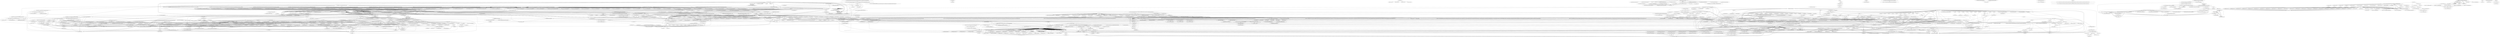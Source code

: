 digraph "Call_Graph" {
    "<dummyMainClass: void dummyMainMethod(java.lang.String[])>"
    "<dummyMainClass: com.samsung.android.spay.ui.SimpleWebViewActivity dummyMainMethod_com_samsung_android_spay_ui_SimpleWebViewActivity(android.content.Intent)>"
    "<dummyMainClass: void dummyMainMethod(java.lang.String[])>"->"<dummyMainClass: com.samsung.android.spay.ui.SimpleWebViewActivity dummyMainMethod_com_samsung_android_spay_ui_SimpleWebViewActivity(android.content.Intent)>";
    "<dummyMainClass: com.samsung.android.spay.SpayBroadcastReceiver dummyMainMethod_com_samsung_android_spay_SpayBroadcastReceiver(android.content.Intent)>"
    "<dummyMainClass: void dummyMainMethod(java.lang.String[])>"->"<dummyMainClass: com.samsung.android.spay.SpayBroadcastReceiver dummyMainMethod_com_samsung_android_spay_SpayBroadcastReceiver(android.content.Intent)>";
    "<dummyMainClass: com.samsung.android.spay.update.DownloadService dummyMainMethod_com_samsung_android_spay_update_DownloadService(android.content.Intent)>"
    "<dummyMainClass: void dummyMainMethod(java.lang.String[])>"->"<dummyMainClass: com.samsung.android.spay.update.DownloadService dummyMainMethod_com_samsung_android_spay_update_DownloadService(android.content.Intent)>";
    "<dummyMainClass: xb$2 dummyMainMethod_xb$2(android.content.Intent)>"
    "<dummyMainClass: void dummyMainMethod(java.lang.String[])>"->"<dummyMainClass: xb$2 dummyMainMethod_xb$2(android.content.Intent)>";
    "<dummyMainClass: xj$1 dummyMainMethod_xj$1(android.content.Intent)>"
    "<dummyMainClass: void dummyMainMethod(java.lang.String[])>"->"<dummyMainClass: xj$1 dummyMainMethod_xj$1(android.content.Intent)>";
    "<dummyMainClass: com.samsung.android.spay.ui.SpayMainActivity dummyMainMethod_com_samsung_android_spay_ui_SpayMainActivity(android.content.Intent)>"
    "<dummyMainClass: void dummyMainMethod(java.lang.String[])>"->"<dummyMainClass: com.samsung.android.spay.ui.SpayMainActivity dummyMainMethod_com_samsung_android_spay_ui_SpayMainActivity(android.content.Intent)>";
    "<dummyMainClass: xb$5 dummyMainMethod_xb$5(android.content.Intent)>"
    "<dummyMainClass: void dummyMainMethod(java.lang.String[])>"->"<dummyMainClass: xb$5 dummyMainMethod_xb$5(android.content.Intent)>";
    "<dummyMainClass: com.samsung.android.spay.pay.SimpleBroadcastReceiver dummyMainMethod_com_samsung_android_spay_pay_SimpleBroadcastReceiver(android.content.Intent)>"
    "<dummyMainClass: void dummyMainMethod(java.lang.String[])>"->"<dummyMainClass: com.samsung.android.spay.pay.SimpleBroadcastReceiver dummyMainMethod_com_samsung_android_spay_pay_SimpleBroadcastReceiver(android.content.Intent)>";
    "<dummyMainClass: com.samsung.android.spay.ui.SignInOnSetupWizardActivity dummyMainMethod_com_samsung_android_spay_ui_SignInOnSetupWizardActivity(android.content.Intent)>"
    "<dummyMainClass: void dummyMainMethod(java.lang.String[])>"->"<dummyMainClass: com.samsung.android.spay.ui.SignInOnSetupWizardActivity dummyMainMethod_com_samsung_android_spay_ui_SignInOnSetupWizardActivity(android.content.Intent)>";
    "<dummyMainClass: com.samsung.android.spay.common.push.DeeplinkReceiverActivity dummyMainMethod_com_samsung_android_spay_common_push_DeeplinkReceiverActivity(android.content.Intent)>"
    "<dummyMainClass: void dummyMainMethod(java.lang.String[])>"->"<dummyMainClass: com.samsung.android.spay.common.push.DeeplinkReceiverActivity dummyMainMethod_com_samsung_android_spay_common_push_DeeplinkReceiverActivity(android.content.Intent)>";
    "<dummyMainClass: com.samsung.android.spay.WebViewActivity dummyMainMethod_com_samsung_android_spay_WebViewActivity(android.content.Intent)>"
    "<dummyMainClass: void dummyMainMethod(java.lang.String[])>"->"<dummyMainClass: com.samsung.android.spay.WebViewActivity dummyMainMethod_com_samsung_android_spay_WebViewActivity(android.content.Intent)>";
    "<dummyMainClass: com.samsung.android.spay.ui.PermissionActivity dummyMainMethod_com_samsung_android_spay_ui_PermissionActivity(android.content.Intent)>"
    "<dummyMainClass: void dummyMainMethod(java.lang.String[])>"->"<dummyMainClass: com.samsung.android.spay.ui.PermissionActivity dummyMainMethod_com_samsung_android_spay_ui_PermissionActivity(android.content.Intent)>";
    "<dummyMainClass: com.samsung.android.spay.analytics.AnalyticsReferrerReceiver dummyMainMethod_com_samsung_android_spay_analytics_AnalyticsReferrerReceiver(android.content.Intent)>"
    "<dummyMainClass: void dummyMainMethod(java.lang.String[])>"->"<dummyMainClass: com.samsung.android.spay.analytics.AnalyticsReferrerReceiver dummyMainMethod_com_samsung_android_spay_analytics_AnalyticsReferrerReceiver(android.content.Intent)>";
    "<dummyMainClass: com.samsung.android.spay.ui.RequestSpayMainPermissionActivity dummyMainMethod_com_samsung_android_spay_ui_RequestSpayMainPermissionActivity(android.content.Intent)>"
    "<dummyMainClass: void dummyMainMethod(java.lang.String[])>"->"<dummyMainClass: com.samsung.android.spay.ui.RequestSpayMainPermissionActivity dummyMainMethod_com_samsung_android_spay_ui_RequestSpayMainPermissionActivity(android.content.Intent)>";
    "<dummyMainClass: com.samsung.android.spay.common.us.LocalPFBroadcastReceiver dummyMainMethod_com_samsung_android_spay_common_us_LocalPFBroadcastReceiver(android.content.Intent)>"
    "<dummyMainClass: void dummyMainMethod(java.lang.String[])>"->"<dummyMainClass: com.samsung.android.spay.common.us.LocalPFBroadcastReceiver dummyMainMethod_com_samsung_android_spay_common_us_LocalPFBroadcastReceiver(android.content.Intent)>";
    "<dummyMainClass: android.app.Fragment dummyMainMethod_android_app_Fragment(android.content.Intent,android.app.Activity)>"
    "<dummyMainClass: com.samsung.android.spay.ui.SignInOnSetupWizardActivity dummyMainMethod_com_samsung_android_spay_ui_SignInOnSetupWizardActivity(android.content.Intent)>"->"<dummyMainClass: android.app.Fragment dummyMainMethod_android_app_Fragment(android.content.Intent,android.app.Activity)>";
    "<vo$4: void <init>(boolean,android.app.Activity)>"
    "<dummyMainClass: com.samsung.android.spay.ui.RequestSpayMainPermissionActivity dummyMainMethod_com_samsung_android_spay_ui_RequestSpayMainPermissionActivity(android.content.Intent)>"->"<vo$4: void <init>(boolean,android.app.Activity)>";
    "<vo$4: void onCancel(android.content.DialogInterface)>"
    "<dummyMainClass: com.samsung.android.spay.ui.RequestSpayMainPermissionActivity dummyMainMethod_com_samsung_android_spay_ui_RequestSpayMainPermissionActivity(android.content.Intent)>"->"<vo$4: void onCancel(android.content.DialogInterface)>";
    "<vo$2: void <init>(boolean,android.app.Activity)>"
    "<dummyMainClass: com.samsung.android.spay.ui.RequestSpayMainPermissionActivity dummyMainMethod_com_samsung_android_spay_ui_RequestSpayMainPermissionActivity(android.content.Intent)>"->"<vo$2: void <init>(boolean,android.app.Activity)>";
    "<vo$2: void onClick(android.content.DialogInterface,int)>"
    "<dummyMainClass: com.samsung.android.spay.ui.RequestSpayMainPermissionActivity dummyMainMethod_com_samsung_android_spay_ui_RequestSpayMainPermissionActivity(android.content.Intent)>"->"<vo$2: void onClick(android.content.DialogInterface,int)>";
    "<vo$3: void <init>(android.app.Activity)>"
    "<dummyMainClass: com.samsung.android.spay.ui.RequestSpayMainPermissionActivity dummyMainMethod_com_samsung_android_spay_ui_RequestSpayMainPermissionActivity(android.content.Intent)>"->"<vo$3: void <init>(android.app.Activity)>";
    "<vo$3: void onClick(android.content.DialogInterface,int)>"
    "<dummyMainClass: com.samsung.android.spay.ui.RequestSpayMainPermissionActivity dummyMainMethod_com_samsung_android_spay_ui_RequestSpayMainPermissionActivity(android.content.Intent)>"->"<vo$3: void onClick(android.content.DialogInterface,int)>";
    "<vo: void <clinit>()>"
    "<vo$3: void onClick(android.content.DialogInterface,int)>"->"<vo: void <clinit>()>";
    "<vo: void a(android.app.Activity)>"
    "<vo$3: void onClick(android.content.DialogInterface,int)>"->"<vo: void a(android.app.Activity)>";
    "<vo: void <clinit>()>"->"<vo: void <clinit>()>";
    "<vo: void a(android.app.Activity)>"->"<vo: void <clinit>()>";
    "<vo: void b(android.app.Activity)>"
    "<vo: void a(android.app.Activity)>"->"<vo: void b(android.app.Activity)>";
    "<vo$1: void <init>()>"
    "<vo: void <clinit>()>"->"<vo$1: void <init>()>";
    "<vp: void onCreate(android.os.Bundle)>"
    "<dummyMainClass: com.samsung.android.spay.ui.RequestSpayMainPermissionActivity dummyMainMethod_com_samsung_android_spay_ui_RequestSpayMainPermissionActivity(android.content.Intent)>"->"<vp: void onCreate(android.os.Bundle)>";
    "<vp: void onResume()>"
    "<dummyMainClass: com.samsung.android.spay.ui.RequestSpayMainPermissionActivity dummyMainMethod_com_samsung_android_spay_ui_RequestSpayMainPermissionActivity(android.content.Intent)>"->"<vp: void onResume()>";
    "<vp: void onPostResume()>"
    "<dummyMainClass: com.samsung.android.spay.ui.RequestSpayMainPermissionActivity dummyMainMethod_com_samsung_android_spay_ui_RequestSpayMainPermissionActivity(android.content.Intent)>"->"<vp: void onPostResume()>";
    "<vp: void onSaveInstanceState(android.os.Bundle)>"
    "<dummyMainClass: com.samsung.android.spay.ui.RequestSpayMainPermissionActivity dummyMainMethod_com_samsung_android_spay_ui_RequestSpayMainPermissionActivity(android.content.Intent)>"->"<vp: void onSaveInstanceState(android.os.Bundle)>";
    "<vx: int a(android.content.Context)>"
    "<vp: void onCreate(android.os.Bundle)>"->"<vx: int a(android.content.Context)>";
    "<vx: void <clinit>()>"
    "<vp: void onCreate(android.os.Bundle)>"->"<vx: void <clinit>()>";
    "<vp: void onResume()>"->"<vo: void <clinit>()>";
    "<vo: boolean a(android.content.Context,java.lang.String[])>"
    "<vp: void onResume()>"->"<vo: boolean a(android.content.Context,java.lang.String[])>";
    "<sm: boolean a(java.lang.String)>"
    "<vx: int a(android.content.Context)>"->"<sm: boolean a(java.lang.String)>";
    "<sm: void <clinit>()>"
    "<vx: int a(android.content.Context)>"->"<sm: void <clinit>()>";
    "<vo: boolean a(android.content.Context,java.lang.String[])>"->"<vo: void <clinit>()>";
    "<vo: boolean a(android.content.Context,java.lang.String)>"
    "<vo: boolean a(android.content.Context,java.lang.String[])>"->"<vo: boolean a(android.content.Context,java.lang.String)>";
    "<vo: boolean a(android.content.Context,java.lang.String[])>"->"<vo: boolean a(android.content.Context,java.lang.String)>";
    "<sm: boolean a(java.lang.String)>"->"<sm: void <clinit>()>";
    "<sm: void b()>"
    "<sm: boolean a(java.lang.String)>"->"<sm: void b()>";
    "<si: void <clinit>()>"
    "<sm: void <clinit>()>"->"<si: void <clinit>()>";
    "<sm: boolean a()>"
    "<sm: void <clinit>()>"->"<sm: boolean a()>";
    "<sl: void <clinit>()>"
    "<sm: void <clinit>()>"->"<sl: void <clinit>()>";
    "<sm: void <clinit>()>"->"<sm: void <clinit>()>";
    "<sj: void <clinit>()>"
    "<sm: void <clinit>()>"->"<sj: void <clinit>()>";
    "<se: void <clinit>()>"
    "<sm: void b()>"->"<se: void <clinit>()>";
    "<sm: boolean d()>"
    "<sm: void b()>"->"<sm: boolean d()>";
    "<sm: boolean c()>"
    "<sm: void b()>"->"<sm: boolean c()>";
    "<se: sf a()>"
    "<sm: void b()>"->"<se: sf a()>";
    "<sm: void b()>"->"<se: sf a()>";
    "<sm: void b()>"->"<sm: void <clinit>()>";
    "<sm: void b()>"->"<sm: void <clinit>()>";
    "<sm: void b()>"->"<sm: void <clinit>()>";
    "<sm: void b()>"->"<sm: void <clinit>()>";
    "<sm: void b()>"->"<sm: void <clinit>()>";
    "<sm: void b()>"->"<sm: void <clinit>()>";
    "<so: void <clinit>()>"
    "<sm: void b()>"->"<so: void <clinit>()>";
    "<sm: void b()>"->"<sm: void <clinit>()>";
    "<ss: void <clinit>()>"
    "<sm: void b()>"->"<ss: void <clinit>()>";
    "<sm: void b()>"->"<sm: void <clinit>()>";
    "<sv: void <clinit>()>"
    "<sm: void b()>"->"<sv: void <clinit>()>";
    "<sm: void b()>"->"<sm: void <clinit>()>";
    "<sx: void <clinit>()>"
    "<sm: void b()>"->"<sx: void <clinit>()>";
    "<sm: void b()>"->"<sm: void <clinit>()>";
    "<sz: void <clinit>()>"
    "<sm: void b()>"->"<sz: void <clinit>()>";
    "<sm: void b()>"->"<sm: void <clinit>()>";
    "<sw: void <clinit>()>"
    "<sm: void b()>"->"<sw: void <clinit>()>";
    "<sm: void b()>"->"<sm: void <clinit>()>";
    "<sm: void b()>"->"<sm: void <clinit>()>";
    "<sr: void <clinit>()>"
    "<sm: void b()>"->"<sr: void <clinit>()>";
    "<sm: void b()>"->"<sm: void <clinit>()>";
    "<si: void <clinit>()>"->"<si: void <clinit>()>";
    "<ta: tb a()>"
    "<si: void <clinit>()>"->"<ta: tb a()>";
    "<si: void <clinit>()>"->"<sj: void <clinit>()>";
    "<sl: void <clinit>()>"->"<sl: void <clinit>()>";
    "<sj: void <clinit>()>"->"<sj: void <clinit>()>";
    "<sj: void <clinit>()>"->"<ta: tb a()>";
    "<sg: android.content.Context a()>"
    "<sm: boolean d()>"->"<sg: android.content.Context a()>";
    "<sm: boolean c()>"->"<sg: android.content.Context a()>";
    "<se: sf a()>"->"<se: void <clinit>()>";
    "<sg: android.content.Context a()>"->"<se: void <clinit>()>";
    "<se: android.app.Application b()>"
    "<sg: android.content.Context a()>"->"<se: android.app.Application b()>";
    "<se: android.app.Application b()>"->"<se: void <clinit>()>";
    "<tc: void <init>()>"
    "<ta: tb a()>"->"<tc: void <init>()>";
    "<td: void <init>()>"
    "<ta: tb a()>"->"<td: void <init>()>";
    "<td: java.lang.String a(java.lang.String)>"
    "<sj: void <clinit>()>"->"<td: java.lang.String a(java.lang.String)>";
    "<tc: java.lang.String a(java.lang.String)>"
    "<sj: void <clinit>()>"->"<tc: java.lang.String a(java.lang.String)>";
    "<si: void <clinit>()>"->"<td: java.lang.String a(java.lang.String)>";
    "<si: void <clinit>()>"->"<tc: java.lang.String a(java.lang.String)>";
    "<sq: void a(si,sl)>"
    "<sm: void b()>"->"<sq: void a(si,sl)>";
    "<sr: void a(si,sl)>"
    "<sm: void b()>"->"<sr: void a(si,sl)>";
    "<sw: void a(si,sl)>"
    "<sm: void b()>"->"<sw: void a(si,sl)>";
    "<sz: void a(si,sl)>"
    "<sm: void b()>"->"<sz: void a(si,sl)>";
    "<sx: void a(si,sl)>"
    "<sm: void b()>"->"<sx: void a(si,sl)>";
    "<sv: void a(si,sl)>"
    "<sm: void b()>"->"<sv: void a(si,sl)>";
    "<ss: void a(si,sl)>"
    "<sm: void b()>"->"<ss: void a(si,sl)>";
    "<so: void a(si,sl)>"
    "<sm: void b()>"->"<so: void a(si,sl)>";
    "<st: void a(si,sl)>"
    "<sm: void b()>"->"<st: void a(si,sl)>";
    "<su: void a(si,sl)>"
    "<sm: void b()>"->"<su: void a(si,sl)>";
    "<sy: void a(si,sl)>"
    "<sm: void b()>"->"<sy: void a(si,sl)>";
    "<sn: void a(si,sl)>"
    "<sm: void b()>"->"<sn: void a(si,sl)>";
    "<sp: void a(si,sl)>"
    "<sm: void b()>"->"<sp: void a(si,sl)>";
    "<sq: void a(si,sl)>"->"<ta: tb a()>";
    "<sr: void a(si,sl)>"->"<sr: void <clinit>()>";
    "<sw: void a(si,sl)>"->"<sw: void <clinit>()>";
    "<sz: void a(si,sl)>"->"<sz: void <clinit>()>";
    "<sx: void a(si,sl)>"->"<sx: void <clinit>()>";
    "<sv: void a(si,sl)>"->"<sv: void <clinit>()>";
    "<ss: void a(si,sl)>"->"<ss: void <clinit>()>";
    "<so: void a(si,sl)>"->"<so: void <clinit>()>";
    "<st: void a(si,sl)>"->"<ta: tb a()>";
    "<su: void a(si,sl)>"->"<sm: boolean a()>";
    "<su: void a(si,sl)>"->"<ta: tb a()>";
    "<su: void a(si,sl)>"->"<sm: boolean a()>";
    "<su: void a(si,sl)>"->"<sm: void <clinit>()>";
    "<sp: void a(si,sl)>"->"<ta: tb a()>";
    "<sp: void a(si,sl)>"->"<se: android.app.Application b()>";
    "<sp: void a(si,sl)>"->"<ta: tb a()>";
    "<sp: void a(si,sl)>"->"<se: android.app.Application b()>";
    "<sp: void a(si,sl)>"->"<se: void <clinit>()>";
    "<td: java.lang.String a()>"
    "<sp: void a(si,sl)>"->"<td: java.lang.String a()>";
    "<td: java.lang.String b()>"
    "<sp: void a(si,sl)>"->"<td: java.lang.String b()>";
    "<tc: java.lang.String a()>"
    "<sp: void a(si,sl)>"->"<tc: java.lang.String a()>";
    "<tc: java.lang.String b()>"
    "<sp: void a(si,sl)>"->"<tc: java.lang.String b()>";
    "<si: void a(java.lang.String,java.lang.Boolean)>"
    "<sp: void a(si,sl)>"->"<si: void a(java.lang.String,java.lang.Boolean)>";
    "<sp: void a(si,sl)>"->"<si: void a(java.lang.String,java.lang.Boolean)>";
    "<sj: boolean a(java.lang.String)>"
    "<si: void a(java.lang.String,java.lang.Boolean)>"->"<sj: boolean a(java.lang.String)>";
    "<sj: void a(java.lang.String,java.lang.Boolean)>"
    "<si: void a(java.lang.String,java.lang.Boolean)>"->"<sj: void a(java.lang.String,java.lang.Boolean)>";
    "<si: void a(java.lang.String,java.lang.Boolean)>"->"<sj: boolean a(java.lang.String)>";
    "<si: void a(java.lang.String,boolean)>"
    "<si: void a(java.lang.String,java.lang.Boolean)>"->"<si: void a(java.lang.String,boolean)>";
    "<sj: boolean a(java.lang.String)>"->"<sj: void <clinit>()>";
    "<sj: void a(java.lang.String,java.lang.Boolean)>"->"<sj: void <clinit>()>";
    "<si: void a(java.lang.String,boolean)>"->"<si: void <clinit>()>";
    "<si: void a(java.lang.String,boolean)>"->"<sj: void <clinit>()>";
    "<sp: void a(si,sl)>"->"<sq: void a(si,sl)>";
    "<sn: void a(si,sl)>"->"<si: void a(java.lang.String,java.lang.Boolean)>";
    "<sn: void a(si,sl)>"->"<sq: void a(si,sl)>";
    "<sy: void a(si,sl)>"->"<si: void a(java.lang.String,java.lang.Boolean)>";
    "<sy: void a(si,sl)>"->"<sq: void a(si,sl)>";
    "<td: boolean b(java.lang.String)>"
    "<su: void a(si,sl)>"->"<td: boolean b(java.lang.String)>";
    "<tc: boolean b(java.lang.String)>"
    "<su: void a(si,sl)>"->"<tc: boolean b(java.lang.String)>";
    "<su: void a(si,sl)>"->"<si: void a(java.lang.String,java.lang.Boolean)>";
    "<su: void a(si,sl)>"->"<si: void a(java.lang.String,java.lang.Boolean)>";
    "<su: void a(si,sl)>"->"<si: void a(java.lang.String,java.lang.Boolean)>";
    "<su: void a(si,sl)>"->"<si: void a(java.lang.String,java.lang.Boolean)>";
    "<su: void a(si,sl)>"->"<sq: void a(si,sl)>";
    "<st: void a(si,sl)>"->"<td: boolean b(java.lang.String)>";
    "<st: void a(si,sl)>"->"<tc: boolean b(java.lang.String)>";
    "<st: void a(si,sl)>"->"<si: void a(java.lang.String,java.lang.Boolean)>";
    "<st: void a(si,sl)>"->"<si: void a(java.lang.String,java.lang.Boolean)>";
    "<st: void a(si,sl)>"->"<si: void a(java.lang.String,java.lang.Boolean)>";
    "<st: void a(si,sl)>"->"<sq: void a(si,sl)>";
    "<so: void a(si,sl)>"->"<si: void a(java.lang.String,java.lang.Boolean)>";
    "<so: void a(si,sl)>"->"<sq: void a(si,sl)>";
    "<ss: void a(si,sl)>"->"<si: void a(java.lang.String,java.lang.Boolean)>";
    "<ss: void a(si,sl)>"->"<sq: void a(si,sl)>";
    "<sv: void a(si,sl)>"->"<si: void a(java.lang.String,java.lang.Boolean)>";
    "<sv: void a(si,sl)>"->"<sq: void a(si,sl)>";
    "<sx: void a(si,sl)>"->"<si: void a(java.lang.String,java.lang.Boolean)>";
    "<sx: void a(si,sl)>"->"<sq: void a(si,sl)>";
    "<sz: void a(si,sl)>"->"<sq: void a(si,sl)>";
    "<sw: void a(si,sl)>"->"<si: void a(java.lang.String,java.lang.Boolean)>";
    "<sw: void a(si,sl)>"->"<sq: void a(si,sl)>";
    "<sr: void a(si,sl)>"->"<si: void a(java.lang.String,java.lang.Boolean)>";
    "<sr: void a(si,sl)>"->"<sq: void a(si,sl)>";
    "<sq: void a(si,sl)>"->"<td: boolean b(java.lang.String)>";
    "<sq: void a(si,sl)>"->"<tc: boolean b(java.lang.String)>";
    "<sq: void a(si,sl)>"->"<si: void a(java.lang.String,java.lang.Boolean)>";
    "<sq: void a(si,sl)>"->"<si: void a(java.lang.String,java.lang.Boolean)>";
    "<sq: void a(si,sl)>"->"<si: void a(java.lang.String,java.lang.Boolean)>";
    "<sp: void <init>()>"
    "<sm: void b()>"->"<sp: void <init>()>";
    "<sq: void <init>()>"
    "<sp: void <init>()>"->"<sq: void <init>()>";
    "<sn: void <init>()>"
    "<sm: void b()>"->"<sn: void <init>()>";
    "<sn: void <init>()>"->"<sq: void <init>()>";
    "<sy: void <init>()>"
    "<sm: void b()>"->"<sy: void <init>()>";
    "<sy: void <init>()>"->"<sq: void <init>()>";
    "<su: void <init>()>"
    "<sm: void b()>"->"<su: void <init>()>";
    "<su: void <init>()>"->"<sq: void <init>()>";
    "<st: void <init>()>"
    "<sm: void b()>"->"<st: void <init>()>";
    "<st: void <init>()>"->"<sq: void <init>()>";
    "<so: void <init>()>"
    "<sm: void b()>"->"<so: void <init>()>";
    "<so: void <init>()>"->"<sq: void <init>()>";
    "<ss: void <init>()>"
    "<sm: void b()>"->"<ss: void <init>()>";
    "<ss: void <init>()>"->"<sq: void <init>()>";
    "<sv: void <init>()>"
    "<sm: void b()>"->"<sv: void <init>()>";
    "<sv: void <init>()>"->"<sq: void <init>()>";
    "<sx: void <init>()>"
    "<sm: void b()>"->"<sx: void <init>()>";
    "<sx: void <init>()>"->"<sq: void <init>()>";
    "<sz: void <init>()>"
    "<sm: void b()>"->"<sz: void <init>()>";
    "<sz: void <init>()>"->"<sq: void <init>()>";
    "<sw: void <init>()>"
    "<sm: void b()>"->"<sw: void <init>()>";
    "<sw: void <init>()>"->"<sq: void <init>()>";
    "<sr: void <init>()>"
    "<sm: void b()>"->"<sr: void <init>()>";
    "<sr: void <init>()>"->"<sq: void <init>()>";
    "<sm: void b()>"->"<sq: void <init>()>";
    "<sm: void b()>"->"<sq: void <init>()>";
    "<sl: void <init>()>"
    "<sm: void <clinit>()>"->"<sl: void <init>()>";
    "<si: void <init>()>"
    "<sm: void <clinit>()>"->"<si: void <init>()>";
    "<sj: void <init>()>"
    "<si: void <init>()>"->"<sj: void <init>()>";
    "<sj: void a()>"
    "<sj: void <init>()>"->"<sj: void a()>";
    "<sj: void h()>"
    "<sj: void a()>"->"<sj: void h()>";
    "<sj: void g()>"
    "<sj: void a()>"->"<sj: void g()>";
    "<sj: void f()>"
    "<sj: void a()>"->"<sj: void f()>";
    "<sj: void e()>"
    "<sj: void a()>"->"<sj: void e()>";
    "<sj: void d()>"
    "<sj: void a()>"->"<sj: void d()>";
    "<sj: void c()>"
    "<sj: void a()>"->"<sj: void c()>";
    "<sj: void b()>"
    "<sj: void a()>"->"<sj: void b()>";
    "<sm: boolean a(java.lang.String)>"->"<sj: boolean a(java.lang.String)>";
    "<vp: void d()>"
    "<vp: void onPostResume()>"->"<vp: void d()>";
    "<vp: void d()>"->"<sm: void <clinit>()>";
    "<vp: void d()>"->"<sm: boolean a(java.lang.String)>";
    "<'-$$Lambda$vp$gRfU7I295YHZqN5quE3eYSEVhBQ': void <clinit>()>"
    "<vp: void d()>"->"<'-$$Lambda$vp$gRfU7I295YHZqN5quE3eYSEVhBQ': void <clinit>()>";
    "<'-$$Lambda$vp$gRfU7I295YHZqN5quE3eYSEVhBQ': void <clinit>()>"->"<'-$$Lambda$vp$gRfU7I295YHZqN5quE3eYSEVhBQ': void <clinit>()>";
    "<'-$$Lambda$vp$gRfU7I295YHZqN5quE3eYSEVhBQ': void <init>()>"
    "<'-$$Lambda$vp$gRfU7I295YHZqN5quE3eYSEVhBQ': void <clinit>()>"->"<'-$$Lambda$vp$gRfU7I295YHZqN5quE3eYSEVhBQ': void <init>()>";
    "<'-$$Lambda$vp$gRfU7I295YHZqN5quE3eYSEVhBQ': void run()>"
    "<vp: void d()>"->"<'-$$Lambda$vp$gRfU7I295YHZqN5quE3eYSEVhBQ': void run()>";
    "<vp: void lambda$gRfU7I295YHZqN5quE3eYSEVhBQ()>"
    "<'-$$Lambda$vp$gRfU7I295YHZqN5quE3eYSEVhBQ': void run()>"->"<vp: void lambda$gRfU7I295YHZqN5quE3eYSEVhBQ()>";
    "<vp: void e()>"
    "<vp: void lambda$gRfU7I295YHZqN5quE3eYSEVhBQ()>"->"<vp: void e()>";
    "<vp: void e()>"->"<se: void <clinit>()>";
    "<bg: bg a(android.content.Context)>"
    "<vp: void e()>"->"<bg: bg a(android.content.Context)>";
    "<vp: void e()>"->"<se: android.app.Application b()>";
    "<bg: void <clinit>()>"
    "<vp: void e()>"->"<bg: void <clinit>()>";
    "<bg: bg a(android.content.Context)>"->"<bg: void <clinit>()>";
    "<bg: void <clinit>()>"->"<bg: void <clinit>()>";
    "<bg: void <init>(android.content.Context)>"
    "<bg: bg a(android.content.Context)>"->"<bg: void <init>(android.content.Context)>";
    "<bg$1: void <init>(bg,android.os.Looper)>"
    "<bg: void <init>(android.content.Context)>"->"<bg$1: void <init>(bg,android.os.Looper)>";
    "<bg: boolean a(android.content.Intent)>"
    "<vp: void e()>"->"<bg: boolean a(android.content.Intent)>";
    "<bg$a: void <init>(android.content.Intent,java.util.ArrayList)>"
    "<bg: boolean a(android.content.Intent)>"->"<bg$a: void <init>(android.content.Intent,java.util.ArrayList)>";
    "<bg$1: void handleMessage(android.os.Message)>"
    "<bg: boolean a(android.content.Intent)>"->"<bg$1: void handleMessage(android.os.Message)>";
    "<bg$1: void handleMessage(android.os.Message)>"->"<bg: void <clinit>()>";
    "<bg: void a(bg)>"
    "<bg$1: void handleMessage(android.os.Message)>"->"<bg: void a(bg)>";
    "<vp: void c()>"
    "<vp: void onResume()>"->"<vp: void c()>";
    "<vp: void c()>"->"<vo: void <clinit>()>";
    "<vo: android.app.AlertDialog a(android.app.Activity,int,java.lang.String,java.util.ArrayList,boolean)>"
    "<vp: void c()>"->"<vo: android.app.AlertDialog a(android.app.Activity,int,java.lang.String,java.util.ArrayList,boolean)>";
    "<vp: void c()>"->"<vo: android.app.AlertDialog a(android.app.Activity,int,java.lang.String,java.util.ArrayList,boolean)>";
    "<vo: boolean a(android.content.Context,java.lang.String,java.lang.String)>"
    "<vp: void c()>"->"<vo: boolean a(android.content.Context,java.lang.String,java.lang.String)>";
    "<vp: void c()>"->"<vo: void <clinit>()>";
    "<vp: void c()>"->"<vo: void <clinit>()>";
    "<vo: java.util.ArrayList a(android.app.Activity,java.util.ArrayList)>"
    "<vo: android.app.AlertDialog a(android.app.Activity,int,java.lang.String,java.util.ArrayList,boolean)>"->"<vo: java.util.ArrayList a(android.app.Activity,java.util.ArrayList)>";
    "<vo: android.app.AlertDialog a(android.app.Activity,int,java.lang.String,java.util.ArrayList,boolean)>"->"<vo: void <clinit>()>";
    "<vo: java.util.ArrayList a(android.app.Activity,java.util.ArrayList)>"->"<vo: void <clinit>()>";
    "<vo: android.app.AlertDialog a(android.app.Activity,int,java.lang.String,java.util.ArrayList,boolean)>"->"<vo$4: void <init>(boolean,android.app.Activity)>";
    "<vo: android.app.AlertDialog a(android.app.Activity,int,java.lang.String,java.util.ArrayList,boolean)>"->"<vo$3: void <init>(android.app.Activity)>";
    "<vo: android.app.AlertDialog a(android.app.Activity,int,java.lang.String,java.util.ArrayList,boolean)>"->"<vo$2: void <init>(boolean,android.app.Activity)>";
    "<vn: void <init>(android.content.Context,int,java.util.ArrayList)>"
    "<vo: android.app.AlertDialog a(android.app.Activity,int,java.lang.String,java.util.ArrayList,boolean)>"->"<vn: void <init>(android.content.Context,int,java.util.ArrayList)>";
    "<vp: void b()>"
    "<vp: void c()>"->"<vp: void b()>";
    "<vp: void b()>"->"<sm: void <clinit>()>";
    "<vp: void onCreate(android.os.Bundle)>"->"<vp: void c()>";
    "<jh: void <clinit>()>"
    "<jh: void <clinit>()>"->"<jh: void <clinit>()>";
    "<jh: void onReceive(android.content.Context,android.content.Intent)>"
    "<mw: java.lang.Object a(java.lang.Object)>"
    "<jh: void onReceive(android.content.Context,android.content.Intent)>"->"<mw: java.lang.Object a(java.lang.Object)>";
    "<kl: kl a(android.content.Context)>"
    "<jh: void onReceive(android.content.Context,android.content.Intent)>"->"<kl: kl a(android.content.Context)>";
    "<oy: void <clinit>()>"
    "<jh: void onReceive(android.content.Context,android.content.Intent)>"->"<oy: void <clinit>()>";
    "<jh: void onReceive(android.content.Context,android.content.Intent)>"->"<jh: void <clinit>()>";
    "<jk: void <clinit>()>"
    "<kl: kl a(android.content.Context)>"->"<jk: void <clinit>()>";
    "<jk: void d()>"
    "<kl: kl a(android.content.Context)>"->"<jk: void d()>";
    "<oh: og c()>"
    "<kl: kl a(android.content.Context)>"->"<oh: og c()>";
    "<kl: kl a(android.content.Context)>"->"<mw: java.lang.Object a(java.lang.Object)>";
    "<le: void <clinit>()>"
    "<kl: kl a(android.content.Context)>"->"<le: void <clinit>()>";
    "<kf: void <clinit>()>"
    "<kf: void <clinit>()>"->"<kf: void <clinit>()>";
    "<jk: void <clinit>()>"->"<jk: void <clinit>()>";
    "<jk: void d()>"->"<jk: void <clinit>()>";
    "<le: void <clinit>()>"->"<le: void <clinit>()>";
    "<le$a: le$a a(java.lang.String,long)>"
    "<le: void <clinit>()>"->"<le$a: le$a a(java.lang.String,long)>";
    "<le: void <clinit>()>"->"<le$a: le$a a(java.lang.String,long)>";
    "<le: void <clinit>()>"->"<le$a: le$a a(java.lang.String,long)>";
    "<le: void <clinit>()>"->"<le$a: le$a a(java.lang.String,long)>";
    "<le: void <clinit>()>"->"<le$a: le$a a(java.lang.String,long)>";
    "<le: void <clinit>()>"->"<le$a: le$a a(java.lang.String,long)>";
    "<le$a: le$a a(java.lang.String,long,long)>"
    "<le: void <clinit>()>"->"<le$a: le$a a(java.lang.String,long,long)>";
    "<le$a: le$a a(java.lang.String,boolean)>"
    "<le: void <clinit>()>"->"<le$a: le$a a(java.lang.String,boolean)>";
    "<le$a: le$a a(java.lang.String,int)>"
    "<le: void <clinit>()>"->"<le$a: le$a a(java.lang.String,int)>";
    "<le$a: le$a a(java.lang.String,java.lang.String)>"
    "<le: void <clinit>()>"->"<le$a: le$a a(java.lang.String,java.lang.String)>";
    "<le: void <clinit>()>"->"<le$a: le$a a(java.lang.String,long)>";
    "<le: void <clinit>()>"->"<le$a: le$a a(java.lang.String,int)>";
    "<le: void <clinit>()>"->"<le$a: le$a a(java.lang.String,int)>";
    "<le: void <clinit>()>"->"<le$a: le$a a(java.lang.String,long)>";
    "<le: void <clinit>()>"->"<le$a: le$a a(java.lang.String,int)>";
    "<le: void <clinit>()>"->"<le$a: le$a a(java.lang.String,java.lang.String)>";
    "<le: void <clinit>()>"->"<le$a: le$a a(java.lang.String,int)>";
    "<le: void <clinit>()>"->"<le$a: le$a a(java.lang.String,int)>";
    "<le: void <clinit>()>"->"<le$a: le$a a(java.lang.String,int)>";
    "<le: void <clinit>()>"->"<le$a: le$a a(java.lang.String,int)>";
    "<le: void <clinit>()>"->"<le$a: le$a a(java.lang.String,java.lang.String)>";
    "<le$a: le$a a(java.lang.String,java.lang.String,java.lang.String)>"
    "<le: void <clinit>()>"->"<le$a: le$a a(java.lang.String,java.lang.String,java.lang.String)>";
    "<le: void <clinit>()>"->"<le$a: le$a a(java.lang.String,int)>";
    "<le: void <clinit>()>"->"<le$a: le$a a(java.lang.String,java.lang.String)>";
    "<le: void <clinit>()>"->"<le$a: le$a a(java.lang.String,java.lang.String)>";
    "<le: void <clinit>()>"->"<le$a: le$a a(java.lang.String,java.lang.String)>";
    "<le: void <clinit>()>"->"<le$a: le$a a(java.lang.String,java.lang.String)>";
    "<le: void <clinit>()>"->"<le$a: le$a a(java.lang.String,int)>";
    "<le: void <clinit>()>"->"<le$a: le$a a(java.lang.String,int)>";
    "<le: void <clinit>()>"->"<le$a: le$a a(java.lang.String,long)>";
    "<le: void <clinit>()>"->"<le$a: le$a a(java.lang.String,long)>";
    "<le: void <clinit>()>"->"<le$a: le$a a(java.lang.String,long)>";
    "<le: void <clinit>()>"->"<le$a: le$a a(java.lang.String,long)>";
    "<le: void <clinit>()>"->"<le$a: le$a a(java.lang.String,long,long)>";
    "<le: void <clinit>()>"->"<le$a: le$a a(java.lang.String,long,long)>";
    "<le: void <clinit>()>"->"<le$a: le$a a(java.lang.String,int)>";
    "<le: void <clinit>()>"->"<le$a: le$a a(java.lang.String,int)>";
    "<le$a: le$a a(java.lang.String,int,int)>"
    "<le: void <clinit>()>"->"<le$a: le$a a(java.lang.String,int,int)>";
    "<le$a: le$a a(java.lang.String,float)>"
    "<le: void <clinit>()>"->"<le$a: le$a a(java.lang.String,float)>";
    "<le: void <clinit>()>"->"<le$a: le$a a(java.lang.String,long)>";
    "<le: void <clinit>()>"->"<le$a: le$a a(java.lang.String,java.lang.String,java.lang.String)>";
    "<le: void <clinit>()>"->"<le$a: le$a a(java.lang.String,boolean)>";
    "<le: void <clinit>()>"->"<le$a: le$a a(java.lang.String,boolean)>";
    "<ku: void <clinit>()>"
    "<le: void <clinit>()>"->"<ku: void <clinit>()>";
    "<ks: void <clinit>()>"
    "<le: void <clinit>()>"->"<ks: void <clinit>()>";
    "<le$a: le$a a(java.lang.String,long)>"->"<le$a: le$a a(java.lang.String,long,long)>";
    "<ob: ob a(java.lang.String,java.lang.Long)>"
    "<le$a: le$a a(java.lang.String,long,long)>"->"<ob: ob a(java.lang.String,java.lang.Long)>";
    "<ob: void <clinit>()>"
    "<le$a: le$a a(java.lang.String,long,long)>"->"<ob: void <clinit>()>";
    "<le$a: le$a a(java.lang.String,boolean,boolean)>"
    "<le$a: le$a a(java.lang.String,boolean)>"->"<le$a: le$a a(java.lang.String,boolean,boolean)>";
    "<le$a: le$a a(java.lang.String,int)>"->"<le$a: le$a a(java.lang.String,int,int)>";
    "<le$a: le$a a(java.lang.String,java.lang.String)>"->"<le$a: le$a a(java.lang.String,java.lang.String,java.lang.String)>";
    "<le$a: le$a a(java.lang.String,java.lang.String,java.lang.String)>"->"<ob: void <clinit>()>";
    "<ob: ob a(java.lang.String,java.lang.String)>"
    "<le$a: le$a a(java.lang.String,java.lang.String,java.lang.String)>"->"<ob: ob a(java.lang.String,java.lang.String)>";
    "<ob: ob a(java.lang.String,java.lang.Integer)>"
    "<le$a: le$a a(java.lang.String,int,int)>"->"<ob: ob a(java.lang.String,java.lang.Integer)>";
    "<le$a: le$a a(java.lang.String,int,int)>"->"<ob: void <clinit>()>";
    "<le$a: le$a a(java.lang.String,float,float)>"
    "<le$a: le$a a(java.lang.String,float)>"->"<le$a: le$a a(java.lang.String,float,float)>";
    "<ku: void <clinit>()>"->"<ku: void <clinit>()>";
    "<ks: void <clinit>()>"->"<ks: void <clinit>()>";
    "<ob: void <clinit>()>"->"<ob: void <clinit>()>";
    "<le$a: le$a a(java.lang.String,boolean,boolean)>"->"<ob: void <clinit>()>";
    "<ob: ob a(java.lang.String,boolean)>"
    "<le$a: le$a a(java.lang.String,boolean,boolean)>"->"<ob: ob a(java.lang.String,boolean)>";
    "<ob: ob a(java.lang.String,java.lang.Float)>"
    "<le$a: le$a a(java.lang.String,float,float)>"->"<ob: ob a(java.lang.String,java.lang.Float)>";
    "<le$a: le$a a(java.lang.String,float,float)>"->"<ob: void <clinit>()>";
    "<ob$4: void <init>(java.lang.String,java.lang.Float)>"
    "<ob: ob a(java.lang.String,java.lang.Float)>"->"<ob$4: void <init>(java.lang.String,java.lang.Float)>";
    "<ob: void <init>(java.lang.String,java.lang.Object)>"
    "<ob$4: void <init>(java.lang.String,java.lang.Float)>"->"<ob: void <init>(java.lang.String,java.lang.Object)>";
    "<ob$1: void <init>(java.lang.String,java.lang.Boolean)>"
    "<ob: ob a(java.lang.String,boolean)>"->"<ob$1: void <init>(java.lang.String,java.lang.Boolean)>";
    "<ob$1: void <init>(java.lang.String,java.lang.Boolean)>"->"<ob: void <init>(java.lang.String,java.lang.Object)>";
    "<le$a: void <init>(ob,java.lang.Object)>"
    "<le$a: le$a a(java.lang.String,float,float)>"->"<le$a: void <init>(ob,java.lang.Object)>";
    "<le$a: void <init>(ob,java.lang.Object)>"->"<mw: java.lang.Object a(java.lang.Object)>";
    "<ob$3: void <init>(java.lang.String,java.lang.Integer)>"
    "<ob: ob a(java.lang.String,java.lang.Integer)>"->"<ob$3: void <init>(java.lang.String,java.lang.Integer)>";
    "<ob$3: void <init>(java.lang.String,java.lang.Integer)>"->"<ob: void <init>(java.lang.String,java.lang.Object)>";
    "<ob$5: void <init>(java.lang.String,java.lang.String)>"
    "<ob: ob a(java.lang.String,java.lang.String)>"->"<ob$5: void <init>(java.lang.String,java.lang.String)>";
    "<ob$5: void <init>(java.lang.String,java.lang.String)>"->"<ob: void <init>(java.lang.String,java.lang.Object)>";
    "<le$a: le$a a(java.lang.String,boolean,boolean)>"->"<le$a: void <init>(ob,java.lang.Object)>";
    "<ob$2: void <init>(java.lang.String,java.lang.Long)>"
    "<ob: ob a(java.lang.String,java.lang.Long)>"->"<ob$2: void <init>(java.lang.String,java.lang.Long)>";
    "<ob$2: void <init>(java.lang.String,java.lang.Long)>"->"<ob: void <init>(java.lang.String,java.lang.Object)>";
    "<ks: void <init>(java.lang.String,int)>"
    "<ks: void <clinit>()>"->"<ks: void <init>(java.lang.String,int)>";
    "<ks: void <clinit>()>"->"<ks: void <init>(java.lang.String,int)>";
    "<ks: void <clinit>()>"->"<ks: void <init>(java.lang.String,int)>";
    "<ks: void <clinit>()>"->"<ks: void <init>(java.lang.String,int)>";
    "<ks: void <clinit>()>"->"<ks: void <init>(java.lang.String,int)>";
    "<ks: void <clinit>()>"->"<ks: void <init>(java.lang.String,int)>";
    "<ku: void <init>(java.lang.String,int)>"
    "<ku: void <clinit>()>"->"<ku: void <init>(java.lang.String,int)>";
    "<ku: void <clinit>()>"->"<ku: void <init>(java.lang.String,int)>";
    "<le$a: le$a a(java.lang.String,int,int)>"->"<le$a: void <init>(ob,java.lang.Object)>";
    "<le$a: le$a a(java.lang.String,java.lang.String,java.lang.String)>"->"<le$a: void <init>(ob,java.lang.Object)>";
    "<le$a: le$a a(java.lang.String,long,long)>"->"<le$a: void <init>(ob,java.lang.Object)>";
    "<oh: void <init>()>"
    "<oh: og c()>"->"<oh: void <init>()>";
    "<le$a: java.lang.Object a()>"
    "<kl: kl a(android.content.Context)>"->"<le$a: java.lang.Object a()>";
    "<mp: void <clinit>()>"
    "<le$a: java.lang.Object a()>"->"<mp: void <clinit>()>";
    "<ob: boolean b()>"
    "<le$a: java.lang.Object a()>"->"<ob: boolean b()>";
    "<le$a: java.lang.Object a()>"->"<ob: void <clinit>()>";
    "<mp: void <clinit>()>"->"<mp: void <clinit>()>";
    "<mp: boolean a()>"
    "<mp: void <clinit>()>"->"<mp: boolean a()>";
    "<ob: boolean b()>"->"<ob: void <clinit>()>";
    "<ob: java.lang.Object d()>"
    "<le$a: java.lang.Object a()>"->"<ob: java.lang.Object d()>";
    "<ob: java.lang.Object c()>"
    "<ob: java.lang.Object d()>"->"<ob: java.lang.Object c()>";
    "<ob$4: java.lang.Object a(java.lang.String)>"
    "<ob: java.lang.Object c()>"->"<ob$4: java.lang.Object a(java.lang.String)>";
    "<ob$1: java.lang.Object a(java.lang.String)>"
    "<ob: java.lang.Object c()>"->"<ob$1: java.lang.Object a(java.lang.String)>";
    "<ob$3: java.lang.Object a(java.lang.String)>"
    "<ob: java.lang.Object c()>"->"<ob$3: java.lang.Object a(java.lang.String)>";
    "<ob$5: java.lang.Object a(java.lang.String)>"
    "<ob: java.lang.Object c()>"->"<ob$5: java.lang.Object a(java.lang.String)>";
    "<ob$2: java.lang.Object a(java.lang.String)>"
    "<ob: java.lang.Object c()>"->"<ob$2: java.lang.Object a(java.lang.String)>";
    "<ob$2: java.lang.Long b(java.lang.String)>"
    "<ob$2: java.lang.Object a(java.lang.String)>"->"<ob$2: java.lang.Long b(java.lang.String)>";
    "<ob$2: java.lang.Long b(java.lang.String)>"->"<ob: void <clinit>()>";
    "<ob: ob$a e()>"
    "<ob$2: java.lang.Long b(java.lang.String)>"->"<ob: ob$a e()>";
    "<ob: ob$a e()>"->"<ob: void <clinit>()>";
    "<ob$5: java.lang.String b(java.lang.String)>"
    "<ob$5: java.lang.Object a(java.lang.String)>"->"<ob$5: java.lang.String b(java.lang.String)>";
    "<ob$5: java.lang.String b(java.lang.String)>"->"<ob: void <clinit>()>";
    "<ob$5: java.lang.String b(java.lang.String)>"->"<ob: ob$a e()>";
    "<ob$3: java.lang.Integer b(java.lang.String)>"
    "<ob$3: java.lang.Object a(java.lang.String)>"->"<ob$3: java.lang.Integer b(java.lang.String)>";
    "<ob$3: java.lang.Integer b(java.lang.String)>"->"<ob: void <clinit>()>";
    "<ob$3: java.lang.Integer b(java.lang.String)>"->"<ob: ob$a e()>";
    "<ob$1: java.lang.Boolean b(java.lang.String)>"
    "<ob$1: java.lang.Object a(java.lang.String)>"->"<ob$1: java.lang.Boolean b(java.lang.String)>";
    "<ob$1: java.lang.Boolean b(java.lang.String)>"->"<ob: void <clinit>()>";
    "<ob$1: java.lang.Boolean b(java.lang.String)>"->"<ob: ob$a e()>";
    "<ob$4: java.lang.Float b(java.lang.String)>"
    "<ob$4: java.lang.Object a(java.lang.String)>"->"<ob$4: java.lang.Float b(java.lang.String)>";
    "<ob$4: java.lang.Float b(java.lang.String)>"->"<ob: void <clinit>()>";
    "<ob$4: java.lang.Float b(java.lang.String)>"->"<ob: ob$a e()>";
    "<km: void <init>(android.content.Context)>"
    "<kl: kl a(android.content.Context)>"->"<km: void <init>(android.content.Context)>";
    "<km: void <init>(android.content.Context)>"->"<mw: java.lang.Object a(java.lang.Object)>";
    "<mw: java.lang.Object a(java.lang.Object,java.lang.Object)>"
    "<km: void <init>(android.content.Context)>"->"<mw: java.lang.Object a(java.lang.Object,java.lang.Object)>";
    "<oh: long b()>"
    "<kl: kl a(android.content.Context)>"->"<oh: long b()>";
    "<kl: kl a(android.content.Context)>"->"<oh: long b()>";
    "<kl: void <init>(km)>"
    "<kl: kl a(android.content.Context)>"->"<kl: void <init>(km)>";
    "<kl: jy f()>"
    "<kl: kl a(android.content.Context)>"->"<kl: jy f()>";
    "<kk: void <clinit>()>"
    "<kl: void <init>(km)>"->"<kk: void <clinit>()>";
    "<kl: void <init>(km)>"->"<mw: java.lang.Object a(java.lang.Object)>";
    "<mw: void b(boolean,java.lang.Object)>"
    "<kl: void <init>(km)>"->"<mw: void b(boolean,java.lang.Object)>";
    "<kl: void <init>(km)>"->"<mw: java.lang.Object a(java.lang.Object,java.lang.Object)>";
    "<kl: void <init>(km)>"->"<kk: void <clinit>()>";
    "<ma: void <clinit>()>"
    "<kk: void <clinit>()>"->"<ma: void <clinit>()>";
    "<kk: void <clinit>()>"->"<kk: void <clinit>()>";
    "<md: void <clinit>()>"
    "<ma: void <clinit>()>"->"<md: void <clinit>()>";
    "<ma: void <clinit>()>"->"<ma: void <clinit>()>";
    "<md: void <clinit>()>"->"<md: void <clinit>()>";
    "<md: int b()>"
    "<md: void <clinit>()>"->"<md: int b()>";
    "<ma: void <init>()>"
    "<ma: void <clinit>()>"->"<ma: void <init>()>";
    "<kl: void a(kj)>"
    "<kl: jy f()>"->"<kl: void a(kj)>";
    "<kl: void a(kj)>"->"<mw: java.lang.Object a(java.lang.Object,java.lang.Object)>";
    "<kl: void a(kj)>"->"<mw: void b(boolean,java.lang.Object)>";
    "<km: android.content.Context a()>"
    "<kl: void <init>(km)>"->"<km: android.content.Context a()>";
    "<km: android.content.Context b()>"
    "<kl: void <init>(km)>"->"<km: android.content.Context b()>";
    "<km: og h(kl)>"
    "<kl: void <init>(km)>"->"<km: og h(kl)>";
    "<km: kx g(kl)>"
    "<kl: void <init>(km)>"->"<km: kx g(kl)>";
    "<km: jy f(kl)>"
    "<kl: void <init>(km)>"->"<km: jy f(kl)>";
    "<km: kb q(kl)>"
    "<kl: void <init>(km)>"->"<km: kb q(kl)>";
    "<km: kg e(kl)>"
    "<kl: void <init>(km)>"->"<km: kg e(kl)>";
    "<km: kh l(kl)>"
    "<kl: void <init>(km)>"->"<km: kh l(kl)>";
    "<km: kt d(kl)>"
    "<kl: void <init>(km)>"->"<km: kt d(kl)>";
    "<km: js c(kl)>"
    "<kl: void <init>(km)>"->"<km: js c(kl)>";
    "<km: kq b(kl)>"
    "<kl: void <init>(km)>"->"<km: kq b(kl)>";
    "<km: la a(kl)>"
    "<kl: void <init>(km)>"->"<km: la a(kl)>";
    "<km: pp a(android.content.Context)>"
    "<kl: void <init>(km)>"->"<km: pp a(android.content.Context)>";
    "<km: jk i(kl)>"
    "<kl: void <init>(km)>"->"<km: jk i(kl)>";
    "<km: lb p(kl)>"
    "<kl: void <init>(km)>"->"<km: lb p(kl)>";
    "<km: og h(kl)>"->"<oh: og c()>";
    "<jy: void <clinit>()>"
    "<km: jy f(kl)>"->"<jy: void <clinit>()>";
    "<pp: pp a(android.content.Context)>"
    "<km: pp a(android.content.Context)>"->"<pp: pp a(android.content.Context)>";
    "<km: jk i(kl)>"->"<jk: void <clinit>()>";
    "<pp: pp a(android.content.Context)>"->"<mw: java.lang.Object a(java.lang.Object)>";
    "<pp: void <init>(android.content.Context)>"
    "<pp: pp a(android.content.Context)>"->"<pp: void <init>(android.content.Context)>";
    "<pk: void <clinit>()>"
    "<pp: void <init>(android.content.Context)>"->"<pk: void <clinit>()>";
    "<pp: void <init>(android.content.Context)>"->"<mw: java.lang.Object a(java.lang.Object)>";
    "<pk: void <clinit>()>"->"<pk: void <clinit>()>";
    "<pk: void <init>()>"
    "<pp: void <init>(android.content.Context)>"->"<pk: void <init>()>";
    "<pp$a: void <init>(pp)>"
    "<pp: void <init>(android.content.Context)>"->"<pp$a: void <init>(pp)>";
    "<pp$b: void <clinit>()>"
    "<pp$a: void <init>(pp)>"->"<pp$b: void <clinit>()>";
    "<pp$b: void <clinit>()>"->"<pp$b: void <clinit>()>";
    "<pp$b: void <init>(pp$1)>"
    "<pp$a: void <init>(pp)>"->"<pp$b: void <init>(pp$1)>";
    "<pp$b: void <init>()>"
    "<pp$b: void <init>(pp$1)>"->"<pp$b: void <init>()>";
    "<lb: void <init>(kl)>"
    "<km: lb p(kl)>"->"<lb: void <init>(kl)>";
    "<kj: void <init>(kl)>"
    "<lb: void <init>(kl)>"->"<kj: void <init>(kl)>";
    "<ki: android.content.Context o()>"
    "<lb: void <init>(kl)>"->"<ki: android.content.Context o()>";
    "<ki: void <init>(kl)>"
    "<kj: void <init>(kl)>"->"<ki: void <init>(kl)>";
    "<ki: void <init>(kl)>"->"<mw: java.lang.Object a(java.lang.Object)>";
    "<jk: void <init>(kl)>"
    "<km: jk i(kl)>"->"<jk: void <init>(kl)>";
    "<lg: void <init>(kl)>"
    "<jk: void <init>(kl)>"->"<lg: void <init>(kl)>";
    "<po: void <init>(pp,og)>"
    "<lg: void <init>(kl)>"->"<po: void <init>(pp,og)>";
    "<po: void <init>(pp,og)>"->"<mw: java.lang.Object a(java.lang.Object)>";
    "<pl: void <init>(po,og)>"
    "<po: void <init>(pp,og)>"->"<pl: void <init>(po,og)>";
    "<pl: void k()>"
    "<po: void <init>(pp,og)>"->"<pl: void k()>";
    "<pl: void <init>(po,og)>"->"<mw: java.lang.Object a(java.lang.Object)>";
    "<pl: void <init>(po,og)>"->"<mw: java.lang.Object a(java.lang.Object)>";
    "<la: void <init>(kl)>"
    "<km: la a(kl)>"->"<la: void <init>(kl)>";
    "<la: void <init>(kl)>"->"<kj: void <init>(kl)>";
    "<kq: void <init>(kl)>"
    "<km: kq b(kl)>"->"<kq: void <init>(kl)>";
    "<op: void <init>()>"
    "<kq: void <init>(kl)>"->"<op: void <init>()>";
    "<pn: void <init>()>"
    "<op: void <init>()>"->"<pn: void <init>()>";
    "<kq: void <init>(kl)>"->"<kj: void <init>(kl)>";
    "<js: void <init>(kl)>"
    "<km: js c(kl)>"->"<js: void <init>(kl)>";
    "<kc: void <init>(og)>"
    "<js: void <init>(kl)>"->"<kc: void <init>(og)>";
    "<kc: void <init>(og)>"->"<mw: java.lang.Object a(java.lang.Object)>";
    "<js: void <init>(kl)>"->"<kj: void <init>(kl)>";
    "<kt: void <init>(kl)>"
    "<km: kt d(kl)>"->"<kt: void <init>(kl)>";
    "<kt: void <init>(kl)>"->"<kj: void <init>(kl)>";
    "<kh: void <init>(kl,km)>"
    "<km: kh l(kl)>"->"<kh: void <init>(kl,km)>";
    "<kh: void <init>(kl,km)>"->"<mw: java.lang.Object a(java.lang.Object)>";
    "<kh: void <init>(kl,km)>"->"<kj: void <init>(kl)>";
    "<km: kr j(kl)>"
    "<kh: void <init>(kl,km)>"->"<km: kr j(kl)>";
    "<kr: void <init>(kl,km)>"
    "<km: kr j(kl)>"->"<kr: void <init>(kl,km)>";
    "<kr: void <init>(kl,km)>"->"<mw: java.lang.Object a(java.lang.Object)>";
    "<kr$2: void <init>(kr,kl)>"
    "<kr: void <init>(kl,km)>"->"<kr$2: void <init>(kr,kl)>";
    "<kz: void <init>(kl)>"
    "<kr$2: void <init>(kr,kl)>"->"<kz: void <init>(kl)>";
    "<kz: void <init>(kl)>"->"<mw: java.lang.Object a(java.lang.Object)>";
    "<kz$1: void <init>(kz)>"
    "<kz: void <init>(kl)>"->"<kz$1: void <init>(kz)>";
    "<kr$1: void <init>(kr,kl)>"
    "<kr: void <init>(kl,km)>"->"<kr$1: void <init>(kr,kl)>";
    "<kr$1: void <init>(kr,kl)>"->"<kz: void <init>(kl)>";
    "<kr: void <init>(kl,km)>"->"<kc: void <init>(og)>";
    "<kr: void <init>(kl,km)>"->"<kj: void <init>(kl)>";
    "<ki: og n()>"
    "<kr: void <init>(kl,km)>"->"<ki: og n()>";
    "<km: jz k(kl)>"
    "<kr: void <init>(kl,km)>"->"<km: jz k(kl)>";
    "<km: kp m(kl)>"
    "<kr: void <init>(kl,km)>"->"<km: kp m(kl)>";
    "<km: ka n(kl)>"
    "<kr: void <init>(kl,km)>"->"<km: ka n(kl)>";
    "<km: ko o(kl)>"
    "<kr: void <init>(kl,km)>"->"<km: ko o(kl)>";
    "<jz: void <clinit>()>"
    "<km: jz k(kl)>"->"<jz: void <clinit>()>";
    "<kp: void <clinit>()>"
    "<km: kp m(kl)>"->"<kp: void <clinit>()>";
    "<ka: void <clinit>()>"
    "<km: ka n(kl)>"->"<ka: void <clinit>()>";
    "<kp: void <clinit>()>"->"<kp: void <clinit>()>";
    "<ka: void <clinit>()>"->"<ka: void <clinit>()>";
    "<ko: void <init>(kl)>"
    "<km: ko o(kl)>"->"<ko: void <init>(kl)>";
    "<ko$1: void <init>(ko,kl)>"
    "<ko: void <init>(kl)>"->"<ko$1: void <init>(ko,kl)>";
    "<ko$1: void <init>(ko,kl)>"->"<kz: void <init>(kl)>";
    "<ko$a: void <init>(ko)>"
    "<ko: void <init>(kl)>"->"<ko$a: void <init>(ko)>";
    "<ko: void <init>(kl)>"->"<kc: void <init>(og)>";
    "<ko: void <init>(kl)>"->"<kj: void <init>(kl)>";
    "<ka: void <init>(kl)>"
    "<km: ka n(kl)>"->"<ka: void <init>(kl)>";
    "<ka: void <init>(kl)>"->"<kk: void <clinit>()>";
    "<ka: java.lang.String a(java.lang.String,java.lang.String,java.lang.String,java.lang.String,java.lang.String,java.lang.String)>"
    "<ka: void <init>(kl)>"->"<ka: java.lang.String a(java.lang.String,java.lang.String,java.lang.String,java.lang.String,java.lang.String,java.lang.String)>";
    "<kf: java.lang.String a(java.util.Locale)>"
    "<ka: void <init>(kl)>"->"<kf: java.lang.String a(java.util.Locale)>";
    "<ka: void <init>(kl)>"->"<ka: void <clinit>()>";
    "<ka: void <init>(kl)>"->"<kf: void <clinit>()>";
    "<ka: void <init>(kl)>"->"<kc: void <init>(og)>";
    "<ka: void <init>(kl)>"->"<kj: void <init>(kl)>";
    "<kp: void <init>(kl)>"
    "<km: kp m(kl)>"->"<kp: void <init>(kl)>";
    "<kp$a: void <init>(kp,android.content.Context,java.lang.String)>"
    "<kp: void <init>(kl)>"->"<kp$a: void <init>(kp,android.content.Context,java.lang.String)>";
    "<kp: void <init>(kl)>"->"<kc: void <init>(og)>";
    "<kp: void <init>(kl)>"->"<kc: void <init>(og)>";
    "<kp: void <init>(kl)>"->"<kj: void <init>(kl)>";
    "<kp: void <init>(kl)>"->"<ki: og n()>";
    "<kp: void <init>(kl)>"->"<ki: og n()>";
    "<kp: java.lang.String G()>"
    "<kp: void <init>(kl)>"->"<kp: java.lang.String G()>";
    "<ki: kx q()>"
    "<kp: java.lang.String G()>"->"<ki: kx q()>";
    "<kp: java.lang.String G()>"->"<ki: kx q()>";
    "<kp: java.lang.String G()>"->"<ki: kx q()>";
    "<kp: java.lang.String G()>"->"<ki: kx q()>";
    "<kp: java.lang.String G()>"->"<ki: kx q()>";
    "<jz: void <init>(kl)>"
    "<km: jz k(kl)>"->"<jz: void <init>(kl)>";
    "<jz: void <init>(kl)>"->"<mw: java.lang.Object a(java.lang.Object)>";
    "<kg: void <init>(kl)>"
    "<km: kg e(kl)>"->"<kg: void <init>(kl)>";
    "<kg: void <init>(kl)>"->"<kj: void <init>(kl)>";
    "<kb: void <init>(kl)>"
    "<km: kb q(kl)>"->"<kb: void <init>(kl)>";
    "<kb$a: void <init>(kb,java.lang.String,long,kb$1)>"
    "<kb: void <init>(kl)>"->"<kb$a: void <init>(kb,java.lang.String,long,kb$1)>";
    "<kb$a: void <init>(kb,java.lang.String,long)>"
    "<kb$a: void <init>(kb,java.lang.String,long,kb$1)>"->"<kb$a: void <init>(kb,java.lang.String,long)>";
    "<mw: java.lang.String a(java.lang.String)>"
    "<kb$a: void <init>(kb,java.lang.String,long)>"->"<mw: java.lang.String a(java.lang.String)>";
    "<mw: void a(boolean)>"
    "<kb$a: void <init>(kb,java.lang.String,long)>"->"<mw: void a(boolean)>";
    "<kb: void <init>(kl)>"->"<kj: void <init>(kl)>";
    "<kb: void <init>(kl)>"->"<ki: kx q()>";
    "<jy: void <init>(kl)>"
    "<km: jy f(kl)>"->"<jy: void <init>(kl)>";
    "<jy: void <init>(kl)>"->"<kj: void <init>(kl)>";
    "<kx: void <init>(kl)>"
    "<km: kx g(kl)>"->"<kx: void <init>(kl)>";
    "<kx: void <init>(kl)>"->"<mw: java.lang.Object a(java.lang.Object)>";
    "<jk: void a()>"
    "<kl: void <init>(km)>"->"<jk: void a()>";
    "<jk: void b()>"
    "<jk: void a()>"->"<jk: void b()>";
    "<jx: void <clinit>()>"
    "<jk: void b()>"->"<jx: void <clinit>()>";
    "<jx: jm a()>"
    "<jk: void b()>"->"<jx: jm a()>";
    "<jx: void <clinit>()>"->"<jx: void <clinit>()>";
    "<jx: void a(jm)>"
    "<jx: void <clinit>()>"->"<jx: void a(jm)>";
    "<jx: jm a()>"->"<jx: void <clinit>()>";
    "<jx: void a(jm)>"->"<jx: void <clinit>()>";
    "<ky: void <init>()>"
    "<jx: void <clinit>()>"->"<ky: void <init>()>";
    "<ky: void a(int)>"
    "<jk: void b()>"->"<ky: void a(int)>";
    "<jk: void b()>"->"<ky: void a(int)>";
    "<ky: void a(int)>"->"<le: void <clinit>()>";
    "<ky: void a(int)>"->"<le$a: java.lang.Object a()>";
    "<ky: void a(int)>"->"<le$a: java.lang.Object a()>";
    "<jk: kg q()>"
    "<jk: void b()>"->"<jk: kg q()>";
    "<jk: jm g()>"
    "<jk: void b()>"->"<jk: jm g()>";
    "<jk: void a(boolean)>"
    "<jk: void b()>"->"<jk: void a(boolean)>";
    "<jk: jm g()>"->"<jx: void <clinit>()>";
    "<jk: jm g()>"->"<jx: jm a()>";
    "<lg: kl k()>"
    "<jk: kg q()>"->"<lg: kl k()>";
    "<kj: void E()>"
    "<kl: void <init>(km)>"->"<kj: void E()>";
    "<kh: void b()>"
    "<kl: void <init>(km)>"->"<kh: void b()>";
    "<kr: void b()>"
    "<kh: void b()>"->"<kr: void b()>";
    "<mw: void a(boolean,java.lang.Object)>"
    "<kr: void b()>"->"<mw: void a(boolean,java.lang.Object)>";
    "<kr$3: void <init>(kr)>"
    "<kr: void b()>"->"<kr$3: void <init>(kr)>";
    "<kj: void D()>"
    "<kr: void b()>"->"<kj: void D()>";
    "<kr: void b()>"->"<ki: kx q()>";
    "<kr: void J()>"
    "<kr: void b()>"->"<kr: void J()>";
    "<ki: pp r()>"
    "<kr: void b()>"->"<ki: pp r()>";
    "<jf: void <clinit>()>"
    "<kr: void J()>"->"<jf: void <clinit>()>";
    "<jh: boolean a(android.content.Context)>"
    "<kr: void J()>"->"<jh: boolean a(android.content.Context)>";
    "<jg: boolean a(android.content.Context)>"
    "<kr: void J()>"->"<jg: boolean a(android.content.Context)>";
    "<jf: boolean a(android.content.Context)>"
    "<kr: void J()>"->"<jf: boolean a(android.content.Context)>";
    "<kr: void J()>"->"<jh: void <clinit>()>";
    "<jf: void <clinit>()>"->"<jf: void <clinit>()>";
    "<jh: boolean a(android.content.Context)>"->"<jh: void <clinit>()>";
    "<kf: boolean a(android.content.Context,java.lang.Class,boolean)>"
    "<jh: boolean a(android.content.Context)>"->"<kf: boolean a(android.content.Context,java.lang.Class,boolean)>";
    "<jh: boolean a(android.content.Context)>"->"<mw: java.lang.Object a(java.lang.Object)>";
    "<jh: boolean a(android.content.Context)>"->"<kf: void <clinit>()>";
    "<jg: boolean a(android.content.Context)>"->"<kf: void <clinit>()>";
    "<kf: boolean a(android.content.Context,java.lang.Class)>"
    "<jg: boolean a(android.content.Context)>"->"<kf: boolean a(android.content.Context,java.lang.Class)>";
    "<jg: boolean a(android.content.Context)>"->"<mw: java.lang.Object a(java.lang.Object)>";
    "<jf: boolean a(android.content.Context)>"->"<jf: void <clinit>()>";
    "<jf: boolean a(android.content.Context)>"->"<kf: boolean a(android.content.Context,java.lang.Class,boolean)>";
    "<jf: boolean a(android.content.Context)>"->"<mw: java.lang.Object a(java.lang.Object)>";
    "<jf: boolean a(android.content.Context)>"->"<kf: void <clinit>()>";
    "<ki: kl k()>"
    "<kr: void J()>"->"<ki: kl k()>";
    "<ki: void e(java.lang.String)>"
    "<kr: void J()>"->"<ki: void e(java.lang.String)>";
    "<ki: void f(java.lang.String)>"
    "<kr: void J()>"->"<ki: void f(java.lang.String)>";
    "<kr: void J()>"->"<ki: void e(java.lang.String)>";
    "<ki: void a(int,java.lang.String,java.lang.Object,java.lang.Object,java.lang.Object)>"
    "<ki: void f(java.lang.String)>"->"<ki: void a(int,java.lang.String,java.lang.Object,java.lang.Object,java.lang.Object)>";
    "<ki: void a(int,java.lang.String,java.lang.Object,java.lang.Object,java.lang.Object)>"->"<le: void <clinit>()>";
    "<ki: java.lang.String c(java.lang.String,java.lang.Object,java.lang.Object,java.lang.Object)>"
    "<ki: void a(int,java.lang.String,java.lang.Object,java.lang.Object,java.lang.Object)>"->"<ki: java.lang.String c(java.lang.String,java.lang.Object,java.lang.Object,java.lang.Object)>";
    "<ki: java.lang.String a(java.lang.Object)>"
    "<ki: java.lang.String c(java.lang.String,java.lang.Object,java.lang.Object,java.lang.Object)>"->"<ki: java.lang.String a(java.lang.Object)>";
    "<ki: java.lang.String c(java.lang.String,java.lang.Object,java.lang.Object,java.lang.Object)>"->"<ki: java.lang.String a(java.lang.Object)>";
    "<ki: java.lang.String c(java.lang.String,java.lang.Object,java.lang.Object,java.lang.Object)>"->"<ki: java.lang.String a(java.lang.Object)>";
    "<ki: void a(int,java.lang.String,java.lang.Object,java.lang.Object,java.lang.Object)>"->"<le$a: java.lang.Object a()>";
    "<ki: void e(java.lang.String)>"->"<ki: void a(int,java.lang.String,java.lang.Object,java.lang.Object,java.lang.Object)>";
    "<kj: boolean C()>"
    "<kj: void D()>"->"<kj: boolean C()>";
    "<kh: void a()>"
    "<kj: void E()>"->"<kh: void a()>";
    "<kh: void a()>"->"<kj: void E()>";
    "<kr: void a()>"
    "<kj: void E()>"->"<kr: void a()>";
    "<kr: void a()>"->"<kj: void E()>";
    "<kr: void a()>"->"<kj: void E()>";
    "<kr: void a()>"->"<kj: void E()>";
    "<ko: void a()>"
    "<kj: void E()>"->"<ko: void a()>";
    "<ka: void a()>"
    "<kj: void E()>"->"<ka: void a()>";
    "<kp: void a()>"
    "<kj: void E()>"->"<kp: void a()>";
    "<ki: void a(java.lang.String,java.lang.Object)>"
    "<ka: void a()>"->"<ki: void a(java.lang.String,java.lang.Object)>";
    "<ki: void a(java.lang.String,java.lang.Object)>"->"<ki: void a(int,java.lang.String,java.lang.Object,java.lang.Object,java.lang.Object)>";
    "<kl: void <init>(km)>"->"<kj: void E()>";
    "<lb: void a()>"
    "<kj: void E()>"->"<lb: void a()>";
    "<lb: android.app.PendingIntent f()>"
    "<lb: void a()>"->"<lb: android.app.PendingIntent f()>";
    "<lb: void a()>"->"<ki: kx q()>";
    "<lb: void a()>"->"<ki: android.content.Context o()>";
    "<lb: void a()>"->"<ki: android.content.Context o()>";
    "<ki: void b(java.lang.String)>"
    "<lb: void a()>"->"<ki: void b(java.lang.String)>";
    "<ki: void b(java.lang.String)>"->"<ki: void a(int,java.lang.String,java.lang.Object,java.lang.Object,java.lang.Object)>";
    "<lb: android.app.PendingIntent f()>"->"<ki: android.content.Context o()>";
    "<lb: android.app.PendingIntent f()>"->"<ki: android.content.Context o()>";
    "<kl: void <init>(km)>"->"<kj: void E()>";
    "<la: void a()>"
    "<kj: void E()>"->"<la: void a()>";
    "<kl: void <init>(km)>"->"<kj: void E()>";
    "<kq: void a()>"
    "<kj: void E()>"->"<kq: void a()>";
    "<kq: void a()>"->"<ki: pp r()>";
    "<kq: void b()>"
    "<kq: void a()>"->"<kq: void b()>";
    "<ki: kg v()>"
    "<kq: void b()>"->"<ki: kg v()>";
    "<op: void a(java.lang.String)>"
    "<kq: void b()>"->"<op: void a(java.lang.String)>";
    "<op: void b(java.lang.String)>"
    "<kq: void b()>"->"<op: void b(java.lang.String)>";
    "<kl: void <init>(km)>"->"<kj: void E()>";
    "<js: void a()>"
    "<kj: void E()>"->"<js: void a()>";
    "<kl: void <init>(km)>"->"<kj: void E()>";
    "<kt: void a()>"
    "<kj: void E()>"->"<kt: void a()>";
    "<pp: void a(java.lang.Thread$UncaughtExceptionHandler)>"
    "<kl: void <init>(km)>"->"<pp: void a(java.lang.Thread$UncaughtExceptionHandler)>";
    "<kl: void <init>(km)>"->"<kj: void E()>";
    "<kg: void a()>"
    "<kj: void E()>"->"<kg: void a()>";
    "<kg: void j()>"
    "<kg: void a()>"->"<kg: void j()>";
    "<lf: void <init>(kl)>"
    "<kg: void j()>"->"<lf: void <init>(kl)>";
    "<kw: kv a(int)>"
    "<kg: void j()>"->"<kw: kv a(int)>";
    "<kw: kv a(int)>"->"<ki: kl k()>";
    "<kw: kv a(android.content.res.XmlResourceParser)>"
    "<kw: kv a(int)>"->"<kw: kv a(android.content.res.XmlResourceParser)>";
    "<ki: void d(java.lang.String,java.lang.Object)>"
    "<kw: kv a(int)>"->"<ki: void d(java.lang.String,java.lang.Object)>";
    "<ki: void d(java.lang.String,java.lang.Object)>"->"<ki: void a(int,java.lang.String,java.lang.Object,java.lang.Object,java.lang.Object)>";
    "<ki: void c(java.lang.String,java.lang.Object,java.lang.Object)>"
    "<kw: kv a(android.content.res.XmlResourceParser)>"->"<ki: void c(java.lang.String,java.lang.Object,java.lang.Object)>";
    "<ki: void e(java.lang.String,java.lang.Object)>"
    "<kw: kv a(android.content.res.XmlResourceParser)>"->"<ki: void e(java.lang.String,java.lang.Object)>";
    "<ki: void e(java.lang.String,java.lang.Object)>"->"<ki: void a(int,java.lang.String,java.lang.Object,java.lang.Object,java.lang.Object)>";
    "<ki: void c(java.lang.String,java.lang.Object,java.lang.Object)>"->"<ki: void a(int,java.lang.String,java.lang.Object,java.lang.Object,java.lang.Object)>";
    "<lf$a: void <init>(kl)>"
    "<lf: void <init>(kl)>"->"<lf$a: void <init>(kl)>";
    "<jt: void <init>()>"
    "<lf$a: void <init>(kl)>"->"<jt: void <init>()>";
    "<kw: void <init>(kl,kw$a)>"
    "<lf: void <init>(kl)>"->"<kw: void <init>(kl,kw$a)>";
    "<kw: void <init>(kl,kw$a)>"->"<ki: void <init>(kl)>";
    "<kg: void j()>"->"<ki: android.content.Context o()>";
    "<kg: void j()>"->"<ki: void d(java.lang.String,java.lang.Object)>";
    "<kg: void j()>"->"<ki: void e(java.lang.String)>";
    "<kg: void j()>"->"<ki: kl k()>";
    "<kg: void a(jt)>"
    "<kg: void j()>"->"<kg: void a(jt)>";
    "<kg: int a(java.lang.String)>"
    "<kg: void a(jt)>"->"<kg: int a(java.lang.String)>";
    "<kg: void a(jt)>"->"<ki: void b(java.lang.String)>";
    "<ki: void b(java.lang.String,java.lang.Object)>"
    "<kg: void a(jt)>"->"<ki: void b(java.lang.String,java.lang.Object)>";
    "<kg: void a(jt)>"->"<ki: void b(java.lang.String,java.lang.Object)>";
    "<kg: void a(jt)>"->"<ki: void a(java.lang.String,java.lang.Object)>";
    "<kg: void a(jt)>"->"<ki: void b(java.lang.String,java.lang.Object)>";
    "<kg: void a(jt)>"->"<ki: void b(java.lang.String,java.lang.Object)>";
    "<ki: void b(java.lang.String,java.lang.Object)>"->"<ki: void a(int,java.lang.String,java.lang.Object,java.lang.Object,java.lang.Object)>";
    "<kl: void <init>(km)>"->"<kj: void E()>";
    "<kb: void a()>"
    "<kj: void E()>"->"<kb: void a()>";
    "<kb: void a()>"->"<ki: android.content.Context o()>";
    "<kl: void <init>(km)>"->"<kj: void E()>";
    "<ki: void d(java.lang.String)>"
    "<kl: void <init>(km)>"->"<ki: void d(java.lang.String)>";
    "<kl: void <init>(km)>"->"<ki: void b(java.lang.String,java.lang.Object)>";
    "<ki: void d(java.lang.String)>"->"<ki: void a(int,java.lang.String,java.lang.Object,java.lang.Object,java.lang.Object)>";
    "<jy: void a()>"
    "<kj: void E()>"->"<jy: void a()>";
    "<jy: void a()>"->"<jy: void <clinit>()>";
    "<kx: boolean a()>"
    "<kl: void <init>(km)>"->"<kx: boolean a()>";
    "<kl: void <init>(km)>"->"<kx: boolean a()>";
    "<kx: boolean a()>"->"<mp: void <clinit>()>";
    "<kl: kx e()>"
    "<kl: void <init>(km)>"->"<kl: kx e()>";
    "<kl: void <init>(km)>"->"<kl: jy f()>";
    "<kl: void <init>(km)>"->"<kl: jy f()>";
    "<kl: java.lang.Thread$UncaughtExceptionHandler a()>"
    "<kl: void <init>(km)>"->"<kl: java.lang.Thread$UncaughtExceptionHandler a()>";
    "<kl: void <init>(km)>"->"<kl: kx e()>";
    "<kl: void <init>(km)>"->"<kl: jy f()>";
    "<kl$1: void <init>(kl)>"
    "<kl: java.lang.Thread$UncaughtExceptionHandler a()>"->"<kl$1: void <init>(kl)>";
    "<kl: pp h()>"
    "<lg: void <init>(kl)>"->"<kl: pp h()>";
    "<kl: og d()>"
    "<lg: void <init>(kl)>"->"<kl: og d()>";
    "<kl: pp h()>"->"<mw: java.lang.Object a(java.lang.Object)>";
    "<js: void <init>(kl)>"->"<kl: og d()>";
    "<ko: void <init>(kl)>"->"<kl: og d()>";
    "<ka: void <init>(kl)>"->"<kl: og d()>";
    "<kl: android.content.Context b()>"
    "<kp: void <init>(kl)>"->"<kl: android.content.Context b()>";
    "<oy: void <init>(android.content.Context,int,java.lang.String)>"
    "<jh: void onReceive(android.content.Context,android.content.Intent)>"->"<oy: void <init>(android.content.Context,int,java.lang.String)>";
    "<oy: void a(boolean)>"
    "<jh: void onReceive(android.content.Context,android.content.Intent)>"->"<oy: void a(boolean)>";
    "<oy: void a(long)>"
    "<jh: void onReceive(android.content.Context,android.content.Intent)>"->"<oy: void a(long)>";
    "<oy: void a(long)>"->"<oy: void <clinit>()>";
    "<ol: boolean a()>"
    "<oy: void a(long)>"->"<ol: boolean a()>";
    "<ol: boolean a(int)>"
    "<ol: boolean a()>"->"<ol: boolean a(int)>";
    "<oy: void a(java.lang.String,long)>"
    "<oy: void a(long)>"->"<oy: void a(java.lang.String,long)>";
    "<oy: void a(java.lang.String,long)>"->"<oy: void <clinit>()>";
    "<oo: java.util.List b(android.os.WorkSource)>"
    "<oy: void a(java.lang.String,long)>"->"<oo: java.util.List b(android.os.WorkSource)>";
    "<no: java.lang.String a(android.os.PowerManager$WakeLock,java.lang.String)>"
    "<oy: void a(java.lang.String,long)>"->"<no: java.lang.String a(android.os.PowerManager$WakeLock,java.lang.String)>";
    "<nq: nq a()>"
    "<oy: void a(java.lang.String,long)>"->"<nq: nq a()>";
    "<oo: void <clinit>()>"
    "<oy: void a(java.lang.String,long)>"->"<oo: void <clinit>()>";
    "<nq: void <clinit>()>"
    "<oy: void a(java.lang.String,long)>"->"<nq: void <clinit>()>";
    "<oo: java.util.List b(android.os.WorkSource)>"->"<oo: void <clinit>()>";
    "<on: boolean a(java.lang.String)>"
    "<oo: java.util.List b(android.os.WorkSource)>"->"<on: boolean a(java.lang.String)>";
    "<oo: java.lang.String a(android.os.WorkSource,int)>"
    "<oo: java.util.List b(android.os.WorkSource)>"->"<oo: java.lang.String a(android.os.WorkSource,int)>";
    "<oo: int a(android.os.WorkSource)>"
    "<oo: java.util.List b(android.os.WorkSource)>"->"<oo: int a(android.os.WorkSource)>";
    "<on: void <clinit>()>"
    "<oo: java.util.List b(android.os.WorkSource)>"->"<on: void <clinit>()>";
    "<oo: java.util.List b(android.os.WorkSource)>"->"<oo: void <clinit>()>";
    "<nq: nq a()>"->"<nq: void <clinit>()>";
    "<oo: void <clinit>()>"->"<oo: void <clinit>()>";
    "<oo: java.lang.reflect.Method e()>"
    "<oo: void <clinit>()>"->"<oo: java.lang.reflect.Method e()>";
    "<oo: java.lang.reflect.Method d()>"
    "<oo: void <clinit>()>"->"<oo: java.lang.reflect.Method d()>";
    "<oo: java.lang.reflect.Method c()>"
    "<oo: void <clinit>()>"->"<oo: java.lang.reflect.Method c()>";
    "<oo: java.lang.reflect.Method b()>"
    "<oo: void <clinit>()>"->"<oo: java.lang.reflect.Method b()>";
    "<oo: java.lang.reflect.Method a()>"
    "<oo: void <clinit>()>"->"<oo: java.lang.reflect.Method a()>";
    "<nq: void <clinit>()>"->"<nq: void <clinit>()>";
    "<mq: void <clinit>()>"
    "<on: boolean a(java.lang.String)>"->"<mq: void <clinit>()>";
    "<oo: java.lang.String a(android.os.WorkSource,int)>"->"<oo: void <clinit>()>";
    "<oo: int a(android.os.WorkSource)>"->"<oo: void <clinit>()>";
    "<on: void <clinit>()>"->"<on: void <clinit>()>";
    "<ol: boolean b()>"
    "<oo: java.lang.reflect.Method e()>"->"<ol: boolean b()>";
    "<oo: java.lang.reflect.Method b()>"->"<ol: boolean b()>";
    "<mq: void <clinit>()>"->"<mq: void <clinit>()>";
    "<mq: mq a(char,char)>"
    "<mq: void <clinit>()>"->"<mq: mq a(char,char)>";
    "<mq: void <clinit>()>"->"<mq: mq a(char,char)>";
    "<mq: void <clinit>()>"->"<mq: mq a(char,char)>";
    "<mq: void <clinit>()>"->"<mq: mq a(char,char)>";
    "<mq: void <clinit>()>"->"<mq: mq a(char,char)>";
    "<mq: void <clinit>()>"->"<mq: mq a(char,char)>";
    "<mq: void <clinit>()>"->"<mq: mq a(char,char)>";
    "<mq: void <clinit>()>"->"<mq: mq a(char,char)>";
    "<mq: mq a(char)>"
    "<mq: void <clinit>()>"->"<mq: mq a(char)>";
    "<mq: void <clinit>()>"->"<mq: mq a(char)>";
    "<mq: void <clinit>()>"->"<mq: mq a(char,char)>";
    "<mq: void <clinit>()>"->"<mq: mq a(char)>";
    "<mq: void <clinit>()>"->"<mq: mq a(char,char)>";
    "<mq: mq a(java.lang.CharSequence)>"
    "<mq: void <clinit>()>"->"<mq: mq a(java.lang.CharSequence)>";
    "<mq: void <clinit>()>"->"<mq: mq a(char,char)>";
    "<mq: void <clinit>()>"->"<mq: mq a(char)>";
    "<mq: void <clinit>()>"->"<mq: mq a(char,char)>";
    "<mq: void <clinit>()>"->"<mq: mq a(char,char)>";
    "<mq: void <clinit>()>"->"<mq: mq a(char,char)>";
    "<mq: void <clinit>()>"->"<mq: mq a(char,char)>";
    "<mq: void <clinit>()>"->"<mq: mq a(java.lang.CharSequence)>";
    "<mq: void <clinit>()>"->"<mq: mq a(char,char)>";
    "<mq: void <clinit>()>"->"<mq: mq a(char)>";
    "<mq: void <clinit>()>"->"<mq: mq a(char,char)>";
    "<mq: void <clinit>()>"->"<mq: mq a(char,char)>";
    "<mq: void <clinit>()>"->"<mq: mq a(char,char)>";
    "<mq: void <clinit>()>"->"<mq: mq a(char,char)>";
    "<mq: void <clinit>()>"->"<mq: mq a(char)>";
    "<mq: void <clinit>()>"->"<mq: mq a(char)>";
    "<mq: void <clinit>()>"->"<mq: mq a(char,char)>";
    "<mq: void <clinit>()>"->"<mq: mq a(char,char)>";
    "<mq: void <clinit>()>"->"<mq: mq a(char,char)>";
    "<mq: void <clinit>()>"->"<mq: mq a(char)>";
    "<mq: void <clinit>()>"->"<mq: mq a(char)>";
    "<mq: void <clinit>()>"->"<mq: mq a(char,char)>";
    "<mq: void <clinit>()>"->"<mq: mq a(char,char)>";
    "<mq: void <clinit>()>"->"<mq: mq a(char,char)>";
    "<mq: void <clinit>()>"->"<mq: mq a(char,char)>";
    "<mq: void <clinit>()>"->"<mq: mq a(char,char)>";
    "<mq: void <clinit>()>"->"<mq: mq a(char,char)>";
    "<mq: void <clinit>()>"->"<mq: mq a(char,char)>";
    "<mq: void <clinit>()>"->"<mq: mq a(java.lang.CharSequence)>";
    "<mq: void <clinit>()>"->"<mq: mq a(char,char)>";
    "<mq: void <clinit>()>"->"<mq: mq a(java.lang.CharSequence)>";
    "<ol: boolean b()>"->"<ol: boolean a(int)>";
    "<mq: mq a(char,char)>"->"<mw: void a(boolean)>";
    "<mq: mq a(java.lang.CharSequence)>"->"<mq: void <clinit>()>";
    "<mq: mq a(java.lang.CharSequence)>"->"<mq: mq a(char)>";
    "<mq: mq a(java.lang.CharSequence)>"->"<mq: void <clinit>()>";
    "<mq$4: void <init>(char,char)>"
    "<mq: mq a(java.lang.CharSequence)>"->"<mq$4: void <init>(char,char)>";
    "<mq: void <init>()>"
    "<mq$4: void <init>(char,char)>"->"<mq: void <init>()>";
    "<mq$5: void <init>(char[])>"
    "<mq: mq a(java.lang.CharSequence)>"->"<mq$5: void <init>(char[])>";
    "<mq$5: void <init>(char[])>"->"<mq: void <init>()>";
    "<mq$3: void <init>(char)>"
    "<mq: mq a(char)>"->"<mq$3: void <init>(char)>";
    "<mq$3: void <init>(char)>"->"<mq: void <init>()>";
    "<mq$6: void <init>(char,char)>"
    "<mq: mq a(char,char)>"->"<mq$6: void <init>(char,char)>";
    "<mq$6: void <init>(char,char)>"->"<mq: void <init>()>";
    "<mq$2: void <init>()>"
    "<mq: void <clinit>()>"->"<mq$2: void <init>()>";
    "<mq$2: void <init>()>"->"<mq: void <init>()>";
    "<mq$11: void <init>()>"
    "<mq: void <clinit>()>"->"<mq$11: void <init>()>";
    "<mq$11: void <init>()>"->"<mq: void <init>()>";
    "<mq$10: void <init>()>"
    "<mq: void <clinit>()>"->"<mq$10: void <init>()>";
    "<mq$10: void <init>()>"->"<mq: void <init>()>";
    "<mq$9: void <init>()>"
    "<mq: void <clinit>()>"->"<mq$9: void <init>()>";
    "<mq$9: void <init>()>"->"<mq: void <init>()>";
    "<mq$8: void <init>()>"
    "<mq: void <clinit>()>"->"<mq$8: void <init>()>";
    "<mq$8: void <init>()>"->"<mq: void <init>()>";
    "<mq$7: void <init>()>"
    "<mq: void <clinit>()>"->"<mq$7: void <init>()>";
    "<mq$7: void <init>()>"->"<mq: void <init>()>";
    "<mq$1: void <init>()>"
    "<mq: void <clinit>()>"->"<mq$1: void <init>()>";
    "<mq$1: void <init>()>"->"<mq: void <init>()>";
    "<mq: mq a(mq)>"
    "<mq: void <clinit>()>"->"<mq: mq a(mq)>";
    "<mq: void <clinit>()>"->"<mq: mq a(mq)>";
    "<mq: void <clinit>()>"->"<mq: mq a(mq)>";
    "<mq: void <clinit>()>"->"<mq: mq a(mq)>";
    "<mq: void <clinit>()>"->"<mq: mq a(mq)>";
    "<mq: void <clinit>()>"->"<mq: mq a(mq)>";
    "<mq: void <clinit>()>"->"<mq: mq a(mq)>";
    "<mq: void <clinit>()>"->"<mq: mq a(mq)>";
    "<mq: void <clinit>()>"->"<mq: mq a(mq)>";
    "<mq: void <clinit>()>"->"<mq: mq a(mq)>";
    "<mq: void <clinit>()>"->"<mq: mq a(mq)>";
    "<mq: void <clinit>()>"->"<mq: mq a(mq)>";
    "<mq: void <clinit>()>"->"<mq: mq a(mq)>";
    "<mq: void <clinit>()>"->"<mq: mq a(mq)>";
    "<mq: void <clinit>()>"->"<mq: mq a(mq)>";
    "<mq: void <clinit>()>"->"<mq: mq a(mq)>";
    "<mq: void <clinit>()>"->"<mq: mq a(mq)>";
    "<mq: void <clinit>()>"->"<mq: mq a(mq)>";
    "<mq: void <clinit>()>"->"<mq: mq a(mq)>";
    "<mq: void <clinit>()>"->"<mq: mq a(mq)>";
    "<mq: void <clinit>()>"->"<mq: mq a(mq)>";
    "<mq: void <clinit>()>"->"<mq: mq a(mq)>";
    "<mq: void <clinit>()>"->"<mq: mq a(mq)>";
    "<mq: void <clinit>()>"->"<mq: mq a(mq)>";
    "<mq: void <clinit>()>"->"<mq: mq a(mq)>";
    "<mq: void <clinit>()>"->"<mq: mq a(mq)>";
    "<mq: void <clinit>()>"->"<mq: mq a(mq)>";
    "<mq: void <clinit>()>"->"<mq: mq a(mq)>";
    "<mq: void <clinit>()>"->"<mq: mq a(mq)>";
    "<mq: void <clinit>()>"->"<mq: mq a(mq)>";
    "<mq: void <clinit>()>"->"<mq: mq a(mq)>";
    "<mq: void <clinit>()>"->"<mq: mq a(mq)>";
    "<mq: void <clinit>()>"->"<mq: mq a(mq)>";
    "<mq: void <clinit>()>"->"<mq: mq a(mq)>";
    "<mq: void <clinit>()>"->"<mq: mq a(mq)>";
    "<mq: void <clinit>()>"->"<mq: mq a(mq)>";
    "<mq$2: mq a(mq)>"
    "<mq: void <clinit>()>"->"<mq$2: mq a(mq)>";
    "<mq: void <clinit>()>"->"<mq$2: mq a(mq)>";
    "<mq: void <clinit>()>"->"<mq$2: mq a(mq)>";
    "<mq: void <clinit>()>"->"<mq$2: mq a(mq)>";
    "<mq: void <clinit>()>"->"<mq$2: mq a(mq)>";
    "<mq: void <clinit>()>"->"<mq$2: mq a(mq)>";
    "<mq: void <clinit>()>"->"<mq$2: mq a(mq)>";
    "<mq: void <clinit>()>"->"<mq$2: mq a(mq)>";
    "<mq: void <clinit>()>"->"<mq$2: mq a(mq)>";
    "<mq: void <clinit>()>"->"<mq$2: mq a(mq)>";
    "<mq: void <clinit>()>"->"<mq$2: mq a(mq)>";
    "<mq: void <clinit>()>"->"<mq$2: mq a(mq)>";
    "<mq: void <clinit>()>"->"<mq$2: mq a(mq)>";
    "<mq: void <clinit>()>"->"<mq$2: mq a(mq)>";
    "<mq: void <clinit>()>"->"<mq$2: mq a(mq)>";
    "<mq: void <clinit>()>"->"<mq$2: mq a(mq)>";
    "<mq: void <clinit>()>"->"<mq$2: mq a(mq)>";
    "<mq: void <clinit>()>"->"<mq$2: mq a(mq)>";
    "<mq: void <clinit>()>"->"<mq$2: mq a(mq)>";
    "<mq: void <clinit>()>"->"<mq$2: mq a(mq)>";
    "<mq: void <clinit>()>"->"<mq$2: mq a(mq)>";
    "<mq: void <clinit>()>"->"<mq$2: mq a(mq)>";
    "<mq: void <clinit>()>"->"<mq$2: mq a(mq)>";
    "<mq: void <clinit>()>"->"<mq$2: mq a(mq)>";
    "<mq: void <clinit>()>"->"<mq$2: mq a(mq)>";
    "<mq: void <clinit>()>"->"<mq$2: mq a(mq)>";
    "<mq: void <clinit>()>"->"<mq$2: mq a(mq)>";
    "<mq: void <clinit>()>"->"<mq$2: mq a(mq)>";
    "<mq: void <clinit>()>"->"<mq$2: mq a(mq)>";
    "<mq: void <clinit>()>"->"<mq$2: mq a(mq)>";
    "<mq: void <clinit>()>"->"<mq$2: mq a(mq)>";
    "<mq: void <clinit>()>"->"<mq$2: mq a(mq)>";
    "<mq: void <clinit>()>"->"<mq$2: mq a(mq)>";
    "<mq: void <clinit>()>"->"<mq$2: mq a(mq)>";
    "<mq: void <clinit>()>"->"<mq$2: mq a(mq)>";
    "<mq: void <clinit>()>"->"<mq$2: mq a(mq)>";
    "<mq$3: mq a(mq)>"
    "<mq: void <clinit>()>"->"<mq$3: mq a(mq)>";
    "<mq: void <clinit>()>"->"<mq$3: mq a(mq)>";
    "<mq: void <clinit>()>"->"<mq$3: mq a(mq)>";
    "<mq: void <clinit>()>"->"<mq$3: mq a(mq)>";
    "<mq: void <clinit>()>"->"<mq$3: mq a(mq)>";
    "<mq: void <clinit>()>"->"<mq$3: mq a(mq)>";
    "<mq: void <clinit>()>"->"<mq$3: mq a(mq)>";
    "<mq: void <clinit>()>"->"<mq$3: mq a(mq)>";
    "<mq: void <clinit>()>"->"<mq$3: mq a(mq)>";
    "<mq: void <clinit>()>"->"<mq$3: mq a(mq)>";
    "<mq: void <clinit>()>"->"<mq$3: mq a(mq)>";
    "<mq: void <clinit>()>"->"<mq$3: mq a(mq)>";
    "<mq: void <clinit>()>"->"<mq$3: mq a(mq)>";
    "<mq: void <clinit>()>"->"<mq$3: mq a(mq)>";
    "<mq: void <clinit>()>"->"<mq$3: mq a(mq)>";
    "<mq: void <clinit>()>"->"<mq$3: mq a(mq)>";
    "<mq: void <clinit>()>"->"<mq$3: mq a(mq)>";
    "<mq: void <clinit>()>"->"<mq$3: mq a(mq)>";
    "<mq: void <clinit>()>"->"<mq$3: mq a(mq)>";
    "<mq: void <clinit>()>"->"<mq$3: mq a(mq)>";
    "<mq: void <clinit>()>"->"<mq$3: mq a(mq)>";
    "<mq: void <clinit>()>"->"<mq$3: mq a(mq)>";
    "<mq: void <clinit>()>"->"<mq$3: mq a(mq)>";
    "<mq: void <clinit>()>"->"<mq$3: mq a(mq)>";
    "<mq: void <clinit>()>"->"<mq$3: mq a(mq)>";
    "<mq: void <clinit>()>"->"<mq$3: mq a(mq)>";
    "<mq: void <clinit>()>"->"<mq$3: mq a(mq)>";
    "<mq: void <clinit>()>"->"<mq$3: mq a(mq)>";
    "<mq: void <clinit>()>"->"<mq$3: mq a(mq)>";
    "<mq: void <clinit>()>"->"<mq$3: mq a(mq)>";
    "<mq: void <clinit>()>"->"<mq$3: mq a(mq)>";
    "<mq: void <clinit>()>"->"<mq$3: mq a(mq)>";
    "<mq: void <clinit>()>"->"<mq$3: mq a(mq)>";
    "<mq: void <clinit>()>"->"<mq$3: mq a(mq)>";
    "<mq: void <clinit>()>"->"<mq$3: mq a(mq)>";
    "<mq: void <clinit>()>"->"<mq$3: mq a(mq)>";
    "<mq: mq a(mq)>"->"<mq: void <clinit>()>";
    "<mq: mq a(mq)>"->"<mw: java.lang.Object a(java.lang.Object)>";
    "<mq$2: mq a(mq)>"->"<mw: java.lang.Object a(java.lang.Object)>";
    "<mq$6: boolean b(char)>"
    "<mq$3: mq a(mq)>"->"<mq$6: boolean b(char)>";
    "<mq$3: boolean b(char)>"
    "<mq$3: mq a(mq)>"->"<mq$3: boolean b(char)>";
    "<mq$5: boolean b(char)>"
    "<mq$3: mq a(mq)>"->"<mq$5: boolean b(char)>";
    "<mq$4: boolean b(char)>"
    "<mq$3: mq a(mq)>"->"<mq$4: boolean b(char)>";
    "<mq$2: boolean b(char)>"
    "<mq$3: mq a(mq)>"->"<mq$2: boolean b(char)>";
    "<mq$3: mq a(mq)>"->"<mq: mq a(mq)>";
    "<mq$a: boolean b(char)>"
    "<mq$3: mq a(mq)>"->"<mq$a: boolean b(char)>";
    "<mq$a: void <init>(java.util.List)>"
    "<mq: mq a(mq)>"->"<mq$a: void <init>(java.util.List)>";
    "<mq$a: void <init>(java.util.List)>"->"<mq: void <init>()>";
    "<mq$a: mq a(mq)>"
    "<mq: void <clinit>()>"->"<mq$a: mq a(mq)>";
    "<mq: void <clinit>()>"->"<mq$a: mq a(mq)>";
    "<mq: void <clinit>()>"->"<mq$a: mq a(mq)>";
    "<mq: void <clinit>()>"->"<mq$a: mq a(mq)>";
    "<mq: void <clinit>()>"->"<mq$a: mq a(mq)>";
    "<mq: void <clinit>()>"->"<mq$a: mq a(mq)>";
    "<mq: void <clinit>()>"->"<mq$a: mq a(mq)>";
    "<mq: void <clinit>()>"->"<mq$a: mq a(mq)>";
    "<mq: void <clinit>()>"->"<mq$a: mq a(mq)>";
    "<mq: void <clinit>()>"->"<mq$a: mq a(mq)>";
    "<mq: void <clinit>()>"->"<mq$a: mq a(mq)>";
    "<mq: void <clinit>()>"->"<mq$a: mq a(mq)>";
    "<mq: void <clinit>()>"->"<mq$a: mq a(mq)>";
    "<mq: void <clinit>()>"->"<mq$a: mq a(mq)>";
    "<mq: void <clinit>()>"->"<mq$a: mq a(mq)>";
    "<mq: void <clinit>()>"->"<mq$a: mq a(mq)>";
    "<mq: void <clinit>()>"->"<mq$a: mq a(mq)>";
    "<mq: void <clinit>()>"->"<mq$a: mq a(mq)>";
    "<mq: void <clinit>()>"->"<mq$a: mq a(mq)>";
    "<mq: void <clinit>()>"->"<mq$a: mq a(mq)>";
    "<mq: void <clinit>()>"->"<mq$a: mq a(mq)>";
    "<mq: void <clinit>()>"->"<mq$a: mq a(mq)>";
    "<mq: void <clinit>()>"->"<mq$a: mq a(mq)>";
    "<mq: void <clinit>()>"->"<mq$a: mq a(mq)>";
    "<mq: void <clinit>()>"->"<mq$a: mq a(mq)>";
    "<mq: void <clinit>()>"->"<mq$a: mq a(mq)>";
    "<mq: void <clinit>()>"->"<mq$a: mq a(mq)>";
    "<mq: void <clinit>()>"->"<mq$a: mq a(mq)>";
    "<mq: void <clinit>()>"->"<mq$a: mq a(mq)>";
    "<mq: void <clinit>()>"->"<mq$a: mq a(mq)>";
    "<mq: void <clinit>()>"->"<mq$a: mq a(mq)>";
    "<mq: void <clinit>()>"->"<mq$a: mq a(mq)>";
    "<mq: void <clinit>()>"->"<mq$a: mq a(mq)>";
    "<mq: void <clinit>()>"->"<mq$a: mq a(mq)>";
    "<mq: void <clinit>()>"->"<mq$a: mq a(mq)>";
    "<mq: void <clinit>()>"->"<mq$a: mq a(mq)>";
    "<mq$a: mq a(mq)>"->"<mw: java.lang.Object a(java.lang.Object)>";
    "<mq$a: mq a(mq)>"->"<mq$a: void <init>(java.util.List)>";
    "<mq: boolean b(java.lang.CharSequence)>"
    "<on: boolean a(java.lang.String)>"->"<mq: boolean b(java.lang.CharSequence)>";
    "<mq$2: boolean b(java.lang.CharSequence)>"
    "<on: boolean a(java.lang.String)>"->"<mq$2: boolean b(java.lang.CharSequence)>";
    "<mq: boolean b(java.lang.CharSequence)>"->"<mq$6: boolean b(char)>";
    "<mq: boolean b(java.lang.CharSequence)>"->"<mq$5: boolean b(char)>";
    "<mq: boolean b(java.lang.CharSequence)>"->"<mq$4: boolean b(char)>";
    "<mq: boolean b(java.lang.CharSequence)>"->"<mq$2: boolean b(char)>";
    "<mq: boolean b(java.lang.CharSequence)>"->"<mq$3: boolean b(char)>";
    "<mq: boolean b(java.lang.CharSequence)>"->"<mq$a: boolean b(char)>";
    "<nq: void <init>()>"
    "<nq: void <clinit>()>"->"<nq: void <init>()>";
    "<nq: void a(android.content.Context,java.lang.String,int,java.lang.String,java.lang.String,int,java.util.List,long)>"
    "<oy: void a(java.lang.String,long)>"->"<nq: void a(android.content.Context,java.lang.String,int,java.lang.String,java.lang.String,int,java.util.List,long)>";
    "<nq: void a(android.content.Context,java.lang.String,int,java.lang.String,java.lang.String,int,java.util.List,long)>"->"<nq: void <clinit>()>";
    "<oi: float b(android.content.Context)>"
    "<nq: void a(android.content.Context,java.lang.String,int,java.lang.String,java.lang.String,int,java.util.List,long)>"->"<oi: float b(android.content.Context)>";
    "<oi: int a(android.content.Context)>"
    "<nq: void a(android.content.Context,java.lang.String,int,java.lang.String,java.lang.String,int,java.util.List,long)>"->"<oi: int a(android.content.Context)>";
    "<nq: boolean a(android.content.Context)>"
    "<nq: void a(android.content.Context,java.lang.String,int,java.lang.String,java.lang.String,int,java.util.List,long)>"->"<nq: boolean a(android.content.Context)>";
    "<nq: void a(android.content.Context,java.lang.String,int,java.lang.String,java.lang.String,int,java.util.List,long)>"->"<nq: void <clinit>()>";
    "<nl: void <clinit>()>"
    "<nq: void a(android.content.Context,java.lang.String,int,java.lang.String,java.lang.String,int,java.util.List,long)>"->"<nl: void <clinit>()>";
    "<oi: void <clinit>()>"
    "<nq: void a(android.content.Context,java.lang.String,int,java.lang.String,java.lang.String,int,java.util.List,long)>"->"<oi: void <clinit>()>";
    "<oi: float b(android.content.Context)>"->"<oi: void <clinit>()>";
    "<oi: int a(android.content.Context)>"->"<oi: void <clinit>()>";
    "<ol: boolean d()>"
    "<oi: int a(android.content.Context)>"->"<ol: boolean d()>";
    "<nq: boolean a(android.content.Context)>"->"<nq: void <clinit>()>";
    "<nq: int b()>"
    "<nq: boolean a(android.content.Context)>"->"<nq: int b()>";
    "<nq: boolean a(android.content.Context)>"->"<nl: void <clinit>()>";
    "<nl: void <clinit>()>"->"<nl: void <clinit>()>";
    "<oi: void <clinit>()>"->"<oi: void <clinit>()>";
    "<ol: boolean d()>"->"<ol: boolean a(int)>";
    "<nk$b: void <clinit>()>"
    "<nq: int b()>"->"<nk$b: void <clinit>()>";
    "<of: boolean a()>"
    "<nq: int b()>"->"<of: boolean a()>";
    "<nq: int b()>"->"<nl: void <clinit>()>";
    "<nq: int b()>"->"<nl: void <clinit>()>";
    "<nk$b: void <clinit>()>"->"<nl: void <clinit>()>";
    "<nk$b: void <clinit>()>"->"<ob: ob a(java.lang.String,java.lang.Long)>";
    "<nk$b: void <clinit>()>"->"<ob: ob a(java.lang.String,java.lang.Integer)>";
    "<nk$b: void <clinit>()>"->"<nk$b: void <clinit>()>";
    "<nk$b: void <clinit>()>"->"<ob: void <clinit>()>";
    "<of: boolean a()>"->"<mp: void <clinit>()>";
    "<ob: int a()>"
    "<of: boolean a()>"->"<ob: int a()>";
    "<of: boolean a()>"->"<ob: boolean b()>";
    "<of: boolean a()>"->"<ob: void <clinit>()>";
    "<ob: int a()>"->"<ob: void <clinit>()>";
    "<nq: int b()>"->"<ob: java.lang.Object c()>";
    "<oy: boolean b(java.lang.String)>"
    "<oy: void a(java.lang.String,long)>"->"<oy: boolean b(java.lang.String)>";
    "<oy: java.lang.String a(java.lang.String,boolean)>"
    "<oy: void a(java.lang.String,long)>"->"<oy: java.lang.String a(java.lang.String,boolean)>";
    "<oy: void <init>(android.content.Context,int,java.lang.String,java.lang.String,java.lang.String)>"
    "<oy: void <init>(android.content.Context,int,java.lang.String)>"->"<oy: void <init>(android.content.Context,int,java.lang.String,java.lang.String,java.lang.String)>";
    "<oy: void <init>(android.content.Context,int,java.lang.String,java.lang.String,java.lang.String)>"->"<on: void <clinit>()>";
    "<oo: android.os.WorkSource a(android.content.Context,java.lang.String)>"
    "<oy: void <init>(android.content.Context,int,java.lang.String,java.lang.String,java.lang.String)>"->"<oo: android.os.WorkSource a(android.content.Context,java.lang.String)>";
    "<oy: void <init>(android.content.Context,int,java.lang.String,java.lang.String,java.lang.String)>"->"<ob: boolean b()>";
    "<oy: void <init>(android.content.Context,int,java.lang.String,java.lang.String,java.lang.String)>"->"<on: boolean a(java.lang.String)>";
    "<oo: boolean a(android.content.Context)>"
    "<oy: void <init>(android.content.Context,int,java.lang.String,java.lang.String,java.lang.String)>"->"<oo: boolean a(android.content.Context)>";
    "<oy: void <init>(android.content.Context,int,java.lang.String,java.lang.String,java.lang.String)>"->"<on: boolean a(java.lang.String)>";
    "<mw: java.lang.String a(java.lang.String,java.lang.Object)>"
    "<oy: void <init>(android.content.Context,int,java.lang.String,java.lang.String,java.lang.String)>"->"<mw: java.lang.String a(java.lang.String,java.lang.Object)>";
    "<oy: void <init>(android.content.Context,int,java.lang.String,java.lang.String,java.lang.String)>"->"<oy: void <clinit>()>";
    "<oy: void <init>(android.content.Context,int,java.lang.String,java.lang.String,java.lang.String)>"->"<ob: void <clinit>()>";
    "<oy: void <init>(android.content.Context,int,java.lang.String,java.lang.String,java.lang.String)>"->"<mp: void <clinit>()>";
    "<oy: void <init>(android.content.Context,int,java.lang.String,java.lang.String,java.lang.String)>"->"<oo: void <clinit>()>";
    "<oy: void <init>(android.content.Context,int,java.lang.String,java.lang.String,java.lang.String)>"->"<oy: void <clinit>()>";
    "<oo: android.os.WorkSource a(android.content.Context,java.lang.String)>"->"<oo: void <clinit>()>";
    "<oo: android.os.WorkSource a(int,java.lang.String)>"
    "<oo: android.os.WorkSource a(android.content.Context,java.lang.String)>"->"<oo: android.os.WorkSource a(int,java.lang.String)>";
    "<oo: void a(android.os.WorkSource,int,java.lang.String)>"
    "<oo: android.os.WorkSource a(int,java.lang.String)>"->"<oo: void a(android.os.WorkSource,int,java.lang.String)>";
    "<oo: android.os.WorkSource a(int,java.lang.String)>"->"<oo: void <clinit>()>";
    "<oo: void a(android.os.WorkSource,int,java.lang.String)>"->"<oo: void <clinit>()>";
    "<oy: void a(android.os.WorkSource)>"
    "<oy: void <init>(android.content.Context,int,java.lang.String,java.lang.String,java.lang.String)>"->"<oy: void a(android.os.WorkSource)>";
    "<oy: void a(android.os.WorkSource)>"->"<oo: void <clinit>()>";
    "<oy: void a(android.os.WorkSource)>"->"<oo: boolean a(android.content.Context)>";
    "<jh: void onReceive(android.content.Context,android.content.Intent)>"->"<kl: jy f()>";
    "<jh: void onReceive(android.content.Context,android.content.Intent)>"->"<kl: kx e()>";
    "<jh: void onReceive(android.content.Context,android.content.Intent)>"->"<kx: boolean a()>";
    "<jh: void a(java.lang.String)>"
    "<jh: void onReceive(android.content.Context,android.content.Intent)>"->"<jh: void a(java.lang.String)>";
    "<jh: java.lang.Class a()>"
    "<jh: void onReceive(android.content.Context,android.content.Intent)>"->"<jh: java.lang.Class a()>";
    "<jl$b: jl$b b(java.lang.String)>"
    "<jl$b: jl$b b(java.lang.String)>"->"<kf: void <clinit>()>";
    "<kf: java.util.Map a(java.lang.String)>"
    "<jl$b: jl$b b(java.lang.String)>"->"<kf: java.util.Map a(java.lang.String)>";
    "<kf: java.lang.String c(java.lang.String)>"
    "<jl$b: jl$b b(java.lang.String)>"->"<kf: java.lang.String c(java.lang.String)>";
    "<kf: java.lang.String c(java.lang.String)>"->"<kf: java.util.Map a(java.lang.String)>";
    "<kf: java.lang.String c(java.lang.String)>"->"<kf: void <clinit>()>";
    "<jl$c: java.util.Map a()>"
    "<jl$b: java.util.Map a()>"
    "<jl$c: java.util.Map a()>"->"<jl$b: java.util.Map a()>";
    "<li: java.lang.String g(int)>"
    "<jl$b: java.util.Map a()>"->"<li: java.lang.String g(int)>";
    "<li: java.lang.String h(int)>"
    "<jl$b: java.util.Map a()>"->"<li: java.lang.String h(int)>";
    "<li: java.lang.String c(int)>"
    "<jl$b: java.util.Map a()>"->"<li: java.lang.String c(int)>";
    "<li: java.lang.String e(int)>"
    "<jl$b: java.util.Map a()>"->"<li: java.lang.String e(int)>";
    "<li: java.lang.String a(java.lang.String,int)>"
    "<li: java.lang.String g(int)>"->"<li: java.lang.String a(java.lang.String,int)>";
    "<li: java.lang.String h(int)>"->"<li: java.lang.String a(java.lang.String,int)>";
    "<li: java.lang.String c(int)>"->"<li: java.lang.String a(java.lang.String,int)>";
    "<li: java.lang.String e(int)>"->"<li: java.lang.String a(java.lang.String,int)>";
    "<li: java.lang.String a(java.lang.String,int)>"->"<jx: void <clinit>()>";
    "<jx: void a(java.lang.String,java.lang.Object)>"
    "<li: java.lang.String a(java.lang.String,int)>"->"<jx: void a(java.lang.String,java.lang.Object)>";
    "<jx: void a(java.lang.String,java.lang.Object)>"->"<jy: void <clinit>()>";
    "<jx: boolean a(int)>"
    "<jx: void a(java.lang.String,java.lang.Object)>"->"<jx: boolean a(int)>";
    "<jy: jy b()>"
    "<jx: void a(java.lang.String,java.lang.Object)>"->"<jy: jy b()>";
    "<jx: void a(java.lang.String,java.lang.Object)>"->"<jx: void <clinit>()>";
    "<jx: void a(java.lang.String,java.lang.Object)>"->"<le: void <clinit>()>";
    "<jx: void a(java.lang.String,java.lang.Object)>"->"<jx: void <clinit>()>";
    "<jx: boolean a(int)>"->"<jx: void <clinit>()>";
    "<jx: boolean a(int)>"->"<jx: jm a()>";
    "<jx: boolean a(int)>"->"<jx: jm a()>";
    "<jy: jy b()>"->"<jy: void <clinit>()>";
    "<ky: int a()>"
    "<jx: boolean a(int)>"->"<ky: int a()>";
    "<ky: void d(java.lang.String)>"
    "<jx: void a(java.lang.String,java.lang.Object)>"->"<ky: void d(java.lang.String)>";
    "<jx: void a(java.lang.String,java.lang.Object)>"->"<le$a: java.lang.Object a()>";
    "<jx: void a(java.lang.String,java.lang.Object)>"->"<ki: void e(java.lang.String,java.lang.Object)>";
    "<jl$b: jl$b a(java.lang.String,java.lang.String)>"
    "<jl$b: jl$b b(java.lang.String)>"->"<jl$b: jl$b a(java.lang.String,java.lang.String)>";
    "<jl$b: jl$b b(java.lang.String)>"->"<jl$b: jl$b a(java.lang.String,java.lang.String)>";
    "<jl$b: jl$b b(java.lang.String)>"->"<jl$b: jl$b a(java.lang.String,java.lang.String)>";
    "<jl$b: jl$b b(java.lang.String)>"->"<jl$b: jl$b a(java.lang.String,java.lang.String)>";
    "<jl$b: jl$b b(java.lang.String)>"->"<jl$b: jl$b a(java.lang.String,java.lang.String)>";
    "<jl$b: jl$b b(java.lang.String)>"->"<jl$b: jl$b a(java.lang.String,java.lang.String)>";
    "<jl$b: jl$b b(java.lang.String)>"->"<jl$b: jl$b a(java.lang.String,java.lang.String)>";
    "<jl$b: jl$b b(java.lang.String)>"->"<jl$b: jl$b a(java.lang.String,java.lang.String)>";
    "<jl$b: jl$b b(java.lang.String)>"->"<jl$b: jl$b a(java.lang.String,java.lang.String)>";
    "<jl$b: jl$b b(java.lang.String)>"->"<jl$b: jl$b a(java.lang.String,java.lang.String)>";
    "<jl$b: jl$b b(java.lang.String)>"->"<jl$b: jl$b a(java.lang.String,java.lang.String)>";
    "<jl$b: jl$b a(java.lang.String,java.lang.String)>"->"<jx: void <clinit>()>";
    "<jx: void c(java.lang.String)>"
    "<jl$b: jl$b a(java.lang.String,java.lang.String)>"->"<jx: void c(java.lang.String)>";
    "<jx: void c(java.lang.String)>"->"<jy: void <clinit>()>";
    "<jx: void c(java.lang.String)>"->"<jx: boolean a(int)>";
    "<jx: void c(java.lang.String)>"->"<jy: jy b()>";
    "<jx: void c(java.lang.String)>"->"<jx: void <clinit>()>";
    "<jx: void c(java.lang.String)>"->"<le: void <clinit>()>";
    "<jx: void c(java.lang.String)>"->"<jx: void <clinit>()>";
    "<ky: void c(java.lang.String)>"
    "<jx: void c(java.lang.String)>"->"<ky: void c(java.lang.String)>";
    "<jx: void c(java.lang.String)>"->"<le$a: java.lang.Object a()>";
    "<jx: void c(java.lang.String)>"->"<ki: void e(java.lang.String)>";
    "<jl$c: void <init>()>"
    "<jl$b: void <init>()>"
    "<jl$c: void <init>()>"->"<jl$b: void <init>()>";
    "<jl$c: void <init>()>"->"<jl$b: jl$b a(java.lang.String,java.lang.String)>";
    "<vk: void onResume()>"
    "<sg: int a(boolean)>"
    "<vk: void onResume()>"->"<sg: int a(boolean)>";
    "<vq: void <init>()>"
    "<vq$5: void <init>(vq)>"
    "<vq: void <init>()>"->"<vq$5: void <init>(vq)>";
    "<vq$3: void <init>(vq)>"
    "<vq: void <init>()>"->"<vq$3: void <init>(vq)>";
    "<vq$2: void <init>(vq)>"
    "<vq: void <init>()>"->"<vq$2: void <init>(vq)>";
    "<vq$1: void <init>(vq)>"
    "<vq: void <init>()>"->"<vq$1: void <init>(vq)>";
    "<vj: void b(java.lang.String,java.lang.String)>"
    "<vj: void <clinit>()>"
    "<vj: void b(java.lang.String,java.lang.String)>"->"<vj: void <clinit>()>";
    "<vj: java.lang.String f(java.lang.String,java.lang.String)>"
    "<vj: void b(java.lang.String,java.lang.String)>"->"<vj: java.lang.String f(java.lang.String,java.lang.String)>";
    "<vj: java.lang.String g(java.lang.String,java.lang.String)>"
    "<vj: void b(java.lang.String,java.lang.String)>"->"<vj: java.lang.String g(java.lang.String,java.lang.String)>";
    "<vj: void d(java.lang.String,java.lang.String)>"
    "<vj: void d(java.lang.String,java.lang.String)>"->"<vj: void <clinit>()>";
    "<vj: void d(java.lang.String,java.lang.String)>"->"<vj: java.lang.String f(java.lang.String,java.lang.String)>";
    "<vj: void d(java.lang.String,java.lang.String)>"->"<vj: java.lang.String g(java.lang.String,java.lang.String)>";
    "<um: boolean a(java.lang.String)>"
    "<um: boolean a(java.lang.String)>"->"<sm: boolean a(java.lang.String)>";
    "<um: boolean a(java.lang.String)>"->"<sm: void <clinit>()>";
    "<up: up a()>"
    "<up$a: void <clinit>()>"
    "<up: up a()>"->"<up$a: void <clinit>()>";
    "<up$a: up a()>"
    "<up: up a()>"->"<up$a: up a()>";
    "<up$a: void <clinit>()>"->"<up$a: void <clinit>()>";
    "<up$a: up a()>"->"<up$a: void <clinit>()>";
    "<up: void <init>(up$1)>"
    "<up$a: void <clinit>()>"->"<up: void <init>(up$1)>";
    "<up: void <init>()>"
    "<up: void <init>(up$1)>"->"<up: void <init>()>";
    "<vj: void e(java.lang.String,java.lang.String)>"
    "<vj: void e(java.lang.String,java.lang.String)>"->"<vj: void <clinit>()>";
    "<vj: void e(java.lang.String,java.lang.String)>"->"<vj: java.lang.String f(java.lang.String,java.lang.String)>";
    "<vj: void e(java.lang.String,java.lang.String)>"->"<vj: java.lang.String g(java.lang.String,java.lang.String)>";
    "<vj: void a(java.lang.String,java.lang.String)>"
    "<vj: void a(java.lang.String,java.lang.String)>"->"<vj: void <clinit>()>";
    "<vj: void a(java.lang.String,java.lang.String)>"->"<vj: java.lang.String f(java.lang.String,java.lang.String)>";
    "<vj: void a(java.lang.String,java.lang.String)>"->"<vj: java.lang.String g(java.lang.String,java.lang.String)>";
    "<uy: uv a(android.content.Context)>"
    "<uy: void <clinit>()>"
    "<uy: uv a(android.content.Context)>"->"<uy: void <clinit>()>";
    "<uy: uv a(android.content.Context)>"->"<vj: void b(java.lang.String,java.lang.String)>";
    "<uy: uv a(android.content.Context)>"->"<vj: void b(java.lang.String,java.lang.String)>";
    "<uy: uv a(android.content.Context)>"->"<vj: void <clinit>()>";
    "<uy: uv a(android.content.Context)>"->"<vj: void <clinit>()>";
    "<uy: void <clinit>()>"->"<uy: void <clinit>()>";
    "<vc: void <init>()>"
    "<uy: uv a(android.content.Context)>"->"<vc: void <init>()>";
    "<uz: void <init>()>"
    "<uy: uv a(android.content.Context)>"->"<uz: void <init>()>";
    "<uz: java.lang.String a(java.lang.String)>"
    "<uz: java.lang.String a(java.lang.String)>"->"<vj: void <clinit>()>";
    "<uz: java.lang.String a(java.lang.String)>"->"<vj: void d(java.lang.String,java.lang.String)>";
    "<vc: boolean d()>"
    "<vc: boolean b(java.lang.String)>"
    "<vc: boolean d()>"->"<vc: boolean b(java.lang.String)>";
    "<xb$5: void <init>(xb)>"
    "<dummyMainClass: xb$5 dummyMainMethod_xb$5(android.content.Intent)>"->"<xb$5: void <init>(xb)>";
    "<xb$5: void onReceive(android.content.Context,android.content.Intent)>"
    "<dummyMainClass: xb$5 dummyMainMethod_xb$5(android.content.Intent)>"->"<xb$5: void onReceive(android.content.Context,android.content.Intent)>";
    "<xb: android.app.Application b(xb)>"
    "<xb$5: void onReceive(android.content.Context,android.content.Intent)>"->"<xb: android.app.Application b(xb)>";
    "<xb: void a(xb,java.lang.String,int)>"
    "<xb$5: void onReceive(android.content.Context,android.content.Intent)>"->"<xb: void a(xb,java.lang.String,int)>";
    "<ya: void b(java.lang.String)>"
    "<xb$5: void onReceive(android.content.Context,android.content.Intent)>"->"<ya: void b(java.lang.String)>";
    "<xb: java.lang.String d(xb)>"
    "<xb$5: void onReceive(android.content.Context,android.content.Intent)>"->"<xb: java.lang.String d(xb)>";
    "<xb$5: android.content.Intent getIntent()>"
    "<xb$5: void onReceive(android.content.Context,android.content.Intent)>"->"<xb$5: android.content.Intent getIntent()>";
    "<xb: void <init>(android.app.Application,ws)>"
    "<dummyMainClass: xb$5 dummyMainMethod_xb$5(android.content.Intent)>"->"<xb: void <init>(android.app.Application,ws)>";
    "<ya: void a(java.lang.String,java.lang.String)>"
    "<xb: void <init>(android.app.Application,ws)>"->"<ya: void a(java.lang.String,java.lang.String)>";
    "<xs: xp a(android.content.Context,xs$a,ws)>"
    "<xb: void <init>(android.app.Application,ws)>"->"<xs: xp a(android.content.Context,xs$a,ws)>";
    "<ya: void a(java.lang.String,java.lang.String)>"->"<ya: void b(java.lang.String)>";
    "<xs$a: void <clinit>()>"
    "<xs: xp a(android.content.Context,xs$a,ws)>"->"<xs$a: void <clinit>()>";
    "<xs: xp a(android.content.Context,xs$a,ws)>"->"<xs$a: void <clinit>()>";
    "<xs: xp a(android.content.Context,xs$a,ws)>"->"<xs$a: void <clinit>()>";
    "<xs$a: void <clinit>()>"->"<xs$a: void <clinit>()>";
    "<xs$a: void <init>(java.lang.String,int)>"
    "<xs$a: void <clinit>()>"->"<xs$a: void <init>(java.lang.String,int)>";
    "<xs$a: void <clinit>()>"->"<xs$a: void <init>(java.lang.String,int)>";
    "<xs$a: void <clinit>()>"->"<xs$a: void <init>(java.lang.String,int)>";
    "<xn: void <init>(android.content.Context,ws)>"
    "<xs: xp a(android.content.Context,xs$a,ws)>"->"<xn: void <init>(android.content.Context,ws)>";
    "<xm: void <clinit>()>"
    "<xn: void <init>(android.content.Context,ws)>"->"<xm: void <clinit>()>";
    "<xn$1: void <init>(xn)>"
    "<xn: void <init>(android.content.Context,ws)>"->"<xn$1: void <init>(xn)>";
    "<xm: void <init>(android.content.Context,ww)>"
    "<xn: void <init>(android.content.Context,ws)>"->"<xm: void <init>(android.content.Context,ww)>";
    "<xm: void b()>"
    "<xn: void <init>(android.content.Context,ws)>"->"<xm: void b()>";
    "<xm: void b()>"->"<ya: void a(java.lang.String,java.lang.String)>";
    "<ya: void a(java.lang.String)>"
    "<xm: void b()>"->"<ya: void a(java.lang.String)>";
    "<xm: void b()>"->"<ya: void a(java.lang.String,java.lang.String)>";
    "<yd: boolean a()>"
    "<ya: void a(java.lang.String)>"->"<yd: boolean a()>";
    "<xm: void a()>"
    "<xm: void b()>"->"<xm: void a()>";
    "<xm$2: void <init>(xm)>"
    "<xm: void a()>"->"<xm$2: void <init>(xm)>";
    "<xm: void <init>(android.content.Context)>"
    "<xm: void <init>(android.content.Context,ww)>"->"<xm: void <init>(android.content.Context)>";
    "<xm$1: void <init>(xm)>"
    "<xm: void <init>(android.content.Context)>"->"<xm$1: void <init>(xm)>";
    "<xl: void <init>(android.content.Context,ws)>"
    "<xn: void <init>(android.content.Context,ws)>"->"<xl: void <init>(android.content.Context,ws)>";
    "<xg: xf a()>"
    "<xl: void <init>(android.content.Context,ws)>"->"<xg: xf a()>";
    "<xt: xt a(android.content.Context,ws)>"
    "<xl: void <init>(android.content.Context,ws)>"->"<xt: xt a(android.content.Context,ws)>";
    "<yc: android.content.SharedPreferences a(android.content.Context)>"
    "<xt: xt a(android.content.Context,ws)>"->"<yc: android.content.SharedPreferences a(android.content.Context)>";
    "<xt: void <init>(android.content.Context,boolean,int)>"
    "<xt: xt a(android.content.Context,ws)>"->"<xt: void <init>(android.content.Context,boolean,int)>";
    "<xt: xt a(android.content.Context,ws)>"->"<xt: void <init>(android.content.Context,boolean,int)>";
    "<xt: xt a(android.content.Context,ws)>"->"<xt: void <init>(android.content.Context,boolean,int)>";
    "<xw: void <init>(int)>"
    "<xt: void <init>(android.content.Context,boolean,int)>"->"<xw: void <init>(int)>";
    "<xu: void <init>(android.content.Context)>"
    "<xt: void <init>(android.content.Context,boolean,int)>"->"<xu: void <init>(android.content.Context)>";
    "<xv: void <init>(android.content.Context)>"
    "<xu: void <init>(android.content.Context)>"->"<xv: void <init>(android.content.Context)>";
    "<xu: void a(long)>"
    "<xu: void <init>(android.content.Context)>"->"<xu: void a(long)>";
    "<xg: void <init>()>"
    "<xg: xf a()>"->"<xg: void <init>()>";
    "<xg$1: void <init>(xg)>"
    "<xg: void <init>()>"->"<xg$1: void <init>(xg)>";
    "<yb: void <init>()>"
    "<xl: void <init>(android.content.Context,ws)>"->"<yb: void <init>()>";
    "<xc: void <init>(android.content.Context)>"
    "<xl: void <init>(android.content.Context,ws)>"->"<xc: void <init>(android.content.Context)>";
    "<ya: void a(java.lang.Class,java.lang.Exception)>"
    "<xc: void <init>(android.content.Context)>"->"<ya: void a(java.lang.Class,java.lang.Exception)>";
    "<xr: void <init>(android.content.Context,ws)>"
    "<xs: xp a(android.content.Context,xs$a,ws)>"->"<xr: void <init>(android.content.Context,ws)>";
    "<xr: void <init>(android.content.Context,ws)>"->"<xl: void <init>(android.content.Context,ws)>";
    "<xb$1: void <init>(xb,android.app.Application)>"
    "<xb: void <init>(android.app.Application,ws)>"->"<xb$1: void <init>(xb,android.app.Application)>";
    "<ws: java.lang.String b()>"
    "<xb: void <init>(android.app.Application,ws)>"->"<ws: java.lang.String b()>";
    "<ws: boolean e()>"
    "<xb: void <init>(android.app.Application,ws)>"->"<ws: boolean e()>";
    "<ws: boolean d()>"
    "<xb: void <init>(android.app.Application,ws)>"->"<ws: boolean d()>";
    "<ws: boolean l()>"
    "<xb: void <init>(android.app.Application,ws)>"->"<ws: boolean l()>";
    "<xs: xp a(android.content.Context,xs$a,ws)>"->"<ws: boolean d()>";
    "<ws: int n()>"
    "<xt: xt a(android.content.Context,ws)>"->"<ws: int n()>";
    "<xt: xt a(android.content.Context,ws)>"->"<ws: boolean d()>";
    "<xb: boolean e()>"
    "<xb: void <init>(android.app.Application,ws)>"->"<xb: boolean e()>";
    "<xb: void d()>"
    "<xb: void <init>(android.app.Application,ws)>"->"<xb: void d()>";
    "<xb: void b()>"
    "<xb: void <init>(android.app.Application,ws)>"->"<xb: void b()>";
    "<xb: boolean h()>"
    "<xb: void <init>(android.app.Application,ws)>"->"<xb: boolean h()>";
    "<xb: void g()>"
    "<xb: void <init>(android.app.Application,ws)>"->"<xb: void g()>";
    "<xb: boolean e()>"->"<yc: android.content.SharedPreferences a(android.content.Context)>";
    "<wz: void <clinit>()>"
    "<xb: void b()>"->"<wz: void <clinit>()>";
    "<xi: void a(android.content.Context,ws,xf,xc,ww)>"
    "<xb: void b()>"->"<xi: void a(android.content.Context,ws,xf,xc,ww)>";
    "<xb: void b()>"->"<xg: xf a()>";
    "<xi: boolean a(android.content.Context)>"
    "<xb: void b()>"->"<xi: boolean a(android.content.Context)>";
    "<xb: void b()>"->"<yc: android.content.SharedPreferences a(android.content.Context)>";
    "<wy: void <clinit>()>"
    "<xb: void b()>"->"<wy: void <clinit>()>";
    "<xb: void g()>"->"<xg: xf a()>";
    "<xb: void g()>"->"<ya: void b(java.lang.String)>";
    "<yd: boolean a(int,java.lang.Long)>"
    "<xb: void g()>"->"<yd: boolean a(int,java.lang.Long)>";
    "<xb: void g()>"->"<yc: android.content.SharedPreferences a(android.content.Context)>";
    "<xy: void <clinit>()>"
    "<xb: void g()>"->"<xy: void <clinit>()>";
    "<wz: void <clinit>()>"->"<wz: void <clinit>()>";
    "<xi: xh a(android.content.Context,ws,xc,ww)>"
    "<xi: void a(android.content.Context,ws,xf,xc,ww)>"->"<xi: xh a(android.content.Context,ws,xc,ww)>";
    "<xi: boolean a(android.content.Context)>"->"<yd: boolean a(int,java.lang.Long)>";
    "<xi: void a(android.content.SharedPreferences)>"
    "<xi: boolean a(android.content.Context)>"->"<xi: void a(android.content.SharedPreferences)>";
    "<xi: boolean a(android.content.Context)>"->"<yd: boolean a(int,java.lang.Long)>";
    "<xi: boolean a(android.content.Context)>"->"<yc: android.content.SharedPreferences a(android.content.Context)>";
    "<wy: void <clinit>()>"->"<wy: void <clinit>()>";
    "<wx: void <clinit>()>"
    "<xi: xh a(android.content.Context,ws,xc,ww)>"->"<wx: void <clinit>()>";
    "<xi: xh a(android.content.Context,ws,xc,ww)>"->"<ya: void a(java.lang.String)>";
    "<xi: java.util.Map a(android.content.Context,xc,ws)>"
    "<xi: xh a(android.content.Context,ws,xc,ww)>"->"<xi: java.util.Map a(android.content.Context,xc,ws)>";
    "<xi: xh a(android.content.Context,ws,xc,ww)>"->"<yc: android.content.SharedPreferences a(android.content.Context)>";
    "<wx: void <clinit>()>"->"<wx: void <clinit>()>";
    "<xa: void <clinit>()>"
    "<wx: void <clinit>()>"->"<xa: void <clinit>()>";
    "<wx: void <clinit>()>"->"<wy: void <clinit>()>";
    "<wx: void <clinit>()>"->"<wz: void <clinit>()>";
    "<xa: void <clinit>()>"->"<xa: void <clinit>()>";
    "<xa: void <init>(java.lang.String,int,java.lang.String)>"
    "<xa: void <clinit>()>"->"<xa: void <init>(java.lang.String,int,java.lang.String)>";
    "<xa: void <clinit>()>"->"<xa: void <init>(java.lang.String,int,java.lang.String)>";
    "<wx: void <init>(java.lang.String,int,wz,wy,xa)>"
    "<wx: void <clinit>()>"->"<wx: void <init>(java.lang.String,int,wz,wy,xa)>";
    "<wx: void <clinit>()>"->"<wx: void <init>(java.lang.String,int,wz,wy,xa)>";
    "<wx: void <clinit>()>"->"<wx: void <init>(java.lang.String,int,wz,wy,xa)>";
    "<xh: void <init>(wx,java.lang.String,java.util.Map,android.content.SharedPreferences,ww)>"
    "<xi: xh a(android.content.Context,ws,xc,ww)>"->"<xh: void <init>(wx,java.lang.String,java.util.Map,android.content.SharedPreferences,ww)>";
    "<wy: void <init>(java.lang.String,int,java.lang.String)>"
    "<wy: void <clinit>()>"->"<wy: void <init>(java.lang.String,int,java.lang.String)>";
    "<wy: void <clinit>()>"->"<wy: void <init>(java.lang.String,int,java.lang.String)>";
    "<wy: void <clinit>()>"->"<wy: void <init>(java.lang.String,int,java.lang.String)>";
    "<xc: java.lang.String e()>"
    "<xi: java.util.Map a(android.content.Context,xc,ws)>"->"<xc: java.lang.String e()>";
    "<xc: java.lang.String a()>"
    "<xi: java.util.Map a(android.content.Context,xc,ws)>"->"<xc: java.lang.String a()>";
    "<xi: java.util.Map a(android.content.Context,xc,ws)>"->"<xc: java.lang.String a()>";
    "<xc: java.lang.String b()>"
    "<xi: java.util.Map a(android.content.Context,xc,ws)>"->"<xc: java.lang.String b()>";
    "<xi: java.util.Map a(android.content.Context,xc,ws)>"->"<xc: java.lang.String b()>";
    "<wz: void <init>(java.lang.String,int,java.lang.String)>"
    "<wz: void <clinit>()>"->"<wz: void <init>(java.lang.String,int,java.lang.String)>";
    "<wz: void <clinit>()>"->"<wz: void <init>(java.lang.String,int,java.lang.String)>";
    "<xy: void <init>(android.content.Context,ws)>"
    "<xb: void g()>"->"<xy: void <init>(android.content.Context,ws)>";
    "<xg: void a(xe)>"
    "<xb: void g()>"->"<xg: void a(xe)>";
    "<xg$2: void <init>(xg,xe)>"
    "<xg: void a(xe)>"->"<xg$2: void <init>(xg,xe)>";
    "<xb: void g()>"->"<xb: boolean h()>";
    "<ws: wv h()>"
    "<xb: boolean h()>"->"<ws: wv h()>";
    "<xb$3: void <init>(xb)>"
    "<xb: void b()>"->"<xb$3: void <init>(xb)>";
    "<xb: void b()>"->"<xc: void <init>(android.content.Context)>";
    "<xi: void a(android.content.Context,ws,xf,xc,ww)>"->"<xg: void a(xe)>";
    "<wy: void a(java.lang.String)>"
    "<xb: void b()>"->"<wy: void a(java.lang.String)>";
    "<xb: void b()>"->"<wy: void a(java.lang.String)>";
    "<wz: void a(java.lang.String)>"
    "<xb: void b()>"->"<wz: void a(java.lang.String)>";
    "<ws: java.lang.String a()>"
    "<xi: xh a(android.content.Context,ws,xc,ww)>"->"<ws: java.lang.String a()>";
    "<xi: xh a(android.content.Context,ws,xc,ww)>"->"<ws: java.lang.String a()>";
    "<ws: java.lang.String i()>"
    "<xi: xh a(android.content.Context,ws,xc,ww)>"->"<ws: java.lang.String i()>";
    "<xi: java.util.Map a(android.content.Context,xc,ws)>"->"<ws: java.lang.String i()>";
    "<xb: boolean c()>"
    "<xb: void d()>"->"<xb: boolean c()>";
    "<xb: java.lang.String f()>"
    "<xb: void d()>"->"<xb: java.lang.String f()>";
    "<xb: void a(java.lang.String,int)>"
    "<xb: void d()>"->"<xb: void a(java.lang.String,int)>";
    "<xj: void <clinit>()>"
    "<xb: boolean c()>"->"<xj: void <clinit>()>";
    "<xb: boolean c()>"->"<ya: void b(java.lang.String)>";
    "<xj: boolean a()>"
    "<xb: boolean c()>"->"<xj: boolean a()>";
    "<xb: java.lang.String f()>"->"<ya: void a(java.lang.Class,java.lang.Exception)>";
    "<xb: void a(java.lang.String,int)>"->"<yc: android.content.SharedPreferences a(android.content.Context)>";
    "<xj: boolean a()>"->"<ya: void a(java.lang.Class,java.lang.Exception)>";
    "<xj: boolean a()>"->"<ya: void b(java.lang.String)>";
    "<xj: boolean a()>"->"<ya: void b(java.lang.String)>";
    "<ws: void a(int)>"
    "<xb: void a(java.lang.String,int)>"->"<ws: void a(int)>";
    "<ws: ws b(java.lang.String)>"
    "<xb: void a(java.lang.String,int)>"->"<ws: ws b(java.lang.String)>";
    "<xb: boolean c()>"->"<xb$5: void <init>(xb)>";
    "<xb: boolean a(java.lang.String)>"
    "<xb: boolean c()>"->"<xb: boolean a(java.lang.String)>";
    "<xb: boolean a(java.lang.String)>"->"<ya: void a(java.lang.Class,java.lang.Exception)>";
    "<xb: boolean a(java.lang.String)>"->"<ya: void a(java.lang.String)>";
    "<xb: boolean a(java.lang.String)>"->"<ya: void a(java.lang.String)>";
    "<xb: boolean c()>"->"<ws: boolean d()>";
    "<ws: java.lang.String f()>"
    "<xb: boolean c()>"->"<ws: java.lang.String f()>";
    "<xb: boolean e()>"->"<ws: void a(int)>";
    "<xb: boolean e()>"->"<ws: ws b(java.lang.String)>";
    "<xb: void <init>(android.app.Application,ws)>"->"<ws: void a(int)>";
    "<ws: ws a(wv)>"
    "<xb: void <init>(android.app.Application,ws)>"->"<ws: ws a(wv)>";
    "<ws: void <init>()>"
    "<dummyMainClass: xb$5 dummyMainMethod_xb$5(android.content.Intent)>"->"<ws: void <init>()>";
    "<vv$7: void <init>(android.app.Activity)>"
    "<dummyMainClass: com.samsung.android.spay.ui.SpayMainActivity dummyMainMethod_com_samsung_android_spay_ui_SpayMainActivity(android.content.Intent)>"->"<vv$7: void <init>(android.app.Activity)>";
    "<vv$7: void onClick(android.content.DialogInterface,int)>"
    "<dummyMainClass: com.samsung.android.spay.ui.SpayMainActivity dummyMainMethod_com_samsung_android_spay_ui_SpayMainActivity(android.content.Intent)>"->"<vv$7: void onClick(android.content.DialogInterface,int)>";
    "<vv: java.lang.String b()>"
    "<vv$7: void onClick(android.content.DialogInterface,int)>"->"<vv: java.lang.String b()>";
    "<vv: void <clinit>()>"
    "<vv$7: void onClick(android.content.DialogInterface,int)>"->"<vv: void <clinit>()>";
    "<vv: java.lang.String b()>"->"<vv: void <clinit>()>";
    "<wu: wu a()>"
    "<yd: void a(java.lang.String)>"
    "<wu: wu a()>"->"<yd: void a(java.lang.String)>";
    "<wu: wu b(android.app.Application,ws)>"
    "<wu: wu a()>"->"<wu: wu b(android.app.Application,ws)>";
    "<wu: wu a()>"->"<yd: boolean a()>";
    "<yd: void a(java.lang.String)>"->"<yd: boolean a()>";
    "<ya: void c(java.lang.String)>"
    "<yd: void a(java.lang.String)>"->"<ya: void c(java.lang.String)>";
    "<wu: void <init>(android.app.Application,ws)>"
    "<wu: wu b(android.app.Application,ws)>"->"<wu: void <init>(android.app.Application,ws)>";
    "<wu: void <init>(android.app.Application,ws)>"->"<xj: void <clinit>()>";
    "<wu: void <init>(android.app.Application,ws)>"->"<xj: boolean a()>";
    "<xj: boolean a(android.app.Application,ws)>"
    "<wu: void <init>(android.app.Application,ws)>"->"<xj: boolean a(android.app.Application,ws)>";
    "<xj: boolean a(android.app.Application,ws)>"->"<ya: void c(java.lang.String)>";
    "<xj: boolean a(android.app.Application,ws)>"->"<yd: void a(java.lang.String)>";
    "<xj: boolean a(android.app.Application,ws)>"->"<yd: void a(java.lang.String)>";
    "<xj: boolean a(android.app.Application,ws)>"->"<yd: void a(java.lang.String)>";
    "<xj: boolean a(android.app.Application,ws)>"->"<yd: void a(java.lang.String)>";
    "<xj: boolean a(android.content.Context,java.lang.String,boolean)>"
    "<xj: boolean a(android.app.Application,ws)>"->"<xj: boolean a(android.content.Context,java.lang.String,boolean)>";
    "<xj: boolean a(android.app.Application,ws)>"->"<yd: void a(java.lang.String)>";
    "<xj: boolean a(android.app.Application,ws)>"->"<yd: void a(java.lang.String)>";
    "<xj: boolean a(android.app.Application,ws)>"->"<yd: void a(java.lang.String)>";
    "<xj: boolean a(android.app.Application,ws)>"->"<yd: void a(java.lang.String)>";
    "<xj: boolean a(android.app.Application,ws)>"->"<xj: void <clinit>()>";
    "<xj: boolean a(android.content.Context,java.lang.String,boolean)>"->"<ya: void a(java.lang.Class,java.lang.Exception)>";
    "<xj$1: void <init>(android.app.Application,ws)>"
    "<xj: boolean a(android.app.Application,ws)>"->"<xj$1: void <init>(android.app.Application,ws)>";
    "<wu: void <init>(android.app.Application,ws)>"->"<xb: void <init>(android.app.Application,ws)>";
    "<wu: void <init>(android.app.Application,ws)>"->"<xb: void <init>(android.app.Application,ws)>";
    "<wr: void <init>(java.lang.String)>"
    "<yd: void a(java.lang.String)>"->"<wr: void <init>(java.lang.String)>";
    "<wt$a: wt$a a(java.lang.String)>"
    "<wt$a: wt$a a(java.lang.String)>"->"<yd: void a(java.lang.String)>";
    "<wt$a: java.util.Map b()>"
    "<wt$a: java.util.Map b()>"->"<yd: void a(java.lang.String)>";
    "<wt$b: wt$b a(java.lang.String,java.lang.String)>"
    "<wt$a: java.util.Map b()>"->"<wt$b: wt$b a(java.lang.String,java.lang.String)>";
    "<wt$b: java.util.Map b()>"
    "<wt$a: java.util.Map b()>"->"<wt$b: java.util.Map b()>";
    "<wt$a: long c()>"
    "<wt$b: java.util.Map b()>"->"<wt$a: long c()>";
    "<wt$b: java.util.Map b()>"->"<wt$b: wt$b a(java.lang.String,java.lang.String)>";
    "<wt$b: long c()>"
    "<wt$a: long c()>"->"<wt$b: long c()>";
    "<wt$a: wt$b d()>"
    "<wt$b: wt$b a(java.lang.String,java.lang.String)>"->"<wt$a: wt$b d()>";
    "<wt$a: wt$a a()>"
    "<wt$a: wt$b d()>"->"<wt$a: wt$a a()>";
    "<wt$a: wt$a a(java.lang.String)>"->"<wt$b: wt$b a(java.lang.String,java.lang.String)>";
    "<wt$b: wt$b b(java.lang.String)>"
    "<wt$b: wt$b b(java.lang.String)>"->"<wt$b: wt$b a(java.lang.String,java.lang.String)>";
    "<wt$b: wt$b b(java.lang.String)>"->"<wt$a: wt$b d()>";
    "<wt$a: void <init>()>"
    "<wt$b: void <init>(wt$1)>"
    "<wt$a: void <init>()>"->"<wt$b: void <init>(wt$1)>";
    "<wt$b: void <init>()>"
    "<wt$b: void <init>(wt$1)>"->"<wt$b: void <init>()>";
    "<wu: int a(java.util.Map)>"
    "<wu: int a(java.util.Map)>"->"<ya: void a(java.lang.Class,java.lang.Exception)>";
    "<xb: int a(java.util.Map,boolean)>"
    "<wu: int a(java.util.Map)>"->"<xb: int a(java.util.Map,boolean)>";
    "<xb: int a(java.util.Map,boolean)>"->"<ya: void b(java.lang.String)>";
    "<xb: int a(java.util.Map,boolean)>"->"<ya: void b(java.lang.String)>";
    "<xb: int a(java.util.Map,boolean)>"->"<xs: xp a(android.content.Context,xs$a,ws)>";
    "<xb: int a(java.util.Map,boolean)>"->"<xs: xp a(android.content.Context,xs$a,ws)>";
    "<xr: int e(java.util.Map)>"
    "<xb: int a(java.util.Map,boolean)>"->"<xr: int e(java.util.Map)>";
    "<xr: int d(java.util.Map)>"
    "<xb: int a(java.util.Map,boolean)>"->"<xr: int d(java.util.Map)>";
    "<xn: int e(java.util.Map)>"
    "<xb: int a(java.util.Map,boolean)>"->"<xn: int e(java.util.Map)>";
    "<xn: int d(java.util.Map)>"
    "<xb: int a(java.util.Map,boolean)>"->"<xn: int d(java.util.Map)>";
    "<xr: int e(java.util.Map)>"->"<ya: void a(java.lang.String)>";
    "<xr: int e(java.util.Map)>"->"<xi: xh a(android.content.Context,ws,xc,ww)>";
    "<xi: void a(android.content.Context,ws,xf,xc)>"
    "<xr: int d(java.util.Map)>"->"<xi: void a(android.content.Context,ws,xf,xc)>";
    "<xn: int e(java.util.Map)>"->"<ya: void a(java.lang.String,java.lang.String)>";
    "<xi: void a(android.content.Context,ws,xf,xc)>"->"<xi: xh a(android.content.Context,ws,xc,ww)>";
    "<xl: void c(java.util.Map)>"
    "<xn: int d(java.util.Map)>"->"<xl: void c(java.util.Map)>";
    "<xn: void a()>"
    "<xn: int d(java.util.Map)>"->"<xn: void a()>";
    "<xo: void <init>(xm,ws,xx,xd)>"
    "<xn: void a()>"->"<xo: void <init>(xm,ws,xx,xd)>";
    "<xn: void a()>"->"<xg: void a(xe)>";
    "<xt: java.util.Queue c()>"
    "<xn: void a()>"->"<xt: java.util.Queue c()>";
    "<xt: java.util.Queue a(int)>"
    "<xt: java.util.Queue c()>"->"<xt: java.util.Queue a(int)>";
    "<xt: java.util.Queue a(int)>"->"<ya: void a(java.lang.String)>";
    "<xt: void b()>"
    "<xt: java.util.Queue a(int)>"->"<xt: void b()>";
    "<yd: long a(int)>"
    "<xt: void b()>"->"<yd: long a(int)>";
    "<xt: void b()>"->"<xu: void a(long)>";
    "<xw: java.util.Queue a()>"
    "<xt: java.util.Queue a(int)>"->"<xw: java.util.Queue a()>";
    "<xu: java.util.Queue a()>"
    "<xt: java.util.Queue a(int)>"->"<xu: java.util.Queue a()>";
    "<xu: java.util.Queue a(int)>"
    "<xt: java.util.Queue a(int)>"->"<xu: java.util.Queue a(int)>";
    "<xu: java.util.Queue a(java.lang.String)>"
    "<xu: java.util.Queue a(int)>"->"<xu: java.util.Queue a(java.lang.String)>";
    "<xx: void <init>()>"
    "<xu: java.util.Queue a(java.lang.String)>"->"<xx: void <init>()>";
    "<xx: void a(java.lang.String)>"
    "<xu: java.util.Queue a(java.lang.String)>"->"<xx: void a(java.lang.String)>";
    "<xx: void b(java.lang.String)>"
    "<xu: java.util.Queue a(java.lang.String)>"->"<xx: void b(java.lang.String)>";
    "<xx: void a(long)>"
    "<xu: java.util.Queue a(java.lang.String)>"->"<xx: void a(long)>";
    "<xu: java.util.Queue a()>"->"<xu: java.util.Queue a(java.lang.String)>";
    "<xn: java.util.Map a(java.util.Map)>"
    "<xl: void c(java.util.Map)>"->"<xn: java.util.Map a(java.util.Map)>";
    "<xl: java.lang.String b(java.util.Map)>"
    "<xl: void c(java.util.Map)>"->"<xl: java.lang.String b(java.util.Map)>";
    "<yb$a: void <clinit>()>"
    "<xl: java.lang.String b(java.util.Map)>"->"<yb$a: void <clinit>()>";
    "<yb$a: void <clinit>()>"->"<yb$a: void <clinit>()>";
    "<yb$a: void <init>(java.lang.String,int,java.lang.String,java.lang.String)>"
    "<yb$a: void <clinit>()>"->"<yb$a: void <init>(java.lang.String,int,java.lang.String,java.lang.String)>";
    "<yb$a: void <clinit>()>"->"<yb$a: void <init>(java.lang.String,int,java.lang.String,java.lang.String)>";
    "<yb$a: void <clinit>()>"->"<yb$a: void <init>(java.lang.String,int,java.lang.String,java.lang.String)>";
    "<yb: java.lang.String a(java.util.Map,yb$a)>"
    "<xl: java.lang.String b(java.util.Map)>"->"<yb: java.lang.String a(java.util.Map,yb$a)>";
    "<yb$a: java.lang.String a()>"
    "<yb: java.lang.String a(java.util.Map,yb$a)>"->"<yb$a: java.lang.String a()>";
    "<yb$a: java.lang.String b()>"
    "<yb: java.lang.String a(java.util.Map,yb$a)>"->"<yb$a: java.lang.String b()>";
    "<xl: java.util.Map a(java.util.Map)>"
    "<xn: java.util.Map a(java.util.Map)>"->"<xl: java.util.Map a(java.util.Map)>";
    "<xc: java.lang.String c()>"
    "<xl: java.util.Map a(java.util.Map)>"->"<xc: java.lang.String c()>";
    "<xl: java.util.Map a(java.util.Map)>"->"<xc: java.lang.String a()>";
    "<xl: java.util.Map a(java.util.Map)>"->"<xc: java.lang.String a()>";
    "<xl: java.util.Map a(java.util.Map)>"->"<xc: java.lang.String b()>";
    "<xl: java.util.Map a(java.util.Map)>"->"<xc: java.lang.String b()>";
    "<xl: java.util.Map a(java.util.Map)>"->"<xc: java.lang.String e()>";
    "<xc: java.lang.String d()>"
    "<xl: java.util.Map a(java.util.Map)>"->"<xc: java.lang.String d()>";
    "<xc: java.lang.String f()>"
    "<xl: java.util.Map a(java.util.Map)>"->"<xc: java.lang.String f()>";
    "<xc: java.lang.String g()>"
    "<xl: java.util.Map a(java.util.Map)>"->"<xc: java.lang.String g()>";
    "<xc: java.lang.String h()>"
    "<xl: java.util.Map a(java.util.Map)>"->"<xc: java.lang.String h()>";
    "<xl: java.util.Map a(java.util.Map)>"->"<ws: java.lang.String a()>";
    "<xl: java.util.Map a(java.util.Map)>"->"<ws: java.lang.String b()>";
    "<ws: boolean g()>"
    "<xl: java.util.Map a(java.util.Map)>"->"<ws: boolean g()>";
    "<ws: java.lang.String j()>"
    "<xl: java.util.Map a(java.util.Map)>"->"<ws: java.lang.String j()>";
    "<xl: java.util.Map a(java.util.Map)>"->"<ws: java.lang.String f()>";
    "<xl: java.util.Map a(java.util.Map)>"->"<ws: java.lang.String f()>";
    "<xl: java.util.Map a(java.util.Map)>"->"<ws: java.lang.String i()>";
    "<ws: int o()>"
    "<xl: java.util.Map a(java.util.Map)>"->"<ws: int o()>";
    "<xt: void a(long,java.lang.String,java.lang.String)>"
    "<xl: void c(java.util.Map)>"->"<xt: void a(long,java.lang.String,java.lang.String)>";
    "<xx: void <init>(java.lang.String,long,java.lang.String)>"
    "<xt: void a(long,java.lang.String,java.lang.String)>"->"<xx: void <init>(java.lang.String,long,java.lang.String)>";
    "<xt: void a(xx)>"
    "<xt: void a(long,java.lang.String,java.lang.String)>"->"<xt: void a(xx)>";
    "<xw: void a(xx)>"
    "<xt: void a(xx)>"->"<xw: void a(xx)>";
    "<xw: void a(xx)>"->"<ya: void a(java.lang.String,java.lang.String)>";
    "<xu: void a(xx)>"
    "<xt: void a(xx)>"->"<xu: void a(xx)>";
    "<xx: long b()>"
    "<xu: void a(xx)>"->"<xx: long b()>";
    "<xx: java.lang.String c()>"
    "<xu: void a(xx)>"->"<xx: java.lang.String c()>";
    "<xm: boolean c()>"
    "<xn: int d(java.util.Map)>"->"<xm: boolean c()>";
    "<xm: ye d()>"
    "<xn: int d(java.util.Map)>"->"<xm: ye d()>";
    "<xn: int d(java.util.Map)>"->"<xm: void b()>";
    "<xn: int e(java.util.Map)>"->"<xn: int d(java.util.Map)>";
    "<xx: void <init>(long,java.lang.String)>"
    "<xr: int d(java.util.Map)>"->"<xx: void <init>(long,java.lang.String)>";
    "<xx: void <init>(long,java.lang.String)>"->"<xx: void <init>(java.lang.String,long,java.lang.String)>";
    "<xr$1: void <init>(xr,int)>"
    "<xr: int d(java.util.Map)>"->"<xr$1: void <init>(xr,int)>";
    "<xd: void <init>()>"
    "<xr$1: void <init>(xr,int)>"->"<xd: void <init>()>";
    "<xr: int a()>"
    "<xr: int d(java.util.Map)>"->"<xr: int a()>";
    "<xr: int a(int)>"
    "<xr: int d(java.util.Map)>"->"<xr: int a(int)>";
    "<xr: int d(java.util.Map)>"->"<xl: void c(java.util.Map)>";
    "<xr: int d(java.util.Map)>"->"<xl: java.util.Map a(java.util.Map)>";
    "<xr: int d(java.util.Map)>"->"<xl: java.lang.String b(java.util.Map)>";
    "<xr: int a(int,xx,xd,boolean)>"
    "<xr: int d(java.util.Map)>"->"<xr: int a(int,xx,xd,boolean)>";
    "<xr: int a(int,java.util.Queue,xd)>"
    "<xr: int d(java.util.Map)>"->"<xr: int a(int,java.util.Queue,xd)>";
    "<xr: int d(java.util.Map)>"->"<xr: int a(int,xx,xd,boolean)>";
    "<xr: int a(int)>"->"<ya: void a(java.lang.String,java.lang.String)>";
    "<xr: int a(int)>"->"<ya: void a(java.lang.String,java.lang.String)>";
    "<xr: int a(int)>"->"<xi: boolean a(android.content.Context)>";
    "<xq: void <clinit>()>"
    "<xr: int a(int,xx,xd,boolean)>"->"<xq: void <clinit>()>";
    "<xr: int a(int,xx,xd,boolean)>"->"<ya: void a(java.lang.String)>";
    "<xi: void b(android.content.Context,int,int)>"
    "<xr: int a(int,xx,xd,boolean)>"->"<xi: void b(android.content.Context,int,int)>";
    "<xi: boolean a(android.content.Context,int,int)>"
    "<xr: int a(int,xx,xd,boolean)>"->"<xi: boolean a(android.content.Context,int,int)>";
    "<xi: int a(android.content.Context,int)>"
    "<xr: int a(int,java.util.Queue,xd)>"->"<xi: int a(android.content.Context,int)>";
    "<xr: int a(int,java.util.Queue,xd)>"->"<ya: void a(java.lang.String,java.lang.String)>";
    "<xq: void <clinit>()>"->"<wx: void <clinit>()>";
    "<xq: void <clinit>()>"->"<xq: void <clinit>()>";
    "<xi: void b(android.content.Context,int,int)>"->"<yc: android.content.SharedPreferences a(android.content.Context)>";
    "<xi: void b(android.content.Context,int,int)>"->"<yc: android.content.SharedPreferences a(android.content.Context)>";
    "<xi: boolean a(android.content.Context,int,int)>"->"<yc: android.content.SharedPreferences a(android.content.Context)>";
    "<xi: boolean a(android.content.Context,int,int)>"->"<ya: void a(java.lang.String,java.lang.String)>";
    "<xi: boolean a(android.content.Context,int,int)>"->"<ya: void a(java.lang.String)>";
    "<xi: int a(android.content.Context,int)>"->"<yc: android.content.SharedPreferences a(android.content.Context)>";
    "<xr: void a(int,java.util.Queue,int,xd)>"
    "<xr: int a(int,java.util.Queue,xd)>"->"<xr: void a(int,java.util.Queue,int,xd)>";
    "<xr: void a(int,java.util.Queue,int,xd)>"->"<xq: void <clinit>()>";
    "<xr: void a(int,java.util.Queue,int,xd)>"->"<xi: void b(android.content.Context,int,int)>";
    "<xq: void <init>(java.util.Queue,java.lang.String,int,xd)>"
    "<xr: void a(int,java.util.Queue,int,xd)>"->"<xq: void <init>(java.util.Queue,java.lang.String,int,xd)>";
    "<xq: int a(int)>"
    "<xq: void <init>(java.util.Queue,java.lang.String,int,xd)>"->"<xq: int a(int)>";
    "<xr: void a(int,java.util.Queue,int,xd)>"->"<ws: java.lang.String a()>";
    "<ws: int m()>"
    "<xr: void a(int,java.util.Queue,int,xd)>"->"<ws: int m()>";
    "<xr: void a(int,java.util.Queue,int,xd)>"->"<xg: void a(xe)>";
    "<xt: void a(java.util.List)>"
    "<xr: int a(int,java.util.Queue,xd)>"->"<xt: void a(java.util.List)>";
    "<xr: int a(int,java.util.Queue,xd)>"->"<xt: java.util.Queue a(int)>";
    "<xr: int a(int,java.util.Queue,xd)>"->"<xt: void a(java.util.List)>";
    "<xu: void a(java.util.List)>"
    "<xt: void a(java.util.List)>"->"<xu: void a(java.util.List)>";
    "<xq: void <init>(xx,java.lang.String,int,xd)>"
    "<xr: int a(int,xx,xd,boolean)>"->"<xq: void <init>(xx,java.lang.String,int,xd)>";
    "<xq: void a()>"
    "<xr: int a(int,xx,xd,boolean)>"->"<xq: void a()>";
    "<xq: int b()>"
    "<xr: int a(int,xx,xd,boolean)>"->"<xq: int b()>";
    "<xq: void a()>"->"<xq: void <clinit>()>";
    "<xq: void a()>"->"<ya: void a(java.lang.String)>";
    "<xq: void a()>"->"<ya: void c(java.lang.String)>";
    "<xq: void a()>"->"<ya: void a(java.lang.String)>";
    "<xk: xk a()>"
    "<xq: void a()>"->"<xk: xk a()>";
    "<xj: java.lang.String a(java.lang.String)>"
    "<xq: void a()>"->"<xj: java.lang.String a(java.lang.String)>";
    "<xq: void a()>"->"<xj: void <clinit>()>";
    "<xq: void a()>"->"<xq: void <clinit>()>";
    "<org.json.JSONObject: void <clinit>()>"
    "<xq: int b()>"->"<org.json.JSONObject: void <clinit>()>";
    "<xq: int b()>"->"<ya: void a(java.lang.String)>";
    "<xq: int b()>"->"<ya: void c(java.lang.String)>";
    "<xq: int b()>"->"<ya: void b(java.lang.String)>";
    "<xk$a: void <clinit>()>"
    "<xk: xk a()>"->"<xk$a: void <clinit>()>";
    "<xk$a: xk a()>"
    "<xk: xk a()>"->"<xk$a: xk a()>";
    "<xj: java.lang.String a(java.lang.String)>"->"<ya: void a(java.lang.Class,java.lang.Exception)>";
    "<org.json.JSONObject: void <clinit>()>"->"<org.json.JSONObject: void <clinit>()>";
    "<xk$a: void <clinit>()>"->"<xk$a: void <clinit>()>";
    "<xk$a: xk a()>"->"<xk$a: void <clinit>()>";
    "<xk: void <init>(xk$1)>"
    "<xk$a: void <clinit>()>"->"<xk: void <init>(xk$1)>";
    "<xk: void <init>()>"
    "<xk: void <init>(xk$1)>"->"<xk: void <init>()>";
    "<xk: void c()>"
    "<xk: void <init>()>"->"<xk: void c()>";
    "<xk: void c()>"->"<ya: void a(java.lang.String)>";
    "<xk: void c()>"->"<ya: void a(java.lang.String)>";
    "<org.json.JSONObject: void <init>(java.lang.String)>"
    "<xq: int b()>"->"<org.json.JSONObject: void <init>(java.lang.String)>";
    "<org.json.JSONObject: java.lang.String getString(java.lang.String)>"
    "<xq: int b()>"->"<org.json.JSONObject: java.lang.String getString(java.lang.String)>";
    "<xq: void a(int,java.lang.String)>"
    "<xq: int b()>"->"<xq: void a(int,java.lang.String)>";
    "<xq: int b()>"->"<xq: void a(int,java.lang.String)>";
    "<xq: void a(java.io.BufferedReader)>"
    "<xq: int b()>"->"<xq: void a(java.io.BufferedReader)>";
    "<xq: int b()>"->"<xq: void a(java.io.BufferedReader)>";
    "<xk: javax.net.ssl.SSLContext b()>"
    "<xq: void a()>"->"<xk: javax.net.ssl.SSLContext b()>";
    "<wx: java.lang.String a()>"
    "<xq: void a()>"->"<wx: java.lang.String a()>";
    "<wx: java.lang.String b()>"
    "<xq: void a()>"->"<wx: java.lang.String b()>";
    "<xa: java.lang.String a()>"
    "<wx: java.lang.String b()>"->"<xa: java.lang.String a()>";
    "<wy: java.lang.String a()>"
    "<wx: java.lang.String a()>"->"<wy: java.lang.String a()>";
    "<wz: java.lang.String a()>"
    "<wx: java.lang.String a()>"->"<wz: java.lang.String a()>";
    "<xq: java.lang.String c()>"
    "<xq: void a()>"->"<xq: java.lang.String c()>";
    "<xq: void <init>(xx,java.lang.String,int,xd)>"->"<xq: int a(int)>";
    "<xr: int a(int,xx,xd,boolean)>"->"<xx: java.lang.String c()>";
    "<xr: int a(int,xx,xd,boolean)>"->"<xg: void a(xe)>";
    "<xr: int a(int,xx,xd,boolean)>"->"<ws: java.lang.String a()>";
    "<xr: int a(int,xx,xd,boolean)>"->"<ws: int m()>";
    "<ws: int p()>"
    "<xr: int a(int)>"->"<ws: int p()>";
    "<xl: void c(java.util.Map)>"->"<xl: java.util.Map a(java.util.Map)>";
    "<xr: int d(java.util.Map)>"->"<xt: void b()>";
    "<xr: int d(java.util.Map)>"->"<xt: java.util.Queue a(int)>";
    "<xt: boolean a()>"
    "<xr: int d(java.util.Map)>"->"<xt: boolean a()>";
    "<xi: void a(android.content.Context,ws,xf,xc)>"->"<xg: void a(xe)>";
    "<xr: int e(java.util.Map)>"->"<xx: void <init>(long,java.lang.String)>";
    "<xh: void a()>"
    "<xr: int e(java.util.Map)>"->"<xh: void a()>";
    "<xh: int b()>"
    "<xr: int e(java.util.Map)>"->"<xh: int b()>";
    "<xh: void a()>"->"<ya: void c(java.lang.String)>";
    "<xh: void a()>"->"<xk: xk a()>";
    "<xh: void a()>"->"<xj: java.lang.String a(java.lang.String)>";
    "<xh: void a()>"->"<xj: void <clinit>()>";
    "<xh: int b()>"->"<org.json.JSONObject: void <clinit>()>";
    "<xh: int b()>"->"<ya: void c(java.lang.String)>";
    "<xh: int b()>"->"<ya: void a(java.lang.String,java.lang.String)>";
    "<xh: int b()>"->"<ya: void c(java.lang.String)>";
    "<xh: int b()>"->"<ya: void c(java.lang.String)>";
    "<xh: int b()>"->"<org.json.JSONObject: void <init>(java.lang.String)>";
    "<org.json.JSONObject: int getInt(java.lang.String)>"
    "<xh: int b()>"->"<org.json.JSONObject: int getInt(java.lang.String)>";
    "<xh: int b()>"->"<org.json.JSONObject: java.lang.String getString(java.lang.String)>";
    "<xh: void a(org.json.JSONObject)>"
    "<xh: int b()>"->"<xh: void a(org.json.JSONObject)>";
    "<xh: void a(java.io.BufferedReader)>"
    "<xh: int b()>"->"<xh: void a(java.io.BufferedReader)>";
    "<xh: int b()>"->"<xh: void a(java.io.BufferedReader)>";
    "<xh: int b()>"->"<xh: void a(java.io.BufferedReader)>";
    "<xh: void a(org.json.JSONObject)>"->"<ya: void a(java.lang.String)>";
    "<xh: void a(org.json.JSONObject)>"->"<ya: void c(java.lang.String)>";
    "<xh: void a(org.json.JSONObject)>"->"<ya: void a(java.lang.String)>";
    "<xh: void a(org.json.JSONObject)>"->"<wy: void <clinit>()>";
    "<xh: void a(org.json.JSONObject)>"->"<wz: void <clinit>()>";
    "<xh: void a(org.json.JSONObject)>"->"<wy: void a(java.lang.String)>";
    "<xh: void a(org.json.JSONObject)>"->"<wy: void a(java.lang.String)>";
    "<xh: void a(org.json.JSONObject)>"->"<wz: void a(java.lang.String)>";
    "<xh: void a(org.json.JSONObject)>"->"<org.json.JSONObject: int getInt(java.lang.String)>";
    "<xh: void a(org.json.JSONObject)>"->"<org.json.JSONObject: int getInt(java.lang.String)>";
    "<xh: void a(org.json.JSONObject)>"->"<org.json.JSONObject: int getInt(java.lang.String)>";
    "<xh: void a(org.json.JSONObject)>"->"<org.json.JSONObject: int getInt(java.lang.String)>";
    "<xh: void a(org.json.JSONObject)>"->"<org.json.JSONObject: java.lang.String getString(java.lang.String)>";
    "<xh: void a(org.json.JSONObject)>"->"<org.json.JSONObject: java.lang.String getString(java.lang.String)>";
    "<xh: void a(org.json.JSONObject)>"->"<org.json.JSONObject: java.lang.String getString(java.lang.String)>";
    "<xh: void a(org.json.JSONObject)>"->"<org.json.JSONObject: java.lang.String getString(java.lang.String)>";
    "<xh: void a(org.json.JSONObject)>"->"<org.json.JSONObject: int getInt(java.lang.String)>";
    "<xh: void a(org.json.JSONObject)>"->"<org.json.JSONObject: java.lang.String getString(java.lang.String)>";
    "<xh: void a(org.json.JSONObject)>"->"<org.json.JSONObject: java.lang.String getString(java.lang.String)>";
    "<xh: void a(org.json.JSONObject)>"->"<org.json.JSONObject: java.lang.String getString(java.lang.String)>";
    "<xh: void a(org.json.JSONObject)>"->"<org.json.JSONObject: int getInt(java.lang.String)>";
    "<xh: void a(org.json.JSONObject)>"->"<org.json.JSONObject: int getInt(java.lang.String)>";
    "<xh: void a(org.json.JSONObject)>"->"<org.json.JSONObject: int getInt(java.lang.String)>";
    "<xh: void a(org.json.JSONObject)>"->"<org.json.JSONObject: int getInt(java.lang.String)>";
    "<xb$3: java.lang.Object a(java.lang.Object)>"
    "<xh: int b()>"->"<xb$3: java.lang.Object a(java.lang.Object)>";
    "<xb$3: java.lang.Void a(java.lang.Boolean)>"
    "<xb$3: java.lang.Object a(java.lang.Object)>"->"<xb$3: java.lang.Void a(java.lang.Boolean)>";
    "<xb$3: java.lang.Void a(java.lang.Boolean)>"->"<xb: android.app.Application b(xb)>";
    "<xt: xt a(android.content.Context,java.lang.Boolean,int)>"
    "<xb$3: java.lang.Void a(java.lang.Boolean)>"->"<xt: xt a(android.content.Context,java.lang.Boolean,int)>";
    "<xb: ws c(xb)>"
    "<xb$3: java.lang.Void a(java.lang.Boolean)>"->"<xb: ws c(xb)>";
    "<xb$3: java.lang.Void a(java.lang.Boolean)>"->"<xb: android.app.Application b(xb)>";
    "<xt: xt a(android.content.Context,java.lang.Boolean,int)>"->"<xt: void <init>(android.content.Context,boolean,int)>";
    "<xt: xt a(android.content.Context,java.lang.Boolean,int)>"->"<xt: void <init>(android.content.Context,boolean,int)>";
    "<xt: void a(android.content.Context)>"
    "<xb$3: java.lang.Void a(java.lang.Boolean)>"->"<xt: void a(android.content.Context)>";
    "<xt: void a(android.content.Context)>"->"<xu: void <init>(android.content.Context)>";
    "<xt: void d()>"
    "<xt: void a(android.content.Context)>"->"<xt: void d()>";
    "<xt: void d()>"->"<xu: void a(xx)>";
    "<xt: void d()>"->"<xw: java.util.Queue a()>";
    "<xt: void d()>"->"<xw: java.util.Queue a()>";
    "<xt: void d()>"->"<xw: java.util.Queue a()>";
    "<xb$3: java.lang.Void a(java.lang.Boolean)>"->"<ws: int n()>";
    "<xh: void a()>"->"<xk: javax.net.ssl.SSLContext b()>";
    "<xh: void a()>"->"<wx: java.lang.String a()>";
    "<xh: void a()>"->"<wx: java.lang.String b()>";
    "<xr: int e(java.util.Map)>"->"<xr: int a()>";
    "<xr: int e(java.util.Map)>"->"<xr: int a(int)>";
    "<xr: int e(java.util.Map)>"->"<xl: java.util.Map a(java.util.Map)>";
    "<xr: int e(java.util.Map)>"->"<xl: java.lang.String b(java.util.Map)>";
    "<xr: int e(java.util.Map)>"->"<xr: int a(int,xx,xd,boolean)>";
    "<xb: int a(java.util.Map,boolean)>"->"<xb: boolean h()>";
    "<xb: boolean i()>"
    "<xb: int a(java.util.Map,boolean)>"->"<xb: boolean i()>";
    "<xb: void a(java.util.Map)>"
    "<xb: int a(java.util.Map,boolean)>"->"<xb: void a(java.util.Map)>";
    "<xb: boolean i()>"->"<ya: void b(java.lang.String)>";
    "<xb: void a(java.util.Map)>"->"<xy: void <clinit>()>";
    "<xb: void a(java.util.Map)>"->"<xj: boolean a()>";
    "<xy: boolean c()>"
    "<xb: void a(java.util.Map)>"->"<xy: boolean c()>";
    "<xb: void a(java.util.Map)>"->"<xg: xf a()>";
    "<xb: void a(java.util.Map)>"->"<xj: void <clinit>()>";
    "<xy: boolean c()>"->"<xy: void <clinit>()>";
    "<xb: void a(java.util.Map)>"->"<xg: void a(xe)>";
    "<xb$4: void <init>(xb,java.util.Map)>"
    "<xb: void a(java.util.Map)>"->"<xb$4: void <init>(xb,java.util.Map)>";
    "<xb: void a()>"
    "<xb: void a(java.util.Map)>"->"<xb: void a()>";
    "<xb: void a()>"->"<xy: void <clinit>()>";
    "<xb: void a()>"->"<ya: void a(java.lang.String)>";
    "<xy: void a(boolean)>"
    "<xb: void a()>"->"<xy: void a(boolean)>";
    "<xb: void a()>"->"<xy: boolean c()>";
    "<xy: void a(boolean)>"->"<xy: void <clinit>()>";
    "<xb$2: void <init>(xb)>"
    "<xb: void a()>"->"<xb$2: void <init>(xb)>";
    "<vv$22: void <init>(android.app.Activity)>"
    "<dummyMainClass: com.samsung.android.spay.ui.SpayMainActivity dummyMainMethod_com_samsung_android_spay_ui_SpayMainActivity(android.content.Intent)>"->"<vv$22: void <init>(android.app.Activity)>";
    "<vv$22: void onClick(android.content.DialogInterface,int)>"
    "<dummyMainClass: com.samsung.android.spay.ui.SpayMainActivity dummyMainMethod_com_samsung_android_spay_ui_SpayMainActivity(android.content.Intent)>"->"<vv$22: void onClick(android.content.DialogInterface,int)>";
    "<vx$3: void <init>(android.app.Activity)>"
    "<dummyMainClass: com.samsung.android.spay.ui.SpayMainActivity dummyMainMethod_com_samsung_android_spay_ui_SpayMainActivity(android.content.Intent)>"->"<vx$3: void <init>(android.app.Activity)>";
    "<vx$3: void onClick(android.view.View)>"
    "<dummyMainClass: com.samsung.android.spay.ui.SpayMainActivity dummyMainMethod_com_samsung_android_spay_ui_SpayMainActivity(android.content.Intent)>"->"<vx$3: void onClick(android.view.View)>";
    "<sd: void <clinit>()>"
    "<vx$3: void onClick(android.view.View)>"->"<sd: void <clinit>()>";
    "<wo: wo a(android.content.Context)>"
    "<vx$3: void onClick(android.view.View)>"->"<wo: wo a(android.content.Context)>";
    "<sd: sd a(android.content.Context)>"
    "<vx$3: void onClick(android.view.View)>"->"<sd: sd a(android.content.Context)>";
    "<wo: void <clinit>()>"
    "<vx$3: void onClick(android.view.View)>"->"<wo: void <clinit>()>";
    "<wo: wo a(android.content.Context)>"->"<wo: void <clinit>()>";
    "<sd: sd a(android.content.Context)>"->"<sd: void <clinit>()>";
    "<sd: void <init>(android.content.Context)>"
    "<sd: sd a(android.content.Context)>"->"<sd: void <init>(android.content.Context)>";
    "<wo: void <init>(android.content.Context)>"
    "<wo: wo a(android.content.Context)>"->"<wo: void <init>(android.content.Context)>";
    "<wo: void a()>"
    "<vx$3: void onClick(android.view.View)>"->"<wo: void a()>";
    "<wq: void <clinit>()>"
    "<wo: void a()>"->"<wq: void <clinit>()>";
    "<wq: java.lang.String b()>"
    "<wo: void a()>"->"<wq: java.lang.String b()>";
    "<wq: void <clinit>()>"->"<wq: void <clinit>()>";
    "<wq: java.lang.String b()>"->"<ta: tb a()>";
    "<wq: java.lang.String b()>"->"<td: java.lang.String a(java.lang.String)>";
    "<wq: java.lang.String b()>"->"<tc: java.lang.String a(java.lang.String)>";
    "<wo: boolean a(java.lang.String)>"
    "<wo: void a()>"->"<wo: boolean a(java.lang.String)>";
    "<wo: void a()>"->"<wo: boolean a(java.lang.String)>";
    "<wo: void a()>"->"<wo: boolean a(java.lang.String)>";
    "<wo: void a()>"->"<wo: boolean a(java.lang.String)>";
    "<wo: boolean b(java.lang.String)>"
    "<wo: void a()>"->"<wo: boolean b(java.lang.String)>";
    "<sd: void a()>"
    "<vx$3: void onClick(android.view.View)>"->"<sd: void a()>";
    "<sd: void a(java.lang.String)>"
    "<sd: void a()>"->"<sd: void a(java.lang.String)>";
    "<jl$a: void <init>()>"
    "<sd: void a(java.lang.String)>"->"<jl$a: void <init>()>";
    "<jl$a: jl$a a(java.lang.String)>"
    "<sd: void a(java.lang.String)>"->"<jl$a: jl$a a(java.lang.String)>";
    "<jl$a: jl$a a(boolean)>"
    "<sd: void a(java.lang.String)>"->"<jl$a: jl$a a(boolean)>";
    "<jl$a: java.util.Map a()>"
    "<sd: void a(java.lang.String)>"->"<jl$a: java.util.Map a()>";
    "<jl$a: jl$a a(boolean)>"->"<kf: void <clinit>()>";
    "<kf: java.lang.String a(boolean)>"
    "<jl$a: jl$a a(boolean)>"->"<kf: java.lang.String a(boolean)>";
    "<jl$a: java.util.Map a()>"->"<jl$b: java.util.Map a()>";
    "<jl$a: jl$a a(boolean)>"->"<jl$b: jl$b a(java.lang.String,java.lang.String)>";
    "<jl$a: jl$a a(java.lang.String)>"->"<jl$b: jl$b a(java.lang.String,java.lang.String)>";
    "<jl$a: void <init>()>"->"<jl$b: void <init>()>";
    "<jl$a: void <init>()>"->"<jl$b: jl$b a(java.lang.String,java.lang.String)>";
    "<vv$4: void <init>(android.app.Activity)>"
    "<dummyMainClass: com.samsung.android.spay.ui.SpayMainActivity dummyMainMethod_com_samsung_android_spay_ui_SpayMainActivity(android.content.Intent)>"->"<vv$4: void <init>(android.app.Activity)>";
    "<vv$4: void onCancel(android.content.DialogInterface)>"
    "<dummyMainClass: com.samsung.android.spay.ui.SpayMainActivity dummyMainMethod_com_samsung_android_spay_ui_SpayMainActivity(android.content.Intent)>"->"<vv$4: void onCancel(android.content.DialogInterface)>";
    "<vv$4: void onCancel(android.content.DialogInterface)>"->"<vv: void <clinit>()>";
    "<vv: void a(android.content.Context)>"
    "<vv$4: void onCancel(android.content.DialogInterface)>"->"<vv: void a(android.content.Context)>";
    "<vv: void a(android.content.Context)>"->"<wq: void <clinit>()>";
    "<wq: void a(android.content.Context,java.lang.String,boolean)>"
    "<vv: void a(android.content.Context)>"->"<wq: void a(android.content.Context,java.lang.String,boolean)>";
    "<wq: void a(android.content.Context,java.lang.String,boolean)>"->"<bg: bg a(android.content.Context)>";
    "<vz: vz a()>"
    "<wq: void a(android.content.Context,java.lang.String,boolean)>"->"<vz: vz a()>";
    "<wq: void a(android.content.Context,java.lang.String,boolean)>"->"<bg: void <clinit>()>";
    "<vz: void <clinit>()>"
    "<wq: void a(android.content.Context,java.lang.String,boolean)>"->"<vz: void <clinit>()>";
    "<vz: vz a()>"->"<vz: void <clinit>()>";
    "<vz: void <init>()>"
    "<vz: vz a()>"->"<vz: void <init>()>";
    "<wq: void a(android.content.Context,java.lang.String,boolean)>"->"<bg: boolean a(android.content.Intent)>";
    "<vz: void b(java.lang.String)>"
    "<wq: void a(android.content.Context,java.lang.String,boolean)>"->"<vz: void b(java.lang.String)>";
    "<vv$19: void <init>(android.app.Activity,android.os.Bundle)>"
    "<dummyMainClass: com.samsung.android.spay.ui.SpayMainActivity dummyMainMethod_com_samsung_android_spay_ui_SpayMainActivity(android.content.Intent)>"->"<vv$19: void <init>(android.app.Activity,android.os.Bundle)>";
    "<vv$19: void onClick(android.content.DialogInterface,int)>"
    "<dummyMainClass: com.samsung.android.spay.ui.SpayMainActivity dummyMainMethod_com_samsung_android_spay_ui_SpayMainActivity(android.content.Intent)>"->"<vv$19: void onClick(android.content.DialogInterface,int)>";
    "<vv$19: void onClick(android.content.DialogInterface,int)>"->"<vv: java.lang.String b()>";
    "<vx: void a(android.app.Activity,vx$a,java.lang.Object[])>"
    "<vv$19: void onClick(android.content.DialogInterface,int)>"->"<vx: void a(android.app.Activity,vx$a,java.lang.Object[])>";
    "<vv$19: void onClick(android.content.DialogInterface,int)>"->"<vv: void <clinit>()>";
    "<vv$19: void onClick(android.content.DialogInterface,int)>"->"<vx: void <clinit>()>";
    "<vx$a: void <clinit>()>"
    "<vv$19: void onClick(android.content.DialogInterface,int)>"->"<vx$a: void <clinit>()>";
    "<vx: void a(android.app.Activity,vx$a,java.lang.Object[])>"->"<vx: void <clinit>()>";
    "<wq: java.lang.String c()>"
    "<vx: void a(android.app.Activity,vx$a,java.lang.Object[])>"->"<wq: java.lang.String c()>";
    "<vx: void a(android.app.Activity,vx$a,java.lang.Object[])>"->"<wq: java.lang.String c()>";
    "<wq: boolean c(android.content.Context)>"
    "<vx: void a(android.app.Activity,vx$a,java.lang.Object[])>"->"<wq: boolean c(android.content.Context)>";
    "<wq: boolean d(android.content.Context)>"
    "<vx: void a(android.app.Activity,vx$a,java.lang.Object[])>"->"<wq: boolean d(android.content.Context)>";
    "<ud: java.lang.String a(android.content.Context)>"
    "<vx: void a(android.app.Activity,vx$a,java.lang.Object[])>"->"<ud: java.lang.String a(android.content.Context)>";
    "<vx: void a(android.app.Activity,vx$a,java.lang.Object[])>"->"<ud: java.lang.String a(android.content.Context)>";
    "<vx: void a(android.app.Activity,vx$a,java.lang.Object[])>"->"<vx: int a(android.content.Context)>";
    "<vx: void a(vx$a)>"
    "<vx: void a(android.app.Activity,vx$a,java.lang.Object[])>"->"<vx: void a(vx$a)>";
    "<vx: void a(android.app.Activity,vx$a,java.lang.Object[])>"->"<wq: boolean c(android.content.Context)>";
    "<vx: void a(android.app.Activity,vx$a,java.lang.Object[])>"->"<wq: boolean d(android.content.Context)>";
    "<vx: void a(android.app.Activity,vx$a,java.lang.Object[])>"->"<ud: java.lang.String a(android.content.Context)>";
    "<vx: void a(android.app.Activity,vx$a,java.lang.Object[])>"->"<ud: java.lang.String a(android.content.Context)>";
    "<vx: void b()>"
    "<vx: void a(android.app.Activity,vx$a,java.lang.Object[])>"->"<vx: void b()>";
    "<vx: void a(android.app.Activity,vx$a,java.lang.Object[])>"->"<vx: void a(vx$a)>";
    "<vx: void a(android.app.Activity,vx$a,java.lang.Object[])>"->"<wq: boolean c(android.content.Context)>";
    "<vx: void a(android.app.Activity,vx$a,java.lang.Object[])>"->"<wq: boolean d(android.content.Context)>";
    "<vx: void a(android.app.Activity,vx$a,java.lang.Object[])>"->"<ud: java.lang.String a(android.content.Context)>";
    "<vx: void a(android.app.Activity,vx$a,java.lang.Object[])>"->"<ud: java.lang.String a(android.content.Context)>";
    "<wq: boolean e(android.content.Context)>"
    "<vx: void a(android.app.Activity,vx$a,java.lang.Object[])>"->"<wq: boolean e(android.content.Context)>";
    "<vx: void a(android.app.Activity,vx$a,java.lang.Object[])>"->"<wq: boolean c(android.content.Context)>";
    "<vx: void a(android.app.Activity,vx$a,java.lang.Object[])>"->"<wq: boolean d(android.content.Context)>";
    "<vx: void a(android.app.Activity,vx$a,java.lang.Object[])>"->"<ud: java.lang.String a(android.content.Context)>";
    "<vx: void a(android.app.Activity,vx$a,java.lang.Object[])>"->"<ud: java.lang.String a(android.content.Context)>";
    "<vx: void a(android.app.Activity,vx$a,java.lang.Object[])>"->"<vx: void a(vx$a)>";
    "<vx: void a(android.app.Activity,vx$a,java.lang.Object[])>"->"<wq: boolean c(android.content.Context)>";
    "<vx: void a(android.app.Activity,vx$a,java.lang.Object[])>"->"<wq: boolean d(android.content.Context)>";
    "<vx: void a(android.app.Activity,vx$a,java.lang.Object[])>"->"<ud: java.lang.String a(android.content.Context)>";
    "<vx: void a(android.app.Activity,vx$a,java.lang.Object[])>"->"<ud: java.lang.String a(android.content.Context)>";
    "<vx: void a(android.app.Activity,vx$a,java.lang.Object[])>"->"<vz: vz a()>";
    "<wq: boolean h()>"
    "<vx: void a(android.app.Activity,vx$a,java.lang.Object[])>"->"<wq: boolean h()>";
    "<wq: void a(java.lang.String)>"
    "<vx: void a(android.app.Activity,vx$a,java.lang.Object[])>"->"<wq: void a(java.lang.String)>";
    "<vx: void a(android.app.Activity,vx$a,java.lang.Object[])>"->"<vx: void b()>";
    "<vx: void a(android.app.Activity,vx$a,java.lang.Object[])>"->"<vx: void a(vx$a)>";
    "<vx: void a(android.app.Activity,vx$a,java.lang.Object[])>"->"<wq: boolean c(android.content.Context)>";
    "<vx: void a(android.app.Activity,vx$a,java.lang.Object[])>"->"<wq: boolean d(android.content.Context)>";
    "<vx: void a(android.app.Activity,vx$a,java.lang.Object[])>"->"<ud: java.lang.String a(android.content.Context)>";
    "<vx: void a(android.app.Activity,vx$a,java.lang.Object[])>"->"<ud: java.lang.String a(android.content.Context)>";
    "<vx: void a(android.app.Activity,vx$a,java.lang.Object[])>"->"<vx: void b()>";
    "<vx: void a(android.app.Activity,vx$a,java.lang.Object[])>"->"<vx: void a(vx$a)>";
    "<vx: void a(android.app.Activity,vx$a,java.lang.Object[])>"->"<wq: boolean c(android.content.Context)>";
    "<vx: void a(android.app.Activity,vx$a,java.lang.Object[])>"->"<wq: boolean d(android.content.Context)>";
    "<vx: void a(android.app.Activity,vx$a,java.lang.Object[])>"->"<ud: java.lang.String a(android.content.Context)>";
    "<vx: void a(android.app.Activity,vx$a,java.lang.Object[])>"->"<ud: java.lang.String a(android.content.Context)>";
    "<vx: void a(android.app.Activity,vx$a,java.lang.Object[])>"->"<vx: void b()>";
    "<vx: void a(android.app.Activity,vx$a,java.lang.Object[])>"->"<vx: void a(vx$a)>";
    "<vx: void a(android.app.Activity,vx$a,java.lang.Object[])>"->"<wq: boolean c(android.content.Context)>";
    "<vx: void a(android.app.Activity,vx$a,java.lang.Object[])>"->"<wq: boolean d(android.content.Context)>";
    "<vx: void a(android.app.Activity,vx$a,java.lang.Object[])>"->"<ud: java.lang.String a(android.content.Context)>";
    "<vx: void a(android.app.Activity,vx$a,java.lang.Object[])>"->"<ud: java.lang.String a(android.content.Context)>";
    "<vx: void a(android.app.Activity,vx$a,java.lang.Object[])>"->"<vx: void b()>";
    "<vx: void a(android.app.Activity,vx$a,java.lang.Object[])>"->"<vx: void a(vx$a)>";
    "<vx: void a(android.app.Activity,vx$a,java.lang.Object[])>"->"<wq: boolean c(android.content.Context)>";
    "<vx: void a(android.app.Activity,vx$a,java.lang.Object[])>"->"<wq: boolean d(android.content.Context)>";
    "<vx: void a(android.app.Activity,vx$a,java.lang.Object[])>"->"<ud: java.lang.String a(android.content.Context)>";
    "<vx: void a(android.app.Activity,vx$a,java.lang.Object[])>"->"<ud: java.lang.String a(android.content.Context)>";
    "<vx: void a(android.app.Activity,vx$a,java.lang.Object[])>"->"<vx: void b()>";
    "<vx: void a(android.app.Activity,vx$a,java.lang.Object[])>"->"<vx: void a(vx$a)>";
    "<vx: void a(android.app.Activity,vx$a,java.lang.Object[])>"->"<wq: boolean c(android.content.Context)>";
    "<vx: void a(android.app.Activity,vx$a,java.lang.Object[])>"->"<wq: boolean d(android.content.Context)>";
    "<vx: void a(android.app.Activity,vx$a,java.lang.Object[])>"->"<ud: java.lang.String a(android.content.Context)>";
    "<vx: void a(android.app.Activity,vx$a,java.lang.Object[])>"->"<ud: java.lang.String a(android.content.Context)>";
    "<vx: void a(android.app.Activity,vx$a,java.lang.Object[])>"->"<vz: vz a()>";
    "<vx: void a(android.app.Activity,vx$a,java.lang.Object[])>"->"<vz: vz a()>";
    "<vx: void a(android.app.Activity,vx$a,java.lang.Object[])>"->"<vz: vz a()>";
    "<vx: void a(android.app.Activity,vx$a,java.lang.Object[])>"->"<vz: vz a()>";
    "<vx: void a(android.app.Activity,vx$a,java.lang.Object[])>"->"<vx: void b()>";
    "<vx: void a(android.app.Activity,vx$a,java.lang.Object[])>"->"<wq: void <clinit>()>";
    "<ud: void <clinit>()>"
    "<vx: void a(android.app.Activity,vx$a,java.lang.Object[])>"->"<ud: void <clinit>()>";
    "<vx: void a(android.app.Activity,vx$a,java.lang.Object[])>"->"<wq: void <clinit>()>";
    "<vx: void a(android.app.Activity,vx$a,java.lang.Object[])>"->"<ud: void <clinit>()>";
    "<vx: void a(android.app.Activity,vx$a,java.lang.Object[])>"->"<sm: void <clinit>()>";
    "<vx: void a(android.app.Activity,vx$a,java.lang.Object[])>"->"<wq: void <clinit>()>";
    "<vx: void a(android.app.Activity,vx$a,java.lang.Object[])>"->"<sm: void <clinit>()>";
    "<vx: void a(android.app.Activity,vx$a,java.lang.Object[])>"->"<wq: void <clinit>()>";
    "<vx: void a(android.app.Activity,vx$a,java.lang.Object[])>"->"<ud: void <clinit>()>";
    "<vx: void a(android.app.Activity,vx$a,java.lang.Object[])>"->"<ud: void <clinit>()>";
    "<vx: void a(android.app.Activity,vx$a,java.lang.Object[])>"->"<vz: void <clinit>()>";
    "<vx: void a(android.app.Activity,vx$a,java.lang.Object[])>"->"<sm: void <clinit>()>";
    "<vx: void a(android.app.Activity,vx$a,java.lang.Object[])>"->"<wq: void <clinit>()>";
    "<vx: void a(android.app.Activity,vx$a,java.lang.Object[])>"->"<wq: void <clinit>()>";
    "<vx: void a(android.app.Activity,vx$a,java.lang.Object[])>"->"<ud: void <clinit>()>";
    "<vx: void a(android.app.Activity,vx$a,java.lang.Object[])>"->"<sm: void <clinit>()>";
    "<vx: void a(android.app.Activity,vx$a,java.lang.Object[])>"->"<wq: void <clinit>()>";
    "<vx: void a(android.app.Activity,vx$a,java.lang.Object[])>"->"<ud: void <clinit>()>";
    "<vx: void a(android.app.Activity,vx$a,java.lang.Object[])>"->"<sm: void <clinit>()>";
    "<vx: void a(android.app.Activity,vx$a,java.lang.Object[])>"->"<wq: void <clinit>()>";
    "<vx: void a(android.app.Activity,vx$a,java.lang.Object[])>"->"<ud: void <clinit>()>";
    "<vx: void a(android.app.Activity,vx$a,java.lang.Object[])>"->"<wq: void <clinit>()>";
    "<vx: void a(android.app.Activity,vx$a,java.lang.Object[])>"->"<ud: void <clinit>()>";
    "<vx: void a(android.app.Activity,vx$a,java.lang.Object[])>"->"<wq: void <clinit>()>";
    "<vx: void a(android.app.Activity,vx$a,java.lang.Object[])>"->"<ud: void <clinit>()>";
    "<vx: void a(android.app.Activity,vx$a,java.lang.Object[])>"->"<vz: void <clinit>()>";
    "<vx$4: void <clinit>()>"
    "<vx: void a(android.app.Activity,vx$a,java.lang.Object[])>"->"<vx$4: void <clinit>()>";
    "<vx$a: void <clinit>()>"->"<vx$a: void <clinit>()>";
    "<wq: boolean f()>"
    "<wq: boolean c(android.content.Context)>"->"<wq: boolean f()>";
    "<wq: boolean b(android.content.Context)>"
    "<wq: boolean c(android.content.Context)>"->"<wq: boolean b(android.content.Context)>";
    "<wq: boolean c(android.content.Context)>"->"<wq: boolean f()>";
    "<wq: boolean c(android.content.Context)>"->"<wq: void <clinit>()>";
    "<wq: boolean c(android.content.Context)>"->"<wq: void <clinit>()>";
    "<wq: boolean d(android.content.Context)>"->"<wq: boolean b(android.content.Context)>";
    "<wq: boolean d(android.content.Context)>"->"<wq: boolean f()>";
    "<wq: boolean d(android.content.Context)>"->"<wq: void <clinit>()>";
    "<ue: java.lang.String a(java.lang.String)>"
    "<ud: java.lang.String a(android.content.Context)>"->"<ue: java.lang.String a(java.lang.String)>";
    "<ud: java.lang.String a(android.content.Context)>"->"<ud: void <clinit>()>";
    "<ue: void <clinit>()>"
    "<ud: java.lang.String a(android.content.Context)>"->"<ue: void <clinit>()>";
    "<vx: void a(vx$a)>"->"<vx: void <clinit>()>";
    "<vx: void a(vx$a)>"->"<vx$a: void <clinit>()>";
    "<vx: void b()>"->"<vx: void <clinit>()>";
    "<wq: boolean h()>"->"<se: void <clinit>()>";
    "<wq: boolean h()>"->"<se: android.app.Application b()>";
    "<wq: void a(java.lang.String)>"->"<sm: void <clinit>()>";
    "<wq: void a(java.lang.String)>"->"<wu: wu a()>";
    "<wq: void a(java.lang.String)>"->"<sm: boolean a(java.lang.String)>";
    "<vx$4: void <clinit>()>"->"<vx$a: void <clinit>()>";
    "<vx$a: vx$a[] values()>"
    "<vx$4: void <clinit>()>"->"<vx$a: vx$a[] values()>";
    "<vx$4: void <clinit>()>"->"<vx$a: void <clinit>()>";
    "<vx$4: void <clinit>()>"->"<vx$4: void <clinit>()>";
    "<vx$4: void <clinit>()>"->"<vx$a: void <clinit>()>";
    "<vx$4: void <clinit>()>"->"<vx$4: void <clinit>()>";
    "<vx$4: void <clinit>()>"->"<vx$a: void <clinit>()>";
    "<vx$4: void <clinit>()>"->"<vx$4: void <clinit>()>";
    "<vx$4: void <clinit>()>"->"<vx$a: void <clinit>()>";
    "<vx$4: void <clinit>()>"->"<vx$4: void <clinit>()>";
    "<vx$4: void <clinit>()>"->"<vx$a: void <clinit>()>";
    "<vx$4: void <clinit>()>"->"<vx$4: void <clinit>()>";
    "<vx$4: void <clinit>()>"->"<vx$a: void <clinit>()>";
    "<vx$4: void <clinit>()>"->"<vx$4: void <clinit>()>";
    "<vx$4: void <clinit>()>"->"<vx$a: void <clinit>()>";
    "<vx$4: void <clinit>()>"->"<vx$4: void <clinit>()>";
    "<vx$4: void <clinit>()>"->"<vx$a: void <clinit>()>";
    "<vx$4: void <clinit>()>"->"<vx$4: void <clinit>()>";
    "<vx$4: void <clinit>()>"->"<vx$4: void <clinit>()>";
    "<wq: boolean f()>"->"<se: void <clinit>()>";
    "<wq: boolean f()>"->"<se: android.app.Application b()>";
    "<wq: boolean f()>"->"<ta: tb a()>";
    "<wq: boolean b(android.content.Context)>"->"<wq: void <clinit>()>";
    "<ue: java.lang.String a(java.lang.String)>"->"<ue: void <clinit>()>";
    "<ue: ue$a b(java.lang.String)>"
    "<ue: java.lang.String a(java.lang.String)>"->"<ue: ue$a b(java.lang.String)>";
    "<ue: void <clinit>()>"->"<ue: void <clinit>()>";
    "<vx$a: vx$a[] values()>"->"<vx$a: void <clinit>()>";
    "<ue: ue$a b(java.lang.String)>"->"<ue: void <clinit>()>";
    "<ue: ue$a b(java.lang.String)>"->"<ue: void <clinit>()>";
    "<ue$a: void <init>(java.lang.String,java.lang.String,java.lang.String)>"
    "<ue: ue$a b(java.lang.String)>"->"<ue$a: void <init>(java.lang.String,java.lang.String,java.lang.String)>";
    "<ue: ue$a b(java.lang.String)>"->"<ue$a: void <init>(java.lang.String,java.lang.String,java.lang.String)>";
    "<ue: void <clinit>()>"->"<ue$a: void <init>(java.lang.String,java.lang.String,java.lang.String)>";
    "<ue: void <clinit>()>"->"<ue$a: void <init>(java.lang.String,java.lang.String,java.lang.String)>";
    "<ue: void <clinit>()>"->"<ue$a: void <init>(java.lang.String,java.lang.String,java.lang.String)>";
    "<ue: void <clinit>()>"->"<ue$a: void <init>(java.lang.String,java.lang.String,java.lang.String)>";
    "<ue: void <clinit>()>"->"<ue$a: void <init>(java.lang.String,java.lang.String,java.lang.String)>";
    "<ue: void <clinit>()>"->"<ue$a: void <init>(java.lang.String,java.lang.String,java.lang.String)>";
    "<ue: void <clinit>()>"->"<ue$a: void <init>(java.lang.String,java.lang.String,java.lang.String)>";
    "<ue: void <clinit>()>"->"<ue$a: void <init>(java.lang.String,java.lang.String,java.lang.String)>";
    "<ue: void <clinit>()>"->"<ue$a: void <init>(java.lang.String,java.lang.String,java.lang.String)>";
    "<ue: void <clinit>()>"->"<ue$a: void <init>(java.lang.String,java.lang.String,java.lang.String)>";
    "<ue: void <clinit>()>"->"<ue$a: void <init>(java.lang.String,java.lang.String,java.lang.String)>";
    "<ue: void <clinit>()>"->"<ue$a: void <init>(java.lang.String,java.lang.String,java.lang.String)>";
    "<ue: void <clinit>()>"->"<ue$a: void <init>(java.lang.String,java.lang.String,java.lang.String)>";
    "<ue: void <clinit>()>"->"<ue$a: void <init>(java.lang.String,java.lang.String,java.lang.String)>";
    "<ue: void <clinit>()>"->"<ue$a: void <init>(java.lang.String,java.lang.String,java.lang.String)>";
    "<td: int a(java.lang.String,int)>"
    "<wq: boolean f()>"->"<td: int a(java.lang.String,int)>";
    "<tc: int a(java.lang.String,int)>"
    "<wq: boolean f()>"->"<tc: int a(java.lang.String,int)>";
    "<wt$c: void <init>()>"
    "<wq: void a(java.lang.String)>"->"<wt$c: void <init>()>";
    "<wq: void a(java.lang.String)>"->"<wt$b: wt$b b(java.lang.String)>";
    "<wt$c: java.util.Map b()>"
    "<wq: void a(java.lang.String)>"->"<wt$c: java.util.Map b()>";
    "<wt$c: java.util.Map b()>"->"<yd: void a(java.lang.String)>";
    "<wt$c: java.util.Map b()>"->"<wt$b: wt$b a(java.lang.String,java.lang.String)>";
    "<wt$c: java.util.Map b()>"->"<wt$b: java.util.Map b()>";
    "<wt$c: void <init>()>"->"<wt$b: void <init>(wt$1)>";
    "<wq: void a(java.lang.String)>"->"<wu: int a(java.util.Map)>";
    "<vx$a: void <init>(java.lang.String,int)>"
    "<vx$a: void <clinit>()>"->"<vx$a: void <init>(java.lang.String,int)>";
    "<vx$a: void <clinit>()>"->"<vx$a: void <init>(java.lang.String,int)>";
    "<vx$a: void <clinit>()>"->"<vx$a: void <init>(java.lang.String,int)>";
    "<vx$a: void <clinit>()>"->"<vx$a: void <init>(java.lang.String,int)>";
    "<vx$a: void <clinit>()>"->"<vx$a: void <init>(java.lang.String,int)>";
    "<vx$a: void <clinit>()>"->"<vx$a: void <init>(java.lang.String,int)>";
    "<vx$a: void <clinit>()>"->"<vx$a: void <init>(java.lang.String,int)>";
    "<vx$a: void <clinit>()>"->"<vx$a: void <init>(java.lang.String,int)>";
    "<vx$a: void <clinit>()>"->"<vx$a: void <init>(java.lang.String,int)>";
    "<vx$2: void <init>(android.app.Activity)>"
    "<vx: void a(android.app.Activity,vx$a,java.lang.Object[])>"->"<vx$2: void <init>(android.app.Activity)>";
    "<vx$1: void <init>(android.app.Activity)>"
    "<vx: void a(android.app.Activity,vx$a,java.lang.Object[])>"->"<vx$1: void <init>(android.app.Activity)>";
    "<vx: void a(android.app.Activity,vx$a,java.lang.Object[])>"->"<vx$3: void <init>(android.app.Activity)>";
    "<vz: int d()>"
    "<vx: void a(android.app.Activity,vx$a,java.lang.Object[])>"->"<vz: int d()>";
    "<vz: long n()>"
    "<vx: void a(android.app.Activity,vx$a,java.lang.Object[])>"->"<vz: long n()>";
    "<vz: int o()>"
    "<vx: void a(android.app.Activity,vx$a,java.lang.Object[])>"->"<vz: int o()>";
    "<vx: void a(android.app.Activity,vx$a,java.lang.Object[])>"->"<vz: int d()>";
    "<vx: void a(android.app.Activity,vx$a,java.lang.Object[])>"->"<vz: int d()>";
    "<wt$c: long c()>"
    "<wt$b: java.util.Map b()>"->"<wt$c: long c()>";
    "<wt$c: long c()>"->"<wt$b: long c()>";
    "<wt$c: wt$b d()>"
    "<wt$b: wt$b a(java.lang.String,java.lang.String)>"->"<wt$c: wt$b d()>";
    "<wt$c: wt$c a()>"
    "<wt$c: wt$b d()>"->"<wt$c: wt$c a()>";
    "<wt$b: wt$b b(java.lang.String)>"->"<wt$c: wt$b d()>";
    "<dummyMainClass: com.samsung.android.spay.ui.SpayMainActivity dummyMainMethod_com_samsung_android_spay_ui_SpayMainActivity(android.content.Intent)>"->"<vx$1: void <init>(android.app.Activity)>";
    "<vx$1: void onClick(android.view.View)>"
    "<dummyMainClass: com.samsung.android.spay.ui.SpayMainActivity dummyMainMethod_com_samsung_android_spay_ui_SpayMainActivity(android.content.Intent)>"->"<vx$1: void onClick(android.view.View)>";
    "<vx$1: void onClick(android.view.View)>"->"<wq: void <clinit>()>";
    "<vx$1: void onClick(android.view.View)>"->"<wq: boolean h()>";
    "<vv$18: void <init>(android.app.Activity)>"
    "<dummyMainClass: com.samsung.android.spay.ui.SpayMainActivity dummyMainMethod_com_samsung_android_spay_ui_SpayMainActivity(android.content.Intent)>"->"<vv$18: void <init>(android.app.Activity)>";
    "<vv$18: void onClick(android.content.DialogInterface,int)>"
    "<dummyMainClass: com.samsung.android.spay.ui.SpayMainActivity dummyMainMethod_com_samsung_android_spay_ui_SpayMainActivity(android.content.Intent)>"->"<vv$18: void onClick(android.content.DialogInterface,int)>";
    "<vv$18: void onClick(android.content.DialogInterface,int)>"->"<wq: void a(android.content.Context,java.lang.String,boolean)>";
    "<vv$18: void onClick(android.content.DialogInterface,int)>"->"<wq: void <clinit>()>";
    "<vv$5: void <init>(android.app.Activity)>"
    "<dummyMainClass: com.samsung.android.spay.ui.SpayMainActivity dummyMainMethod_com_samsung_android_spay_ui_SpayMainActivity(android.content.Intent)>"->"<vv$5: void <init>(android.app.Activity)>";
    "<vv$5: boolean onKey(android.content.DialogInterface,int,android.view.KeyEvent)>"
    "<dummyMainClass: com.samsung.android.spay.ui.SpayMainActivity dummyMainMethod_com_samsung_android_spay_ui_SpayMainActivity(android.content.Intent)>"->"<vv$5: boolean onKey(android.content.DialogInterface,int,android.view.KeyEvent)>";
    "<vv$5: boolean onKey(android.content.DialogInterface,int,android.view.KeyEvent)>"->"<vv: void a(android.content.Context)>";
    "<vv$5: boolean onKey(android.content.DialogInterface,int,android.view.KeyEvent)>"->"<vv: void <clinit>()>";
    "<vv$17: void <init>(android.app.Activity)>"
    "<dummyMainClass: com.samsung.android.spay.ui.SpayMainActivity dummyMainMethod_com_samsung_android_spay_ui_SpayMainActivity(android.content.Intent)>"->"<vv$17: void <init>(android.app.Activity)>";
    "<vv$17: void onClick(android.content.DialogInterface,int)>"
    "<dummyMainClass: com.samsung.android.spay.ui.SpayMainActivity dummyMainMethod_com_samsung_android_spay_ui_SpayMainActivity(android.content.Intent)>"->"<vv$17: void onClick(android.content.DialogInterface,int)>";
    "<vv$15: void <init>(android.content.Context)>"
    "<dummyMainClass: com.samsung.android.spay.ui.SpayMainActivity dummyMainMethod_com_samsung_android_spay_ui_SpayMainActivity(android.content.Intent)>"->"<vv$15: void <init>(android.content.Context)>";
    "<vv$15: void onClick(android.content.DialogInterface,int)>"
    "<dummyMainClass: com.samsung.android.spay.ui.SpayMainActivity dummyMainMethod_com_samsung_android_spay_ui_SpayMainActivity(android.content.Intent)>"->"<vv$15: void onClick(android.content.DialogInterface,int)>";
    "<vv$15: void onClick(android.content.DialogInterface,int)>"->"<vv: void <clinit>()>";
    "<vv$15: void onClick(android.content.DialogInterface,int)>"->"<vv: void a(android.content.Context)>";
    "<vv$13: void <init>(android.content.Context)>"
    "<dummyMainClass: com.samsung.android.spay.ui.SpayMainActivity dummyMainMethod_com_samsung_android_spay_ui_SpayMainActivity(android.content.Intent)>"->"<vv$13: void <init>(android.content.Context)>";
    "<vv$13: void onClick(android.content.DialogInterface,int)>"
    "<dummyMainClass: com.samsung.android.spay.ui.SpayMainActivity dummyMainMethod_com_samsung_android_spay_ui_SpayMainActivity(android.content.Intent)>"->"<vv$13: void onClick(android.content.DialogInterface,int)>";
    "<vv$13: void onClick(android.content.DialogInterface,int)>"->"<vv: void <clinit>()>";
    "<vv$13: void onClick(android.content.DialogInterface,int)>"->"<vv: void a(android.content.Context)>";
    "<vv$1: void <init>(android.app.Activity)>"
    "<dummyMainClass: com.samsung.android.spay.ui.SpayMainActivity dummyMainMethod_com_samsung_android_spay_ui_SpayMainActivity(android.content.Intent)>"->"<vv$1: void <init>(android.app.Activity)>";
    "<vv$1: void onClick(android.content.DialogInterface,int)>"
    "<dummyMainClass: com.samsung.android.spay.ui.SpayMainActivity dummyMainMethod_com_samsung_android_spay_ui_SpayMainActivity(android.content.Intent)>"->"<vv$1: void onClick(android.content.DialogInterface,int)>";
    "<vv$1: void onClick(android.content.DialogInterface,int)>"->"<vv: void <clinit>()>";
    "<vv$1: void onClick(android.content.DialogInterface,int)>"->"<vv: void a(android.content.Context)>";
    "<vv$14: void <init>(android.content.Context)>"
    "<dummyMainClass: com.samsung.android.spay.ui.SpayMainActivity dummyMainMethod_com_samsung_android_spay_ui_SpayMainActivity(android.content.Intent)>"->"<vv$14: void <init>(android.content.Context)>";
    "<vv$14: void onClick(android.content.DialogInterface,int)>"
    "<dummyMainClass: com.samsung.android.spay.ui.SpayMainActivity dummyMainMethod_com_samsung_android_spay_ui_SpayMainActivity(android.content.Intent)>"->"<vv$14: void onClick(android.content.DialogInterface,int)>";
    "<vv$14: void onClick(android.content.DialogInterface,int)>"->"<vv: void <clinit>()>";
    "<vv$14: void onClick(android.content.DialogInterface,int)>"->"<vv: void a(android.content.Context)>";
    "<vv$11: void <init>(android.app.Activity)>"
    "<dummyMainClass: com.samsung.android.spay.ui.SpayMainActivity dummyMainMethod_com_samsung_android_spay_ui_SpayMainActivity(android.content.Intent)>"->"<vv$11: void <init>(android.app.Activity)>";
    "<vv$11: void onClick(android.content.DialogInterface,int)>"
    "<dummyMainClass: com.samsung.android.spay.ui.SpayMainActivity dummyMainMethod_com_samsung_android_spay_ui_SpayMainActivity(android.content.Intent)>"->"<vv$11: void onClick(android.content.DialogInterface,int)>";
    "<vv$8: void <init>(android.app.Activity)>"
    "<dummyMainClass: com.samsung.android.spay.ui.SpayMainActivity dummyMainMethod_com_samsung_android_spay_ui_SpayMainActivity(android.content.Intent)>"->"<vv$8: void <init>(android.app.Activity)>";
    "<vv$8: void onClick(android.content.DialogInterface,int)>"
    "<dummyMainClass: com.samsung.android.spay.ui.SpayMainActivity dummyMainMethod_com_samsung_android_spay_ui_SpayMainActivity(android.content.Intent)>"->"<vv$8: void onClick(android.content.DialogInterface,int)>";
    "<vv$3: void <init>(android.app.Activity)>"
    "<dummyMainClass: com.samsung.android.spay.ui.SpayMainActivity dummyMainMethod_com_samsung_android_spay_ui_SpayMainActivity(android.content.Intent)>"->"<vv$3: void <init>(android.app.Activity)>";
    "<vv$3: void onClick(android.content.DialogInterface,int)>"
    "<dummyMainClass: com.samsung.android.spay.ui.SpayMainActivity dummyMainMethod_com_samsung_android_spay_ui_SpayMainActivity(android.content.Intent)>"->"<vv$3: void onClick(android.content.DialogInterface,int)>";
    "<vv$3: void onClick(android.content.DialogInterface,int)>"->"<vv: void <clinit>()>";
    "<vv$3: void onClick(android.content.DialogInterface,int)>"->"<vv: void a(android.content.Context)>";
    "<vv$9: void <init>(android.app.Activity)>"
    "<dummyMainClass: com.samsung.android.spay.ui.SpayMainActivity dummyMainMethod_com_samsung_android_spay_ui_SpayMainActivity(android.content.Intent)>"->"<vv$9: void <init>(android.app.Activity)>";
    "<vv$9: void onClick(android.content.DialogInterface,int)>"
    "<dummyMainClass: com.samsung.android.spay.ui.SpayMainActivity dummyMainMethod_com_samsung_android_spay_ui_SpayMainActivity(android.content.Intent)>"->"<vv$9: void onClick(android.content.DialogInterface,int)>";
    "<vv$23: void <init>(android.app.Activity)>"
    "<dummyMainClass: com.samsung.android.spay.ui.SpayMainActivity dummyMainMethod_com_samsung_android_spay_ui_SpayMainActivity(android.content.Intent)>"->"<vv$23: void <init>(android.app.Activity)>";
    "<vv$23: void onClick(android.content.DialogInterface,int)>"
    "<dummyMainClass: com.samsung.android.spay.ui.SpayMainActivity dummyMainMethod_com_samsung_android_spay_ui_SpayMainActivity(android.content.Intent)>"->"<vv$23: void onClick(android.content.DialogInterface,int)>";
    "<vv$23: void onClick(android.content.DialogInterface,int)>"->"<vv: void <clinit>()>";
    "<vv$23: void onClick(android.content.DialogInterface,int)>"->"<vv: void a(android.content.Context)>";
    "<vv$10: void <init>(android.app.Activity)>"
    "<dummyMainClass: com.samsung.android.spay.ui.SpayMainActivity dummyMainMethod_com_samsung_android_spay_ui_SpayMainActivity(android.content.Intent)>"->"<vv$10: void <init>(android.app.Activity)>";
    "<vv$10: void onClick(android.content.DialogInterface,int)>"
    "<dummyMainClass: com.samsung.android.spay.ui.SpayMainActivity dummyMainMethod_com_samsung_android_spay_ui_SpayMainActivity(android.content.Intent)>"->"<vv$10: void onClick(android.content.DialogInterface,int)>";
    "<vv$10: void onClick(android.content.DialogInterface,int)>"->"<vv: void <clinit>()>";
    "<vv$10: void onClick(android.content.DialogInterface,int)>"->"<vv: void a(android.content.Context)>";
    "<vv$12: void <init>(android.app.Activity)>"
    "<dummyMainClass: com.samsung.android.spay.ui.SpayMainActivity dummyMainMethod_com_samsung_android_spay_ui_SpayMainActivity(android.content.Intent)>"->"<vv$12: void <init>(android.app.Activity)>";
    "<vv$12: void onClick(android.content.DialogInterface,int)>"
    "<dummyMainClass: com.samsung.android.spay.ui.SpayMainActivity dummyMainMethod_com_samsung_android_spay_ui_SpayMainActivity(android.content.Intent)>"->"<vv$12: void onClick(android.content.DialogInterface,int)>";
    "<vv$12: void onClick(android.content.DialogInterface,int)>"->"<vv: java.lang.String b()>";
    "<vv$12: void onClick(android.content.DialogInterface,int)>"->"<vv: void <clinit>()>";
    "<vv$6: void <init>(android.app.Activity)>"
    "<dummyMainClass: com.samsung.android.spay.ui.SpayMainActivity dummyMainMethod_com_samsung_android_spay_ui_SpayMainActivity(android.content.Intent)>"->"<vv$6: void <init>(android.app.Activity)>";
    "<vv$6: void onClick(android.content.DialogInterface,int)>"
    "<dummyMainClass: com.samsung.android.spay.ui.SpayMainActivity dummyMainMethod_com_samsung_android_spay_ui_SpayMainActivity(android.content.Intent)>"->"<vv$6: void onClick(android.content.DialogInterface,int)>";
    "<vv$6: void onClick(android.content.DialogInterface,int)>"->"<vv: void a(android.content.Context)>";
    "<vv$6: void onClick(android.content.DialogInterface,int)>"->"<vv: void <clinit>()>";
    "<dummyMainClass: com.samsung.android.spay.ui.SpayMainActivity dummyMainMethod_com_samsung_android_spay_ui_SpayMainActivity(android.content.Intent)>"->"<vx$2: void <init>(android.app.Activity)>";
    "<vx$2: void onClick(android.view.View)>"
    "<dummyMainClass: com.samsung.android.spay.ui.SpayMainActivity dummyMainMethod_com_samsung_android_spay_ui_SpayMainActivity(android.content.Intent)>"->"<vx$2: void onClick(android.view.View)>";
    "<se: android.content.Context c()>"
    "<se: android.content.Context c()>"->"<se: void <clinit>()>";
    "<vv$20: void <init>(android.app.Activity)>"
    "<dummyMainClass: com.samsung.android.spay.ui.SpayMainActivity dummyMainMethod_com_samsung_android_spay_ui_SpayMainActivity(android.content.Intent)>"->"<vv$20: void <init>(android.app.Activity)>";
    "<vv$20: void onClick(android.content.DialogInterface,int)>"
    "<dummyMainClass: com.samsung.android.spay.ui.SpayMainActivity dummyMainMethod_com_samsung_android_spay_ui_SpayMainActivity(android.content.Intent)>"->"<vv$20: void onClick(android.content.DialogInterface,int)>";
    "<vv$20: void onClick(android.content.DialogInterface,int)>"->"<vv: void a(android.content.Context)>";
    "<vv$20: void onClick(android.content.DialogInterface,int)>"->"<vv: void <clinit>()>";
    "<vv$21: void <init>(android.app.Activity)>"
    "<dummyMainClass: com.samsung.android.spay.ui.SpayMainActivity dummyMainMethod_com_samsung_android_spay_ui_SpayMainActivity(android.content.Intent)>"->"<vv$21: void <init>(android.app.Activity)>";
    "<vv$21: boolean onKey(android.content.DialogInterface,int,android.view.KeyEvent)>"
    "<dummyMainClass: com.samsung.android.spay.ui.SpayMainActivity dummyMainMethod_com_samsung_android_spay_ui_SpayMainActivity(android.content.Intent)>"->"<vv$21: boolean onKey(android.content.DialogInterface,int,android.view.KeyEvent)>";
    "<vv$21: boolean onKey(android.content.DialogInterface,int,android.view.KeyEvent)>"->"<vv: void a(android.content.Context)>";
    "<vv$21: boolean onKey(android.content.DialogInterface,int,android.view.KeyEvent)>"->"<vv: void <clinit>()>";
    "<vv$2: void <init>(android.app.Activity)>"
    "<dummyMainClass: com.samsung.android.spay.ui.SpayMainActivity dummyMainMethod_com_samsung_android_spay_ui_SpayMainActivity(android.content.Intent)>"->"<vv$2: void <init>(android.app.Activity)>";
    "<vv$2: void onClick(android.content.DialogInterface,int)>"
    "<dummyMainClass: com.samsung.android.spay.ui.SpayMainActivity dummyMainMethod_com_samsung_android_spay_ui_SpayMainActivity(android.content.Intent)>"->"<vv$2: void onClick(android.content.DialogInterface,int)>";
    "<vv$2: void onClick(android.content.DialogInterface,int)>"->"<vv: void <clinit>()>";
    "<vv$2: void onClick(android.content.DialogInterface,int)>"->"<vv: void a(android.content.Context)>";
    "<vv: void a(android.app.Activity,vv$a)>"
    "<vv: void a(android.app.Activity,vv$a)>"->"<vv: void <clinit>()>";
    "<vv: void a(android.app.Activity,vv$a,android.os.Bundle)>"
    "<vv: void a(android.app.Activity,vv$a)>"->"<vv: void a(android.app.Activity,vv$a,android.os.Bundle)>";
    "<ud: java.lang.String b(android.content.Context)>"
    "<ud: java.lang.String b(android.content.Context)>"->"<ud: void <clinit>()>";
    "<ud: java.lang.String b(android.content.Context)>"->"<ud: java.lang.String a(android.content.Context)>";
    "<wq: void a(android.content.Context,int)>"
    "<wq: void a(android.content.Context,int)>"->"<sm: void <clinit>()>";
    "<wq: void a(android.content.Context,boolean)>"
    "<wq: void a(android.content.Context,boolean)>"->"<wq: void <clinit>()>";
    "<wq: boolean f(android.content.Context)>"
    "<wq: void a(android.content.Context,boolean)>"->"<wq: boolean f(android.content.Context)>";
    "<vv$a: void <clinit>()>"
    "<vv$a: void <clinit>()>"->"<vv$a: void <clinit>()>";
    "<vo: boolean a()>"
    "<vo: boolean a()>"->"<vo: void <clinit>()>";
    "<tz: tz a(android.content.Context)>"
    "<tz: void <clinit>()>"
    "<tz: tz a(android.content.Context)>"->"<tz: void <clinit>()>";
    "<vx: void a()>"
    "<vx: void a()>"->"<vx: void <clinit>()>";
    "<vo: void a(boolean)>"
    "<vo: void a(boolean)>"->"<vo: void <clinit>()>";
    "<vv: void a()>"
    "<vv: void a()>"->"<vv: void <clinit>()>";
    "<vv: void a(android.app.Activity,vv$a,android.os.Bundle)>"->"<vv: void <clinit>()>";
    "<vv: void a(android.app.Activity,vv$a,android.os.Bundle)>"->"<sm: void <clinit>()>";
    "<vv: void a(android.app.Activity,vv$a,android.os.Bundle)>"->"<sm: void <clinit>()>";
    "<vv$16: void <clinit>()>"
    "<vv: void a(android.app.Activity,vv$a,android.os.Bundle)>"->"<vv$16: void <clinit>()>";
    "<wq: boolean f(android.content.Context)>"->"<wq: void <clinit>()>";
    "<vp: boolean a(android.app.Activity,java.lang.String[],java.lang.Class)>"
    "<vp: boolean a(android.app.Activity,java.lang.String[],java.lang.Class,int,java.lang.String)>"
    "<vp: boolean a(android.app.Activity,java.lang.String[],java.lang.Class)>"->"<vp: boolean a(android.app.Activity,java.lang.String[],java.lang.Class,int,java.lang.String)>";
    "<vv$16: void <clinit>()>"->"<vv$a: void <clinit>()>";
    "<vv$a: vv$a[] values()>"
    "<vv$16: void <clinit>()>"->"<vv$a: vv$a[] values()>";
    "<vv$16: void <clinit>()>"->"<vv$a: void <clinit>()>";
    "<vv$16: void <clinit>()>"->"<vv$16: void <clinit>()>";
    "<vv$16: void <clinit>()>"->"<vv$a: void <clinit>()>";
    "<vv$16: void <clinit>()>"->"<vv$16: void <clinit>()>";
    "<vv$16: void <clinit>()>"->"<vv$a: void <clinit>()>";
    "<vv$16: void <clinit>()>"->"<vv$16: void <clinit>()>";
    "<vv$16: void <clinit>()>"->"<vv$a: void <clinit>()>";
    "<vv$16: void <clinit>()>"->"<vv$16: void <clinit>()>";
    "<vv$16: void <clinit>()>"->"<vv$a: void <clinit>()>";
    "<vv$16: void <clinit>()>"->"<vv$16: void <clinit>()>";
    "<vv$16: void <clinit>()>"->"<vv$a: void <clinit>()>";
    "<vv$16: void <clinit>()>"->"<vv$16: void <clinit>()>";
    "<vv$16: void <clinit>()>"->"<vv$a: void <clinit>()>";
    "<vv$16: void <clinit>()>"->"<vv$16: void <clinit>()>";
    "<vv$16: void <clinit>()>"->"<vv$a: void <clinit>()>";
    "<vv$16: void <clinit>()>"->"<vv$16: void <clinit>()>";
    "<vv$16: void <clinit>()>"->"<vv$a: void <clinit>()>";
    "<vv$16: void <clinit>()>"->"<vv$16: void <clinit>()>";
    "<vv$16: void <clinit>()>"->"<vv$a: void <clinit>()>";
    "<vv$16: void <clinit>()>"->"<vv$16: void <clinit>()>";
    "<vv$16: void <clinit>()>"->"<vv$a: void <clinit>()>";
    "<vv$16: void <clinit>()>"->"<vv$16: void <clinit>()>";
    "<vv$16: void <clinit>()>"->"<vv$a: void <clinit>()>";
    "<vv$16: void <clinit>()>"->"<vv$16: void <clinit>()>";
    "<vv$16: void <clinit>()>"->"<vv$a: void <clinit>()>";
    "<vv$16: void <clinit>()>"->"<vv$16: void <clinit>()>";
    "<vv$16: void <clinit>()>"->"<vv$16: void <clinit>()>";
    "<vp: boolean a(android.app.Activity,java.lang.String[],java.lang.Class,int,java.lang.String)>"->"<vo: void <clinit>()>";
    "<vp: boolean a(android.app.Activity,java.lang.String[],java.lang.Class,int,java.lang.String)>"->"<vo: boolean a(android.content.Context,java.lang.String[])>";
    "<vv$a: vv$a[] values()>"->"<vv$a: void <clinit>()>";
    "<vv: void a(android.app.Activity,vv$a,android.os.Bundle)>"->"<vv$1: void <init>(android.app.Activity)>";
    "<vv: void a(android.app.Activity,vv$a,android.os.Bundle)>"->"<vv$12: void <init>(android.app.Activity)>";
    "<vv: void a(android.app.Activity,vv$a,android.os.Bundle)>"->"<vv$17: void <init>(android.app.Activity)>";
    "<vv: void a(android.app.Activity,vv$a,android.os.Bundle)>"->"<vv$18: void <init>(android.app.Activity)>";
    "<vv: void a(android.app.Activity,vv$a,android.os.Bundle)>"->"<vv$21: void <init>(android.app.Activity)>";
    "<vv: void a(android.app.Activity,vv$a,android.os.Bundle)>"->"<vv$20: void <init>(android.app.Activity)>";
    "<vv: void a(android.app.Activity,vv$a,android.os.Bundle)>"->"<vv$19: void <init>(android.app.Activity,android.os.Bundle)>";
    "<vv: void a(android.app.Activity,vv$a,android.os.Bundle)>"->"<vv$23: void <init>(android.app.Activity)>";
    "<vv: void a(android.app.Activity,vv$a,android.os.Bundle)>"->"<vv$22: void <init>(android.app.Activity)>";
    "<vv: void a(android.app.Activity,vv$a,android.os.Bundle)>"->"<vv$2: void <init>(android.app.Activity)>";
    "<vv: void a(android.app.Activity,vv$a,android.os.Bundle)>"->"<vv$3: void <init>(android.app.Activity)>";
    "<vv: void a(android.app.Activity,vv$a,android.os.Bundle)>"->"<vv$4: void <init>(android.app.Activity)>";
    "<vv: void a(android.app.Activity,vv$a,android.os.Bundle)>"->"<vv$5: void <init>(android.app.Activity)>";
    "<vv: void a(android.app.Activity,vv$a,android.os.Bundle)>"->"<vv$6: void <init>(android.app.Activity)>";
    "<vv: void a(android.app.Activity,vv$a,android.os.Bundle)>"->"<vv$7: void <init>(android.app.Activity)>";
    "<vv: void a(android.app.Activity,vv$a,android.os.Bundle)>"->"<vv$8: void <init>(android.app.Activity)>";
    "<vv: void a(android.app.Activity,vv$a,android.os.Bundle)>"->"<vv$9: void <init>(android.app.Activity)>";
    "<vv: void a(android.app.Activity,vv$a,android.os.Bundle)>"->"<vv$10: void <init>(android.app.Activity)>";
    "<vv: void a(android.app.Activity,vv$a,android.os.Bundle)>"->"<vv$11: void <init>(android.app.Activity)>";
    "<tz: void <init>(android.content.Context)>"
    "<tz: tz a(android.content.Context)>"->"<tz: void <init>(android.content.Context)>";
    "<tz: void <init>(android.content.Context)>"->"<tz: void <clinit>()>";
    "<tz$a: void <init>(android.content.Context,tz)>"
    "<tz: void <init>(android.content.Context)>"->"<tz$a: void <init>(android.content.Context,tz)>";
    "<sh: void <init>(java.lang.Object)>"
    "<tz$a: void <init>(android.content.Context,tz)>"->"<sh: void <init>(java.lang.Object)>";
    "<ua: void <init>(android.content.Context,ua$b,ua$b)>"
    "<tz: void <init>(android.content.Context)>"->"<ua: void <init>(android.content.Context,ua$b,ua$b)>";
    "<ua: void <init>(android.content.Context,ua$b,ua$b)>"->"<sm: void <clinit>()>";
    "<ua: void <init>(android.content.Context,ua$b,ua$b)>"->"<sm: boolean a(java.lang.String)>";
    "<ua$4: void <init>(ua)>"
    "<ua: void <init>(android.content.Context,ua$b,ua$b)>"->"<ua$4: void <init>(ua)>";
    "<ua$3: void <init>(ua)>"
    "<ua: void <init>(android.content.Context,ua$b,ua$b)>"->"<ua$3: void <init>(ua)>";
    "<ua$2: void <init>(ua)>"
    "<ua: void <init>(android.content.Context,ua$b,ua$b)>"->"<ua$2: void <init>(ua)>";
    "<ua$1: void <init>(ua)>"
    "<ua: void <init>(android.content.Context,ua$b,ua$b)>"->"<ua$1: void <init>(ua)>";
    "<rx$a: void <init>()>"
    "<ua$1: void <init>(ua)>"->"<rx$a: void <init>()>";
    "<tz$2: void <init>(tz)>"
    "<tz: void <init>(android.content.Context)>"->"<tz$2: void <init>(tz)>";
    "<tz$1: void <init>(tz)>"
    "<tz: void <init>(android.content.Context)>"->"<tz$1: void <init>(tz)>";
    "<vv$a: void <init>(java.lang.String,int)>"
    "<vv$a: void <clinit>()>"->"<vv$a: void <init>(java.lang.String,int)>";
    "<vv$a: void <clinit>()>"->"<vv$a: void <init>(java.lang.String,int)>";
    "<vv$a: void <clinit>()>"->"<vv$a: void <init>(java.lang.String,int)>";
    "<vv$a: void <clinit>()>"->"<vv$a: void <init>(java.lang.String,int)>";
    "<vv$a: void <clinit>()>"->"<vv$a: void <init>(java.lang.String,int)>";
    "<vv$a: void <clinit>()>"->"<vv$a: void <init>(java.lang.String,int)>";
    "<vv$a: void <clinit>()>"->"<vv$a: void <init>(java.lang.String,int)>";
    "<vv$a: void <clinit>()>"->"<vv$a: void <init>(java.lang.String,int)>";
    "<vv$a: void <clinit>()>"->"<vv$a: void <init>(java.lang.String,int)>";
    "<vv$a: void <clinit>()>"->"<vv$a: void <init>(java.lang.String,int)>";
    "<vv$a: void <clinit>()>"->"<vv$a: void <init>(java.lang.String,int)>";
    "<vv$a: void <clinit>()>"->"<vv$a: void <init>(java.lang.String,int)>";
    "<vv$a: void <clinit>()>"->"<vv$a: void <init>(java.lang.String,int)>";
    "<vv$a: void <clinit>()>"->"<vv$a: void <init>(java.lang.String,int)>";
    "<wq: java.lang.String d()>"
    "<wq: java.lang.String d()>"->"<ta: tb a()>";
    "<wq: java.lang.String d()>"->"<td: java.lang.String a(java.lang.String)>";
    "<wq: java.lang.String d()>"->"<tc: java.lang.String a(java.lang.String)>";
    "<vz: boolean a(android.content.Context)>"
    "<vz: boolean a(android.content.Context)>"->"<wq: void a(android.content.Context,java.lang.String,boolean)>";
    "<vz: boolean a(android.content.Context)>"->"<wq: void <clinit>()>";
    "<vy: vy a()>"
    "<vy: void <clinit>()>"
    "<vy: vy a()>"->"<vy: void <clinit>()>";
    "<wq: java.lang.String e()>"
    "<wq: java.lang.String e()>"->"<ta: tb a()>";
    "<wq: boolean a(android.app.Activity)>"
    "<wq: boolean a(android.app.Activity)>"->"<vz: vz a()>";
    "<wq: boolean a(android.app.Activity)>"->"<vv: void a(android.app.Activity,vv$a)>";
    "<wq: boolean a(android.app.Activity)>"->"<vz: void <clinit>()>";
    "<wq: boolean a(android.app.Activity)>"->"<vv: void <clinit>()>";
    "<wq: boolean a(android.app.Activity)>"->"<vv$a: void <clinit>()>";
    "<vz: void d(boolean)>"
    "<wq: boolean a(android.app.Activity)>"->"<vz: void d(boolean)>";
    "<wq: java.lang.String e()>"->"<td: java.lang.String a(java.lang.String)>";
    "<wq: java.lang.String e()>"->"<tc: java.lang.String a(java.lang.String)>";
    "<vy: void <init>()>"
    "<vy: vy a()>"->"<vy: void <init>()>";
    "<vy: void a(android.app.Activity,android.content.Context,com.samsung.android.spay.common.serverinterface.NetworkCommonCBInterface,int)>"
    "<vy: void a(android.app.Activity,android.content.Context,com.samsung.android.spay.common.serverinterface.NetworkCommonCBInterface,int,boolean)>"
    "<vy: void a(android.app.Activity,android.content.Context,com.samsung.android.spay.common.serverinterface.NetworkCommonCBInterface,int)>"->"<vy: void a(android.app.Activity,android.content.Context,com.samsung.android.spay.common.serverinterface.NetworkCommonCBInterface,int,boolean)>";
    "<vy: void a(android.app.Activity,android.content.Context,com.samsung.android.spay.common.serverinterface.NetworkCommonCBInterface,int,boolean)>"->"<vy: void <clinit>()>";
    "<vy: void a(android.app.Activity,android.content.Context,com.samsung.android.spay.common.serverinterface.NetworkCommonCBInterface,int,boolean)>"->"<vv: void a(android.app.Activity,vv$a)>";
    "<wq: boolean g()>"
    "<vy: void a(android.app.Activity,android.content.Context,com.samsung.android.spay.common.serverinterface.NetworkCommonCBInterface,int,boolean)>"->"<wq: boolean g()>";
    "<vy: void a(android.app.Activity,android.content.Context,com.samsung.android.spay.common.serverinterface.NetworkCommonCBInterface,int,boolean)>"->"<wq: java.lang.String b()>";
    "<vy: void a(android.app.Activity,android.content.Context,com.samsung.android.spay.common.serverinterface.NetworkCommonCBInterface,int,boolean)>"->"<vv: void <clinit>()>";
    "<vy: void a(android.app.Activity,android.content.Context,com.samsung.android.spay.common.serverinterface.NetworkCommonCBInterface,int,boolean)>"->"<vv$a: void <clinit>()>";
    "<vy: void a(android.app.Activity,android.content.Context,com.samsung.android.spay.common.serverinterface.NetworkCommonCBInterface,int,boolean)>"->"<wq: void <clinit>()>";
    "<wq: boolean g()>"->"<se: android.app.Application b()>";
    "<wq: boolean g()>"->"<se: void <clinit>()>";
    "<vy$1: void <init>(vy,android.content.Context,int,com.samsung.android.spay.common.serverinterface.NetworkCommonCBInterface,boolean,android.app.Activity)>"
    "<vy: void a(android.app.Activity,android.content.Context,com.samsung.android.spay.common.serverinterface.NetworkCommonCBInterface,int,boolean)>"->"<vy$1: void <init>(vy,android.content.Context,int,com.samsung.android.spay.common.serverinterface.NetworkCommonCBInterface,boolean,android.app.Activity)>";
    "<vy$1: void run()>"
    "<vy: void a(android.app.Activity,android.content.Context,com.samsung.android.spay.common.serverinterface.NetworkCommonCBInterface,int,boolean)>"->"<vy$1: void run()>";
    "<vy$1: void run()>"->"<vy: void <clinit>()>";
    "<vy$1: void run()>"->"<vv: void a(android.app.Activity,vv$a)>";
    "<vy: java.lang.String b()>"
    "<vy$1: void run()>"->"<vy: java.lang.String b()>";
    "<vy$1: void run()>"->"<vv: void <clinit>()>";
    "<vy$1: void run()>"->"<vv$a: void <clinit>()>";
    "<vy: java.lang.String b()>"->"<vy: void <clinit>()>";
    "<bg: void a(android.content.BroadcastReceiver,android.content.IntentFilter)>"
    "<bg$b: void <init>(android.content.IntentFilter,android.content.BroadcastReceiver)>"
    "<bg: void a(android.content.BroadcastReceiver,android.content.IntentFilter)>"->"<bg$b: void <init>(android.content.IntentFilter,android.content.BroadcastReceiver)>";
    "<dummyMainClass: xj$1 dummyMainMethod_xj$1(android.content.Intent)>"->"<xj$1: void <init>(android.app.Application,ws)>";
    "<xj$1: void onReceive(android.content.Context,android.content.Intent)>"
    "<dummyMainClass: xj$1 dummyMainMethod_xj$1(android.content.Intent)>"->"<xj$1: void onReceive(android.content.Context,android.content.Intent)>";
    "<xj$1: void onReceive(android.content.Context,android.content.Intent)>"->"<ya: void b(java.lang.String)>";
    "<wu: void a(android.app.Application,ws)>"
    "<xj$1: void onReceive(android.content.Context,android.content.Intent)>"->"<wu: void a(android.app.Application,ws)>";
    "<wu: void a(android.app.Application,ws)>"->"<wu: wu b(android.app.Application,ws)>";
    "<xj$1: android.content.Intent getIntent()>"
    "<xj$1: void onReceive(android.content.Context,android.content.Intent)>"->"<xj$1: android.content.Intent getIntent()>";
    "<dummyMainClass: xj$1 dummyMainMethod_xj$1(android.content.Intent)>"->"<ws: void <init>()>";
    "<dummyMainClass: xb$2 dummyMainMethod_xb$2(android.content.Intent)>"->"<xb$2: void <init>(xb)>";
    "<xb$2: void onReceive(android.content.Context,android.content.Intent)>"
    "<dummyMainClass: xb$2 dummyMainMethod_xb$2(android.content.Intent)>"->"<xb$2: void onReceive(android.content.Context,android.content.Intent)>";
    "<xb$2: void onReceive(android.content.Context,android.content.Intent)>"->"<ya: void a(java.lang.String)>";
    "<xb: void a(xb)>"
    "<xb$2: void onReceive(android.content.Context,android.content.Intent)>"->"<xb: void a(xb)>";
    "<xb$2: android.content.Intent getIntent()>"
    "<xb$2: void onReceive(android.content.Context,android.content.Intent)>"->"<xb$2: android.content.Intent getIntent()>";
    "<dummyMainClass: xb$2 dummyMainMethod_xb$2(android.content.Intent)>"->"<xb: void <init>(android.app.Application,ws)>";
    "<dummyMainClass: xb$2 dummyMainMethod_xb$2(android.content.Intent)>"->"<ws: void <init>()>";
    "<wb: java.lang.String b()>"
    "<wb: java.lang.String b()>"->"<ta: tb a()>";
    "<wb: java.lang.String b()>"->"<td: java.lang.String a(java.lang.String)>";
    "<wb: java.lang.String b()>"->"<tc: java.lang.String a(java.lang.String)>";
    "<wb: java.lang.String b(android.content.Context)>"
    "<wb: void <clinit>()>"
    "<wb: java.lang.String b(android.content.Context)>"->"<wb: void <clinit>()>";
    "<sd: void b()>"
    "<sd: void b()>"->"<sd: void a(java.lang.String)>";
    "<wq: void a(long)>"
    "<wq: void a(long)>"->"<wq: void <clinit>()>";
    "<wq: boolean a(java.lang.String,java.lang.String,android.content.Context)>"
    "<we: void <init>(android.content.Context)>"
    "<wq: boolean a(java.lang.String,java.lang.String,android.content.Context)>"->"<we: void <init>(android.content.Context)>";
    "<we: boolean a(java.lang.String,java.lang.String)>"
    "<wq: boolean a(java.lang.String,java.lang.String,android.content.Context)>"->"<we: boolean a(java.lang.String,java.lang.String)>";
    "<we: boolean b(java.lang.String,java.lang.String)>"
    "<we: boolean a(java.lang.String,java.lang.String)>"->"<we: boolean b(java.lang.String,java.lang.String)>";
    "<we: boolean b(java.lang.String,java.lang.String)>"->"<sm: void <clinit>()>";
    "<we: byte[] a(java.lang.String)>"
    "<we: boolean b(java.lang.String,java.lang.String)>"->"<we: byte[] a(java.lang.String)>";
    "<we: boolean b(java.lang.String,java.lang.String)>"->"<we: byte[] a(java.lang.String)>";
    "<we: java.security.cert.Certificate a(byte[])>"
    "<we: boolean b(java.lang.String,java.lang.String)>"->"<we: java.security.cert.Certificate a(byte[])>";
    "<we: java.lang.String a(java.security.cert.Certificate)>"
    "<we: boolean b(java.lang.String,java.lang.String)>"->"<we: java.lang.String a(java.security.cert.Certificate)>";
    "<we: byte[] b(java.lang.String)>"
    "<we: boolean b(java.lang.String,java.lang.String)>"->"<we: byte[] b(java.lang.String)>";
    "<we: boolean b(java.lang.String,java.lang.String)>"->"<we: java.security.cert.Certificate a(byte[])>";
    "<we: boolean b(java.lang.String,java.lang.String)>"->"<we: java.lang.String a(java.security.cert.Certificate)>";
    "<we: boolean b(java.lang.String,java.lang.String)>"->"<we: byte[] b(java.lang.String)>";
    "<we: boolean b(java.lang.String,java.lang.String)>"->"<we: java.security.cert.Certificate a(byte[])>";
    "<we: boolean b(java.lang.String,java.lang.String)>"->"<we: java.lang.String a(java.security.cert.Certificate)>";
    "<we: boolean b(java.lang.String,java.lang.String)>"->"<we: byte[] b(java.lang.String)>";
    "<we: boolean b(java.lang.String,java.lang.String)>"->"<we: java.security.cert.Certificate a(byte[])>";
    "<we: boolean b(java.lang.String,java.lang.String)>"->"<we: java.lang.String a(java.security.cert.Certificate)>";
    "<wi: java.util.concurrent.Future a(wj)>"
    "<wi$b: void <init>(wj,java.lang.String)>"
    "<wi: java.util.concurrent.Future a(wj)>"->"<wi$b: void <init>(wj,java.lang.String)>";
    "<wb: java.lang.String c(android.content.Context)>"
    "<wb: java.lang.String c(android.content.Context)>"->"<wb: void <clinit>()>";
    "<wb: java.lang.String a()>"
    "<wb: java.lang.String a()>"->"<wq: void <clinit>()>";
    "<wb: java.lang.String a()>"->"<wq: java.lang.String d()>";
    "<wj$a: wj a()>"
    "<wj: void <init>(java.lang.String,int,int,java.lang.String,java.lang.String,java.lang.String,int,java.lang.String,java.lang.String,java.lang.String,java.lang.String,int,java.lang.String,java.lang.String,wj$1)>"
    "<wj$a: wj a()>"->"<wj: void <init>(java.lang.String,int,int,java.lang.String,java.lang.String,java.lang.String,int,java.lang.String,java.lang.String,java.lang.String,java.lang.String,int,java.lang.String,java.lang.String,wj$1)>";
    "<wj: void <init>(java.lang.String,int,int,java.lang.String,java.lang.String,java.lang.String,int,java.lang.String,java.lang.String,java.lang.String,java.lang.String,int,java.lang.String,java.lang.String)>"
    "<wj: void <init>(java.lang.String,int,int,java.lang.String,java.lang.String,java.lang.String,int,java.lang.String,java.lang.String,java.lang.String,java.lang.String,int,java.lang.String,java.lang.String,wj$1)>"->"<wj: void <init>(java.lang.String,int,int,java.lang.String,java.lang.String,java.lang.String,int,java.lang.String,java.lang.String,java.lang.String,java.lang.String,int,java.lang.String,java.lang.String)>";
    "<dummyMainClass: com.samsung.android.spay.SpayBroadcastReceiver dummyMainMethod_com_samsung_android_spay_SpayBroadcastReceiver(android.content.Intent)>"->"<vv$7: void <init>(android.app.Activity)>";
    "<dummyMainClass: com.samsung.android.spay.SpayBroadcastReceiver dummyMainMethod_com_samsung_android_spay_SpayBroadcastReceiver(android.content.Intent)>"->"<vv$7: void onClick(android.content.DialogInterface,int)>";
    "<dummyMainClass: com.samsung.android.spay.SpayBroadcastReceiver dummyMainMethod_com_samsung_android_spay_SpayBroadcastReceiver(android.content.Intent)>"->"<vv$22: void <init>(android.app.Activity)>";
    "<dummyMainClass: com.samsung.android.spay.SpayBroadcastReceiver dummyMainMethod_com_samsung_android_spay_SpayBroadcastReceiver(android.content.Intent)>"->"<vv$22: void onClick(android.content.DialogInterface,int)>";
    "<dummyMainClass: com.samsung.android.spay.SpayBroadcastReceiver dummyMainMethod_com_samsung_android_spay_SpayBroadcastReceiver(android.content.Intent)>"->"<vx$3: void <init>(android.app.Activity)>";
    "<dummyMainClass: com.samsung.android.spay.SpayBroadcastReceiver dummyMainMethod_com_samsung_android_spay_SpayBroadcastReceiver(android.content.Intent)>"->"<vx$3: void onClick(android.view.View)>";
    "<dummyMainClass: com.samsung.android.spay.SpayBroadcastReceiver dummyMainMethod_com_samsung_android_spay_SpayBroadcastReceiver(android.content.Intent)>"->"<vv$4: void <init>(android.app.Activity)>";
    "<dummyMainClass: com.samsung.android.spay.SpayBroadcastReceiver dummyMainMethod_com_samsung_android_spay_SpayBroadcastReceiver(android.content.Intent)>"->"<vv$4: void onCancel(android.content.DialogInterface)>";
    "<dummyMainClass: com.samsung.android.spay.SpayBroadcastReceiver dummyMainMethod_com_samsung_android_spay_SpayBroadcastReceiver(android.content.Intent)>"->"<vv$19: void <init>(android.app.Activity,android.os.Bundle)>";
    "<dummyMainClass: com.samsung.android.spay.SpayBroadcastReceiver dummyMainMethod_com_samsung_android_spay_SpayBroadcastReceiver(android.content.Intent)>"->"<vv$19: void onClick(android.content.DialogInterface,int)>";
    "<dummyMainClass: com.samsung.android.spay.SpayBroadcastReceiver dummyMainMethod_com_samsung_android_spay_SpayBroadcastReceiver(android.content.Intent)>"->"<vx$1: void <init>(android.app.Activity)>";
    "<dummyMainClass: com.samsung.android.spay.SpayBroadcastReceiver dummyMainMethod_com_samsung_android_spay_SpayBroadcastReceiver(android.content.Intent)>"->"<vx$1: void onClick(android.view.View)>";
    "<dummyMainClass: com.samsung.android.spay.SpayBroadcastReceiver dummyMainMethod_com_samsung_android_spay_SpayBroadcastReceiver(android.content.Intent)>"->"<vv$18: void <init>(android.app.Activity)>";
    "<dummyMainClass: com.samsung.android.spay.SpayBroadcastReceiver dummyMainMethod_com_samsung_android_spay_SpayBroadcastReceiver(android.content.Intent)>"->"<vv$18: void onClick(android.content.DialogInterface,int)>";
    "<dummyMainClass: com.samsung.android.spay.SpayBroadcastReceiver dummyMainMethod_com_samsung_android_spay_SpayBroadcastReceiver(android.content.Intent)>"->"<vv$5: void <init>(android.app.Activity)>";
    "<dummyMainClass: com.samsung.android.spay.SpayBroadcastReceiver dummyMainMethod_com_samsung_android_spay_SpayBroadcastReceiver(android.content.Intent)>"->"<vv$5: boolean onKey(android.content.DialogInterface,int,android.view.KeyEvent)>";
    "<dummyMainClass: com.samsung.android.spay.SpayBroadcastReceiver dummyMainMethod_com_samsung_android_spay_SpayBroadcastReceiver(android.content.Intent)>"->"<vv$17: void <init>(android.app.Activity)>";
    "<dummyMainClass: com.samsung.android.spay.SpayBroadcastReceiver dummyMainMethod_com_samsung_android_spay_SpayBroadcastReceiver(android.content.Intent)>"->"<vv$17: void onClick(android.content.DialogInterface,int)>";
    "<dummyMainClass: com.samsung.android.spay.SpayBroadcastReceiver dummyMainMethod_com_samsung_android_spay_SpayBroadcastReceiver(android.content.Intent)>"->"<vv$15: void <init>(android.content.Context)>";
    "<dummyMainClass: com.samsung.android.spay.SpayBroadcastReceiver dummyMainMethod_com_samsung_android_spay_SpayBroadcastReceiver(android.content.Intent)>"->"<vv$15: void onClick(android.content.DialogInterface,int)>";
    "<dummyMainClass: com.samsung.android.spay.SpayBroadcastReceiver dummyMainMethod_com_samsung_android_spay_SpayBroadcastReceiver(android.content.Intent)>"->"<vv$13: void <init>(android.content.Context)>";
    "<dummyMainClass: com.samsung.android.spay.SpayBroadcastReceiver dummyMainMethod_com_samsung_android_spay_SpayBroadcastReceiver(android.content.Intent)>"->"<vv$13: void onClick(android.content.DialogInterface,int)>";
    "<dummyMainClass: com.samsung.android.spay.SpayBroadcastReceiver dummyMainMethod_com_samsung_android_spay_SpayBroadcastReceiver(android.content.Intent)>"->"<vv$1: void <init>(android.app.Activity)>";
    "<dummyMainClass: com.samsung.android.spay.SpayBroadcastReceiver dummyMainMethod_com_samsung_android_spay_SpayBroadcastReceiver(android.content.Intent)>"->"<vv$1: void onClick(android.content.DialogInterface,int)>";
    "<dummyMainClass: com.samsung.android.spay.SpayBroadcastReceiver dummyMainMethod_com_samsung_android_spay_SpayBroadcastReceiver(android.content.Intent)>"->"<vv$14: void <init>(android.content.Context)>";
    "<dummyMainClass: com.samsung.android.spay.SpayBroadcastReceiver dummyMainMethod_com_samsung_android_spay_SpayBroadcastReceiver(android.content.Intent)>"->"<vv$14: void onClick(android.content.DialogInterface,int)>";
    "<dummyMainClass: com.samsung.android.spay.SpayBroadcastReceiver dummyMainMethod_com_samsung_android_spay_SpayBroadcastReceiver(android.content.Intent)>"->"<vv$11: void <init>(android.app.Activity)>";
    "<dummyMainClass: com.samsung.android.spay.SpayBroadcastReceiver dummyMainMethod_com_samsung_android_spay_SpayBroadcastReceiver(android.content.Intent)>"->"<vv$11: void onClick(android.content.DialogInterface,int)>";
    "<dummyMainClass: com.samsung.android.spay.SpayBroadcastReceiver dummyMainMethod_com_samsung_android_spay_SpayBroadcastReceiver(android.content.Intent)>"->"<vv$8: void <init>(android.app.Activity)>";
    "<dummyMainClass: com.samsung.android.spay.SpayBroadcastReceiver dummyMainMethod_com_samsung_android_spay_SpayBroadcastReceiver(android.content.Intent)>"->"<vv$8: void onClick(android.content.DialogInterface,int)>";
    "<dummyMainClass: com.samsung.android.spay.SpayBroadcastReceiver dummyMainMethod_com_samsung_android_spay_SpayBroadcastReceiver(android.content.Intent)>"->"<vv$3: void <init>(android.app.Activity)>";
    "<dummyMainClass: com.samsung.android.spay.SpayBroadcastReceiver dummyMainMethod_com_samsung_android_spay_SpayBroadcastReceiver(android.content.Intent)>"->"<vv$3: void onClick(android.content.DialogInterface,int)>";
    "<dummyMainClass: com.samsung.android.spay.SpayBroadcastReceiver dummyMainMethod_com_samsung_android_spay_SpayBroadcastReceiver(android.content.Intent)>"->"<vv$9: void <init>(android.app.Activity)>";
    "<dummyMainClass: com.samsung.android.spay.SpayBroadcastReceiver dummyMainMethod_com_samsung_android_spay_SpayBroadcastReceiver(android.content.Intent)>"->"<vv$9: void onClick(android.content.DialogInterface,int)>";
    "<dummyMainClass: com.samsung.android.spay.SpayBroadcastReceiver dummyMainMethod_com_samsung_android_spay_SpayBroadcastReceiver(android.content.Intent)>"->"<vv$23: void <init>(android.app.Activity)>";
    "<dummyMainClass: com.samsung.android.spay.SpayBroadcastReceiver dummyMainMethod_com_samsung_android_spay_SpayBroadcastReceiver(android.content.Intent)>"->"<vv$23: void onClick(android.content.DialogInterface,int)>";
    "<dummyMainClass: com.samsung.android.spay.SpayBroadcastReceiver dummyMainMethod_com_samsung_android_spay_SpayBroadcastReceiver(android.content.Intent)>"->"<vv$10: void <init>(android.app.Activity)>";
    "<dummyMainClass: com.samsung.android.spay.SpayBroadcastReceiver dummyMainMethod_com_samsung_android_spay_SpayBroadcastReceiver(android.content.Intent)>"->"<vv$10: void onClick(android.content.DialogInterface,int)>";
    "<dummyMainClass: com.samsung.android.spay.SpayBroadcastReceiver dummyMainMethod_com_samsung_android_spay_SpayBroadcastReceiver(android.content.Intent)>"->"<vv$12: void <init>(android.app.Activity)>";
    "<dummyMainClass: com.samsung.android.spay.SpayBroadcastReceiver dummyMainMethod_com_samsung_android_spay_SpayBroadcastReceiver(android.content.Intent)>"->"<vv$12: void onClick(android.content.DialogInterface,int)>";
    "<dummyMainClass: com.samsung.android.spay.SpayBroadcastReceiver dummyMainMethod_com_samsung_android_spay_SpayBroadcastReceiver(android.content.Intent)>"->"<vv$6: void <init>(android.app.Activity)>";
    "<dummyMainClass: com.samsung.android.spay.SpayBroadcastReceiver dummyMainMethod_com_samsung_android_spay_SpayBroadcastReceiver(android.content.Intent)>"->"<vv$6: void onClick(android.content.DialogInterface,int)>";
    "<dummyMainClass: com.samsung.android.spay.SpayBroadcastReceiver dummyMainMethod_com_samsung_android_spay_SpayBroadcastReceiver(android.content.Intent)>"->"<vx$2: void <init>(android.app.Activity)>";
    "<dummyMainClass: com.samsung.android.spay.SpayBroadcastReceiver dummyMainMethod_com_samsung_android_spay_SpayBroadcastReceiver(android.content.Intent)>"->"<vx$2: void onClick(android.view.View)>";
    "<dummyMainClass: com.samsung.android.spay.SpayBroadcastReceiver dummyMainMethod_com_samsung_android_spay_SpayBroadcastReceiver(android.content.Intent)>"->"<vv$20: void <init>(android.app.Activity)>";
    "<dummyMainClass: com.samsung.android.spay.SpayBroadcastReceiver dummyMainMethod_com_samsung_android_spay_SpayBroadcastReceiver(android.content.Intent)>"->"<vv$20: void onClick(android.content.DialogInterface,int)>";
    "<dummyMainClass: com.samsung.android.spay.SpayBroadcastReceiver dummyMainMethod_com_samsung_android_spay_SpayBroadcastReceiver(android.content.Intent)>"->"<vv$21: void <init>(android.app.Activity)>";
    "<dummyMainClass: com.samsung.android.spay.SpayBroadcastReceiver dummyMainMethod_com_samsung_android_spay_SpayBroadcastReceiver(android.content.Intent)>"->"<vv$21: boolean onKey(android.content.DialogInterface,int,android.view.KeyEvent)>";
    "<dummyMainClass: com.samsung.android.spay.SpayBroadcastReceiver dummyMainMethod_com_samsung_android_spay_SpayBroadcastReceiver(android.content.Intent)>"->"<vv$2: void <init>(android.app.Activity)>";
    "<dummyMainClass: com.samsung.android.spay.SpayBroadcastReceiver dummyMainMethod_com_samsung_android_spay_SpayBroadcastReceiver(android.content.Intent)>"->"<vv$2: void onClick(android.content.DialogInterface,int)>";
    "<se: tj f()>"
    "<se: tj f()>"->"<se: void <clinit>()>";
    "<sg: boolean a(android.content.Context)>"
    "<sg: boolean a(android.content.Context)>"->"<sm: boolean a(java.lang.String)>";
    "<sg: boolean a(android.content.Context)>"->"<sm: void <clinit>()>";
    "<sg: boolean b(android.content.Context,java.lang.String)>"
    "<sg: boolean b(android.content.Context,java.lang.String)>"->"<ta: tb a()>";
    "<sg: boolean b(android.content.Context,java.lang.String)>"->"<td: java.lang.String a(java.lang.String)>";
    "<sg: boolean b(android.content.Context,java.lang.String)>"->"<tc: java.lang.String a(java.lang.String)>";
    "<qc: java.lang.Object a(java.lang.String,java.lang.Class)>"
    "<rh: void <clinit>()>"
    "<qc: java.lang.Object a(java.lang.String,java.lang.Class)>"->"<rh: void <clinit>()>";
    "<rh: java.lang.Class a(java.lang.Class)>"
    "<qc: java.lang.Object a(java.lang.String,java.lang.Class)>"->"<rh: java.lang.Class a(java.lang.Class)>";
    "<rh: void a(java.util.Map,java.util.Map,java.lang.Class,java.lang.Class)>"
    "<rh: void <clinit>()>"->"<rh: void a(java.util.Map,java.util.Map,java.lang.Class,java.lang.Class)>";
    "<rh: void <clinit>()>"->"<rh: void a(java.util.Map,java.util.Map,java.lang.Class,java.lang.Class)>";
    "<rh: void <clinit>()>"->"<rh: void a(java.util.Map,java.util.Map,java.lang.Class,java.lang.Class)>";
    "<rh: void <clinit>()>"->"<rh: void a(java.util.Map,java.util.Map,java.lang.Class,java.lang.Class)>";
    "<rh: void <clinit>()>"->"<rh: void a(java.util.Map,java.util.Map,java.lang.Class,java.lang.Class)>";
    "<rh: void <clinit>()>"->"<rh: void a(java.util.Map,java.util.Map,java.lang.Class,java.lang.Class)>";
    "<rh: void <clinit>()>"->"<rh: void a(java.util.Map,java.util.Map,java.lang.Class,java.lang.Class)>";
    "<rh: void <clinit>()>"->"<rh: void a(java.util.Map,java.util.Map,java.lang.Class,java.lang.Class)>";
    "<rh: void <clinit>()>"->"<rh: void a(java.util.Map,java.util.Map,java.lang.Class,java.lang.Class)>";
    "<rh: void <clinit>()>"->"<rh: void <clinit>()>";
    "<rh: java.lang.Class a(java.lang.Class)>"->"<rh: void <clinit>()>";
    "<qz: java.lang.Object a(java.lang.Object)>"
    "<rh: java.lang.Class a(java.lang.Class)>"->"<qz: java.lang.Object a(java.lang.Object)>";
    "<qc: java.lang.Object a(java.lang.String,java.lang.reflect.Type)>"
    "<qc: java.lang.Object a(java.lang.String,java.lang.Class)>"->"<qc: java.lang.Object a(java.lang.String,java.lang.reflect.Type)>";
    "<qc: java.lang.Object a(java.io.Reader,java.lang.reflect.Type)>"
    "<qc: java.lang.Object a(java.lang.String,java.lang.reflect.Type)>"->"<qc: java.lang.Object a(java.io.Reader,java.lang.reflect.Type)>";
    "<qc: void a(java.lang.Object,com.google.gson.stream.JsonReader)>"
    "<qc: java.lang.Object a(java.io.Reader,java.lang.reflect.Type)>"->"<qc: void a(java.lang.Object,com.google.gson.stream.JsonReader)>";
    "<qq: void <init>(java.lang.Throwable)>"
    "<qc: void a(java.lang.Object,com.google.gson.stream.JsonReader)>"->"<qq: void <init>(java.lang.Throwable)>";
    "<qm: void <init>(java.lang.Throwable)>"
    "<qq: void <init>(java.lang.Throwable)>"->"<qm: void <init>(java.lang.Throwable)>";
    "<qj: void <init>(java.lang.String)>"
    "<qc: void a(java.lang.Object,com.google.gson.stream.JsonReader)>"->"<qj: void <init>(java.lang.String)>";
    "<qj: void <init>(java.lang.Throwable)>"
    "<qc: void a(java.lang.Object,com.google.gson.stream.JsonReader)>"->"<qj: void <init>(java.lang.Throwable)>";
    "<qj: void <init>(java.lang.Throwable)>"->"<qm: void <init>(java.lang.Throwable)>";
    "<qm: void <init>(java.lang.String)>"
    "<qj: void <init>(java.lang.String)>"->"<qm: void <init>(java.lang.String)>";
    "<qc: java.lang.Object a(com.google.gson.stream.JsonReader,java.lang.reflect.Type)>"
    "<qc: java.lang.Object a(java.io.Reader,java.lang.reflect.Type)>"->"<qc: java.lang.Object a(com.google.gson.stream.JsonReader,java.lang.reflect.Type)>";
    "<rw: rw a(java.lang.reflect.Type)>"
    "<qc: java.lang.Object a(com.google.gson.stream.JsonReader,java.lang.reflect.Type)>"->"<rw: rw a(java.lang.reflect.Type)>";
    "<rw: void <init>(java.lang.reflect.Type)>"
    "<rw: rw a(java.lang.reflect.Type)>"->"<rw: void <init>(java.lang.reflect.Type)>";
    "<ra: void <clinit>()>"
    "<rw: void <init>(java.lang.reflect.Type)>"->"<ra: void <clinit>()>";
    "<ra: java.lang.Class e(java.lang.reflect.Type)>"
    "<rw: void <init>(java.lang.reflect.Type)>"->"<ra: java.lang.Class e(java.lang.reflect.Type)>";
    "<ra: java.lang.reflect.Type d(java.lang.reflect.Type)>"
    "<rw: void <init>(java.lang.reflect.Type)>"->"<ra: java.lang.reflect.Type d(java.lang.reflect.Type)>";
    "<rw: void <init>(java.lang.reflect.Type)>"->"<qz: java.lang.Object a(java.lang.Object)>";
    "<ra: void <clinit>()>"->"<ra: void <clinit>()>";
    "<ra: java.lang.Class e(java.lang.reflect.Type)>"->"<ra: void <clinit>()>";
    "<ra: java.lang.Class e(java.lang.reflect.Type)>"->"<ra: java.lang.Class e(java.lang.reflect.Type)>";
    "<ra: java.lang.Class e(java.lang.reflect.Type)>"->"<ra: java.lang.Class e(java.lang.reflect.Type)>";
    "<qz: void a(boolean)>"
    "<ra: java.lang.Class e(java.lang.reflect.Type)>"->"<qz: void a(boolean)>";
    "<ra: java.lang.Class e(java.lang.reflect.Type)>"->"<ra: void <clinit>()>";
    "<ra: java.lang.reflect.Type d(java.lang.reflect.Type)>"->"<ra: void <clinit>()>";
    "<ra: java.lang.reflect.Type d(java.lang.reflect.Type)>"->"<ra: java.lang.reflect.Type d(java.lang.reflect.Type)>";
    "<ra$c: void <init>(java.lang.reflect.Type[],java.lang.reflect.Type[])>"
    "<ra: java.lang.reflect.Type d(java.lang.reflect.Type)>"->"<ra$c: void <init>(java.lang.reflect.Type[],java.lang.reflect.Type[])>";
    "<ra$c: void <init>(java.lang.reflect.Type[],java.lang.reflect.Type[])>"->"<ra: void <clinit>()>";
    "<ra$c: void <init>(java.lang.reflect.Type[],java.lang.reflect.Type[])>"->"<ra: java.lang.reflect.Type d(java.lang.reflect.Type)>";
    "<ra: void h(java.lang.reflect.Type)>"
    "<ra$c: void <init>(java.lang.reflect.Type[],java.lang.reflect.Type[])>"->"<ra: void h(java.lang.reflect.Type)>";
    "<ra$c: void <init>(java.lang.reflect.Type[],java.lang.reflect.Type[])>"->"<qz: java.lang.Object a(java.lang.Object)>";
    "<ra$c: void <init>(java.lang.reflect.Type[],java.lang.reflect.Type[])>"->"<ra: java.lang.reflect.Type d(java.lang.reflect.Type)>";
    "<ra$c: void <init>(java.lang.reflect.Type[],java.lang.reflect.Type[])>"->"<qz: void a(boolean)>";
    "<ra$c: void <init>(java.lang.reflect.Type[],java.lang.reflect.Type[])>"->"<ra: void h(java.lang.reflect.Type)>";
    "<ra$c: void <init>(java.lang.reflect.Type[],java.lang.reflect.Type[])>"->"<qz: java.lang.Object a(java.lang.Object)>";
    "<ra$c: void <init>(java.lang.reflect.Type[],java.lang.reflect.Type[])>"->"<qz: void a(boolean)>";
    "<ra$c: void <init>(java.lang.reflect.Type[],java.lang.reflect.Type[])>"->"<qz: void a(boolean)>";
    "<ra$c: void <init>(java.lang.reflect.Type[],java.lang.reflect.Type[])>"->"<ra: void <clinit>()>";
    "<ra: void h(java.lang.reflect.Type)>"->"<ra: void <clinit>()>";
    "<ra: void i(java.lang.reflect.Type)>"
    "<ra: void h(java.lang.reflect.Type)>"->"<ra: void i(java.lang.reflect.Type)>";
    "<ra: void i(java.lang.reflect.Type)>"->"<qz: void a(boolean)>";
    "<ra$a: java.lang.reflect.Type getGenericComponentType()>"
    "<ra: java.lang.reflect.Type d(java.lang.reflect.Type)>"->"<ra$a: java.lang.reflect.Type getGenericComponentType()>";
    "<ra$b: void <init>(java.lang.reflect.Type,java.lang.reflect.Type,java.lang.reflect.Type[])>"
    "<ra: java.lang.reflect.Type d(java.lang.reflect.Type)>"->"<ra$b: void <init>(java.lang.reflect.Type,java.lang.reflect.Type,java.lang.reflect.Type[])>";
    "<ra$b: void <init>(java.lang.reflect.Type,java.lang.reflect.Type,java.lang.reflect.Type[])>"->"<ra: void <clinit>()>";
    "<ra$b: void <init>(java.lang.reflect.Type,java.lang.reflect.Type,java.lang.reflect.Type[])>"->"<ra: java.lang.reflect.Type d(java.lang.reflect.Type)>";
    "<ra$b: void <init>(java.lang.reflect.Type,java.lang.reflect.Type,java.lang.reflect.Type[])>"->"<ra: void h(java.lang.reflect.Type)>";
    "<ra$b: void <init>(java.lang.reflect.Type,java.lang.reflect.Type,java.lang.reflect.Type[])>"->"<qz: java.lang.Object a(java.lang.Object)>";
    "<ra$b: void <init>(java.lang.reflect.Type,java.lang.reflect.Type,java.lang.reflect.Type[])>"->"<ra: java.lang.reflect.Type d(java.lang.reflect.Type)>";
    "<ra$b: void <init>(java.lang.reflect.Type,java.lang.reflect.Type,java.lang.reflect.Type[])>"->"<ra: java.lang.reflect.Type d(java.lang.reflect.Type)>";
    "<ra$b: void <init>(java.lang.reflect.Type,java.lang.reflect.Type,java.lang.reflect.Type[])>"->"<qz: void a(boolean)>";
    "<ra$b: void <init>(java.lang.reflect.Type,java.lang.reflect.Type,java.lang.reflect.Type[])>"->"<qz: void a(boolean)>";
    "<ra$b: void <init>(java.lang.reflect.Type,java.lang.reflect.Type,java.lang.reflect.Type[])>"->"<ra: void <clinit>()>";
    "<ra$a: void <init>(java.lang.reflect.Type)>"
    "<ra: java.lang.reflect.Type d(java.lang.reflect.Type)>"->"<ra$a: void <init>(java.lang.reflect.Type)>";
    "<ra: java.lang.reflect.Type d(java.lang.reflect.Type)>"->"<ra$a: void <init>(java.lang.reflect.Type)>";
    "<ra$a: void <init>(java.lang.reflect.Type)>"->"<ra: void <clinit>()>";
    "<ra$a: void <init>(java.lang.reflect.Type)>"->"<ra: java.lang.reflect.Type d(java.lang.reflect.Type)>";
    "<ra$c: java.lang.reflect.Type[] getUpperBounds()>"
    "<ra: java.lang.reflect.Type d(java.lang.reflect.Type)>"->"<ra$c: java.lang.reflect.Type[] getUpperBounds()>";
    "<ra$c: java.lang.reflect.Type[] getLowerBounds()>"
    "<ra: java.lang.reflect.Type d(java.lang.reflect.Type)>"->"<ra$c: java.lang.reflect.Type[] getLowerBounds()>";
    "<ra$c: java.lang.reflect.Type[] getLowerBounds()>"->"<ra: void <clinit>()>";
    "<ra$b: java.lang.reflect.Type getOwnerType()>"
    "<ra: java.lang.reflect.Type d(java.lang.reflect.Type)>"->"<ra$b: java.lang.reflect.Type getOwnerType()>";
    "<ra$b: java.lang.reflect.Type getRawType()>"
    "<ra: java.lang.reflect.Type d(java.lang.reflect.Type)>"->"<ra$b: java.lang.reflect.Type getRawType()>";
    "<ra$b: java.lang.reflect.Type[] getActualTypeArguments()>"
    "<ra: java.lang.reflect.Type d(java.lang.reflect.Type)>"->"<ra$b: java.lang.reflect.Type[] getActualTypeArguments()>";
    "<ra$a: int hashCode()>"
    "<rw: void <init>(java.lang.reflect.Type)>"->"<ra$a: int hashCode()>";
    "<ra$b: int hashCode()>"
    "<rw: void <init>(java.lang.reflect.Type)>"->"<ra$b: int hashCode()>";
    "<ra$c: int hashCode()>"
    "<rw: void <init>(java.lang.reflect.Type)>"->"<ra$c: int hashCode()>";
    "<ra$b: int hashCode()>"->"<ra: void <clinit>()>";
    "<ra: int a(java.lang.Object)>"
    "<ra$b: int hashCode()>"->"<ra: int a(java.lang.Object)>";
    "<ra: int a(java.lang.Object)>"->"<ra: void <clinit>()>";
    "<ra: int b(java.lang.Object)>"
    "<ra: int a(java.lang.Object)>"->"<ra: int b(java.lang.Object)>";
    "<ra$c: int hashCode()>"->"<ra$a: int hashCode()>";
    "<ra$c: int hashCode()>"->"<ra$a: int hashCode()>";
    "<ra$c: int hashCode()>"->"<ra$b: int hashCode()>";
    "<ra$c: int hashCode()>"->"<ra$b: int hashCode()>";
    "<ra$c: int hashCode()>"->"<ra$c: int hashCode()>";
    "<ra$c: int hashCode()>"->"<ra$c: int hashCode()>";
    "<ra$b: int hashCode()>"->"<ra$a: int hashCode()>";
    "<ra$b: int hashCode()>"->"<ra$b: int hashCode()>";
    "<ra$b: int hashCode()>"->"<ra$c: int hashCode()>";
    "<ra: int b(java.lang.Object)>"->"<ra$a: int hashCode()>";
    "<ra: int b(java.lang.Object)>"->"<ra$b: int hashCode()>";
    "<ra: int b(java.lang.Object)>"->"<ra$c: int hashCode()>";
    "<ra$a: int hashCode()>"->"<ra$a: int hashCode()>";
    "<ra$a: int hashCode()>"->"<ra$b: int hashCode()>";
    "<ra$a: int hashCode()>"->"<ra$c: int hashCode()>";
    "<ra: java.lang.Class e(java.lang.reflect.Type)>"->"<ra$c: java.lang.reflect.Type[] getUpperBounds()>";
    "<ra: java.lang.Class e(java.lang.reflect.Type)>"->"<ra$a: java.lang.reflect.Type getGenericComponentType()>";
    "<ra: java.lang.Class e(java.lang.reflect.Type)>"->"<ra$b: java.lang.reflect.Type getRawType()>";
    "<qc: java.lang.Object a(com.google.gson.stream.JsonReader,java.lang.reflect.Type)>"->"<qq: void <init>(java.lang.Throwable)>";
    "<qc: java.lang.Object a(com.google.gson.stream.JsonReader,java.lang.reflect.Type)>"->"<qq: void <init>(java.lang.Throwable)>";
    "<qc: java.lang.Object a(com.google.gson.stream.JsonReader,java.lang.reflect.Type)>"->"<qq: void <init>(java.lang.Throwable)>";
    "<qc: qt a(rw)>"
    "<qc: java.lang.Object a(com.google.gson.stream.JsonReader,java.lang.reflect.Type)>"->"<qc: qt a(rw)>";
    "<qc$a: void <init>()>"
    "<qc: qt a(rw)>"->"<qc$a: void <init>()>";
    "<qt: void <init>()>"
    "<qc$a: void <init>()>"->"<qt: void <init>()>";
    "<qc$a: void a(qt)>"
    "<qc: qt a(rw)>"->"<qc$a: void a(qt)>";
    "<qc$a: java.lang.Object b(com.google.gson.stream.JsonReader)>"
    "<qc: java.lang.Object a(com.google.gson.stream.JsonReader,java.lang.reflect.Type)>"->"<qc$a: java.lang.Object b(com.google.gson.stream.JsonReader)>";
    "<qc: void <init>()>"
    "<rc: void <clinit>()>"
    "<qc: void <init>()>"->"<rc: void <clinit>()>";
    "<qr: void <clinit>()>"
    "<qc: void <init>()>"->"<qr: void <clinit>()>";
    "<qa: void <clinit>()>"
    "<qc: void <init>()>"->"<qa: void <clinit>()>";
    "<rc: void <clinit>()>"->"<rc: void <clinit>()>";
    "<qr: void <clinit>()>"->"<qr: void <clinit>()>";
    "<qa: void <clinit>()>"->"<qa: void <clinit>()>";
    "<qa$5: void <init>(java.lang.String,int)>"
    "<qa: void <clinit>()>"->"<qa$5: void <init>(java.lang.String,int)>";
    "<qa: void <init>(java.lang.String,int,qa$1)>"
    "<qa$5: void <init>(java.lang.String,int)>"->"<qa: void <init>(java.lang.String,int,qa$1)>";
    "<qa: void <init>(java.lang.String,int)>"
    "<qa: void <init>(java.lang.String,int,qa$1)>"->"<qa: void <init>(java.lang.String,int)>";
    "<qa$4: void <init>(java.lang.String,int)>"
    "<qa: void <clinit>()>"->"<qa$4: void <init>(java.lang.String,int)>";
    "<qa$4: void <init>(java.lang.String,int)>"->"<qa: void <init>(java.lang.String,int,qa$1)>";
    "<qa$3: void <init>(java.lang.String,int)>"
    "<qa: void <clinit>()>"->"<qa$3: void <init>(java.lang.String,int)>";
    "<qa$3: void <init>(java.lang.String,int)>"->"<qa: void <init>(java.lang.String,int,qa$1)>";
    "<qa$2: void <init>(java.lang.String,int)>"
    "<qa: void <clinit>()>"->"<qa$2: void <init>(java.lang.String,int)>";
    "<qa$2: void <init>(java.lang.String,int)>"->"<qa: void <init>(java.lang.String,int,qa$1)>";
    "<qa$1: void <init>(java.lang.String,int)>"
    "<qa: void <clinit>()>"->"<qa$1: void <init>(java.lang.String,int)>";
    "<qa$1: void <init>(java.lang.String,int)>"->"<qa: void <init>(java.lang.String,int,qa$1)>";
    "<qr$2: void <init>(java.lang.String,int)>"
    "<qr: void <clinit>()>"->"<qr$2: void <init>(java.lang.String,int)>";
    "<qr: void <init>(java.lang.String,int,qr$1)>"
    "<qr$2: void <init>(java.lang.String,int)>"->"<qr: void <init>(java.lang.String,int,qr$1)>";
    "<qr: void <init>(java.lang.String,int)>"
    "<qr: void <init>(java.lang.String,int,qr$1)>"->"<qr: void <init>(java.lang.String,int)>";
    "<qr$1: void <init>(java.lang.String,int)>"
    "<qr: void <clinit>()>"->"<qr$1: void <init>(java.lang.String,int)>";
    "<qr$1: void <init>(java.lang.String,int)>"->"<qr: void <init>(java.lang.String,int,qr$1)>";
    "<rc: void <init>()>"
    "<rc: void <clinit>()>"->"<rc: void <init>()>";
    "<qc: void <init>(rc,qb,java.util.Map,boolean,boolean,boolean,boolean,boolean,boolean,qr,java.util.List)>"
    "<qc: void <init>()>"->"<qc: void <init>(rc,qb,java.util.Map,boolean,boolean,boolean,boolean,boolean,boolean,qr,java.util.List)>";
    "<rv: qu a(java.lang.Class,qt)>"
    "<qc: void <init>(rc,qb,java.util.Map,boolean,boolean,boolean,boolean,boolean,boolean,qr,java.util.List)>"->"<rv: qu a(java.lang.Class,qt)>";
    "<qc: void <init>(rc,qb,java.util.Map,boolean,boolean,boolean,boolean,boolean,boolean,qr,java.util.List)>"->"<rv: qu a(java.lang.Class,qt)>";
    "<rv: qu a(java.lang.Class,java.lang.Class,qt)>"
    "<qc: void <init>(rc,qb,java.util.Map,boolean,boolean,boolean,boolean,boolean,boolean,qr,java.util.List)>"->"<rv: qu a(java.lang.Class,java.lang.Class,qt)>";
    "<qc: void <init>(rc,qb,java.util.Map,boolean,boolean,boolean,boolean,boolean,boolean,qr,java.util.List)>"->"<rv: qu a(java.lang.Class,java.lang.Class,qt)>";
    "<qc: void <init>(rc,qb,java.util.Map,boolean,boolean,boolean,boolean,boolean,boolean,qr,java.util.List)>"->"<rv: qu a(java.lang.Class,java.lang.Class,qt)>";
    "<rk: void <clinit>()>"
    "<qc: void <init>(rc,qb,java.util.Map,boolean,boolean,boolean,boolean,boolean,boolean,qr,java.util.List)>"->"<rk: void <clinit>()>";
    "<rs: void <clinit>()>"
    "<qc: void <init>(rc,qb,java.util.Map,boolean,boolean,boolean,boolean,boolean,boolean,qr,java.util.List)>"->"<rs: void <clinit>()>";
    "<rt: void <clinit>()>"
    "<qc: void <init>(rc,qb,java.util.Map,boolean,boolean,boolean,boolean,boolean,boolean,qr,java.util.List)>"->"<rt: void <clinit>()>";
    "<rm: void <clinit>()>"
    "<qc: void <init>(rc,qb,java.util.Map,boolean,boolean,boolean,boolean,boolean,boolean,qr,java.util.List)>"->"<rm: void <clinit>()>";
    "<rq: void <clinit>()>"
    "<qc: void <init>(rc,qb,java.util.Map,boolean,boolean,boolean,boolean,boolean,boolean,qr,java.util.List)>"->"<rq: void <clinit>()>";
    "<rv: void <clinit>()>"
    "<qc: void <init>(rc,qb,java.util.Map,boolean,boolean,boolean,boolean,boolean,boolean,qr,java.util.List)>"->"<rv: void <clinit>()>";
    "<rv: void <clinit>()>"->"<rv: void <clinit>()>";
    "<rv: qu a()>"
    "<rv: void <clinit>()>"->"<rv: qu a()>";
    "<rv: qu b(java.lang.Class,qt)>"
    "<rv: void <clinit>()>"->"<rv: qu b(java.lang.Class,qt)>";
    "<rv: void <clinit>()>"->"<rv: qu a(java.lang.Class,qt)>";
    "<rv: qu b(java.lang.Class,java.lang.Class,qt)>"
    "<rv: void <clinit>()>"->"<rv: qu b(java.lang.Class,java.lang.Class,qt)>";
    "<rv: void <clinit>()>"->"<rv: qu a(java.lang.Class,qt)>";
    "<rv: void <clinit>()>"->"<rv: qu b(java.lang.Class,qt)>";
    "<rv: void <clinit>()>"->"<rv: qu a(java.lang.Class,qt)>";
    "<rv: void <clinit>()>"->"<rv: qu a(java.lang.Class,qt)>";
    "<rv: void <clinit>()>"->"<rv: qu a(java.lang.Class,qt)>";
    "<rv: void <clinit>()>"->"<rv: qu a(java.lang.Class,qt)>";
    "<rv: void <clinit>()>"->"<rv: qu a(java.lang.Class,qt)>";
    "<rv: void <clinit>()>"->"<rv: qu a(java.lang.Class,java.lang.Class,qt)>";
    "<rv: void <clinit>()>"->"<rv: qu a(java.lang.Class,qt)>";
    "<rv: void <clinit>()>"->"<rv: qu a(java.lang.Class,java.lang.Class,qt)>";
    "<rv: void <clinit>()>"->"<rv: qu a(java.lang.Class,java.lang.Class,qt)>";
    "<rv: void <clinit>()>"->"<rv: qu a(java.lang.Class,java.lang.Class,qt)>";
    "<rv: void <clinit>()>"->"<rv: qu a(java.lang.Class,java.lang.Class,qt)>";
    "<rv: void <clinit>()>"->"<rv: qu a(java.lang.Class,qt)>";
    "<rv: void <clinit>()>"->"<rv: qu a(java.lang.Class,qt)>";
    "<rk: void <clinit>()>"->"<rk: void <clinit>()>";
    "<rs: void <clinit>()>"->"<rs: void <clinit>()>";
    "<rt: void <clinit>()>"->"<rt: void <clinit>()>";
    "<rm: void <clinit>()>"->"<rm: void <clinit>()>";
    "<rq: void <clinit>()>"->"<rq: void <clinit>()>";
    "<rv$23: void <init>(java.lang.Class,java.lang.Class,qt)>"
    "<rv: qu b(java.lang.Class,java.lang.Class,qt)>"->"<rv$23: void <init>(java.lang.Class,java.lang.Class,qt)>";
    "<rv$24: void <init>(java.lang.Class,qt)>"
    "<rv: qu b(java.lang.Class,qt)>"->"<rv$24: void <init>(java.lang.Class,qt)>";
    "<rv$19: void <init>()>"
    "<rv: qu a()>"->"<rv$19: void <init>()>";
    "<rq$1: void <init>()>"
    "<rq: void <clinit>()>"->"<rq$1: void <init>()>";
    "<rm$1: void <init>()>"
    "<rm: void <clinit>()>"->"<rm$1: void <init>()>";
    "<rt$1: void <init>()>"
    "<rt: void <clinit>()>"->"<rt$1: void <init>()>";
    "<rs$1: void <init>()>"
    "<rs: void <clinit>()>"->"<rs$1: void <init>()>";
    "<rk$1: void <init>()>"
    "<rk: void <clinit>()>"->"<rk$1: void <init>()>";
    "<rv$18: void <init>()>"
    "<rv: void <clinit>()>"->"<rv$18: void <init>()>";
    "<rv$18: void <init>()>"->"<qt: void <init>()>";
    "<rv$17: void <init>()>"
    "<rv: void <clinit>()>"->"<rv$17: void <init>()>";
    "<rv$17: void <init>()>"->"<qt: void <init>()>";
    "<rv$16: void <init>()>"
    "<rv: void <clinit>()>"->"<rv$16: void <init>()>";
    "<rv$16: void <init>()>"->"<qt: void <init>()>";
    "<rv$15: void <init>()>"
    "<rv: void <clinit>()>"->"<rv$15: void <init>()>";
    "<rv$14: void <init>()>"
    "<rv: void <clinit>()>"->"<rv$14: void <init>()>";
    "<rv$14: void <init>()>"->"<qt: void <init>()>";
    "<rv$13: void <init>()>"
    "<rv: void <clinit>()>"->"<rv$13: void <init>()>";
    "<rv$13: void <init>()>"->"<qt: void <init>()>";
    "<rv$11: void <init>()>"
    "<rv: void <clinit>()>"->"<rv$11: void <init>()>";
    "<rv$11: void <init>()>"->"<qt: void <init>()>";
    "<rv$10: void <init>()>"
    "<rv: void <clinit>()>"->"<rv$10: void <init>()>";
    "<rv$10: void <init>()>"->"<qt: void <init>()>";
    "<rv$9: void <init>()>"
    "<rv: void <clinit>()>"->"<rv$9: void <init>()>";
    "<rv$9: void <init>()>"->"<qt: void <init>()>";
    "<rv$8: void <init>()>"
    "<rv: void <clinit>()>"->"<rv$8: void <init>()>";
    "<rv$8: void <init>()>"->"<qt: void <init>()>";
    "<rv$7: void <init>()>"
    "<rv: void <clinit>()>"->"<rv$7: void <init>()>";
    "<rv$7: void <init>()>"->"<qt: void <init>()>";
    "<rv$6: void <init>()>"
    "<rv: void <clinit>()>"->"<rv$6: void <init>()>";
    "<rv$6: void <init>()>"->"<qt: void <init>()>";
    "<rv$5: void <init>()>"
    "<rv: void <clinit>()>"->"<rv$5: void <init>()>";
    "<rv$5: void <init>()>"->"<qt: void <init>()>";
    "<rv$4: void <init>()>"
    "<rv: void <clinit>()>"->"<rv$4: void <init>()>";
    "<rv$4: void <init>()>"->"<qt: void <init>()>";
    "<rv$3: void <init>()>"
    "<rv: void <clinit>()>"->"<rv$3: void <init>()>";
    "<rv$3: void <init>()>"->"<qt: void <init>()>";
    "<rv$2: void <init>()>"
    "<rv: void <clinit>()>"->"<rv$2: void <init>()>";
    "<rv$2: void <init>()>"->"<qt: void <init>()>";
    "<rv$31: void <init>()>"
    "<rv: void <clinit>()>"->"<rv$31: void <init>()>";
    "<rv$31: void <init>()>"->"<qt: void <init>()>";
    "<rv$30: void <init>()>"
    "<rv: void <clinit>()>"->"<rv$30: void <init>()>";
    "<rv$30: void <init>()>"->"<qt: void <init>()>";
    "<rv$29: void <init>()>"
    "<rv: void <clinit>()>"->"<rv$29: void <init>()>";
    "<rv$29: void <init>()>"->"<qt: void <init>()>";
    "<rv$28: void <init>()>"
    "<rv: void <clinit>()>"->"<rv$28: void <init>()>";
    "<rv$28: void <init>()>"->"<qt: void <init>()>";
    "<rv$27: void <init>()>"
    "<rv: void <clinit>()>"->"<rv$27: void <init>()>";
    "<rv$27: void <init>()>"->"<qt: void <init>()>";
    "<rv$26: void <init>()>"
    "<rv: void <clinit>()>"->"<rv$26: void <init>()>";
    "<rv$26: void <init>()>"->"<qt: void <init>()>";
    "<rv$22: void <init>()>"
    "<rv: void <clinit>()>"->"<rv$22: void <init>()>";
    "<rv$22: void <init>()>"->"<qt: void <init>()>";
    "<rv$12: void <init>()>"
    "<rv: void <clinit>()>"->"<rv$12: void <init>()>";
    "<rv$12: void <init>()>"->"<qt: void <init>()>";
    "<rv$1: void <init>()>"
    "<rv: void <clinit>()>"->"<rv$1: void <init>()>";
    "<rv$1: void <init>()>"->"<qt: void <init>()>";
    "<rv$21: void <init>(java.lang.Class,java.lang.Class,qt)>"
    "<rv: qu a(java.lang.Class,java.lang.Class,qt)>"->"<rv$21: void <init>(java.lang.Class,java.lang.Class,qt)>";
    "<rv$20: void <init>(java.lang.Class,qt)>"
    "<rv: qu a(java.lang.Class,qt)>"->"<rv$20: void <init>(java.lang.Class,qt)>";
    "<rr: void <init>(rb,qb,rc)>"
    "<qc: void <init>(rc,qb,java.util.Map,boolean,boolean,boolean,boolean,boolean,boolean,qr,java.util.List)>"->"<rr: void <init>(rb,qb,rc)>";
    "<rp: void <init>(rb,boolean)>"
    "<qc: void <init>(rc,qb,java.util.Map,boolean,boolean,boolean,boolean,boolean,boolean,qr,java.util.List)>"->"<rp: void <init>(rb,boolean)>";
    "<rl: void <init>(rb)>"
    "<qc: void <init>(rc,qb,java.util.Map,boolean,boolean,boolean,boolean,boolean,boolean,qr,java.util.List)>"->"<rl: void <init>(rb)>";
    "<rb: void <init>(java.util.Map)>"
    "<qc: void <init>(rc,qb,java.util.Map,boolean,boolean,boolean,boolean,boolean,boolean,qr,java.util.List)>"->"<rb: void <init>(java.util.Map)>";
    "<qc$2: void <init>(qc)>"
    "<qc: void <init>(rc,qb,java.util.Map,boolean,boolean,boolean,boolean,boolean,boolean,qr,java.util.List)>"->"<qc$2: void <init>(qc)>";
    "<qc$1: void <init>(qc)>"
    "<qc: void <init>(rc,qb,java.util.Map,boolean,boolean,boolean,boolean,boolean,boolean,qr,java.util.List)>"->"<qc$1: void <init>(qc)>";
    "<qc: qt a(qr)>"
    "<qc: void <init>(rc,qb,java.util.Map,boolean,boolean,boolean,boolean,boolean,boolean,qr,java.util.List)>"->"<qc: qt a(qr)>";
    "<qc: qt a(boolean)>"
    "<qc: void <init>(rc,qb,java.util.Map,boolean,boolean,boolean,boolean,boolean,boolean,qr,java.util.List)>"->"<qc: qt a(boolean)>";
    "<qc: qt b(boolean)>"
    "<qc: void <init>(rc,qb,java.util.Map,boolean,boolean,boolean,boolean,boolean,boolean,qr,java.util.List)>"->"<qc: qt b(boolean)>";
    "<qc: qt a(qr)>"->"<qr: void <clinit>()>";
    "<qc: qt a(qr)>"->"<rv: void <clinit>()>";
    "<qc: qt a(boolean)>"->"<rv: void <clinit>()>";
    "<qc: qt b(boolean)>"->"<rv: void <clinit>()>";
    "<qc$4: void <init>(qc)>"
    "<qc: qt b(boolean)>"->"<qc$4: void <init>(qc)>";
    "<qc$4: void <init>(qc)>"->"<qt: void <init>()>";
    "<qc$3: void <init>(qc)>"
    "<qc: qt a(boolean)>"->"<qc$3: void <init>(qc)>";
    "<qc$3: void <init>(qc)>"->"<qt: void <init>()>";
    "<qc$5: void <init>(qc)>"
    "<qc: qt a(qr)>"->"<qc$5: void <init>(qc)>";
    "<qc$5: void <init>(qc)>"->"<qt: void <init>()>";
    "<tm: void a(int,com.samsung.android.spay.common.volleyhelper.ResponseCallback,java.lang.String,java.lang.String,java.lang.String,java.lang.Object)>"
    "<tm: void a(int,com.samsung.android.spay.common.volleyhelper.ResponseCallback,java.lang.String,java.lang.String,java.lang.String,java.lang.Object)>"->"<se: void <clinit>()>";
    "<tm: void a(int,com.samsung.android.spay.common.volleyhelper.ResponseCallback,java.lang.String,java.lang.String,java.lang.String,java.lang.Object)>"->"<sm: boolean a(java.lang.String)>";
    "<tm: android.net.Uri a()>"
    "<tm: void a(int,com.samsung.android.spay.common.volleyhelper.ResponseCallback,java.lang.String,java.lang.String,java.lang.String,java.lang.Object)>"->"<tm: android.net.Uri a()>";
    "<tm: void a(int,com.samsung.android.spay.common.volleyhelper.ResponseCallback,java.lang.String,java.lang.String,java.lang.String,java.lang.Object)>"->"<se: android.content.Context c()>";
    "<tm: void a(int,com.samsung.android.spay.common.volleyhelper.ResponseCallback,java.lang.String,java.lang.String,java.lang.String,java.lang.Object)>"->"<sm: void <clinit>()>";
    "<tm: void <clinit>()>"
    "<tm: void a(int,com.samsung.android.spay.common.volleyhelper.ResponseCallback,java.lang.String,java.lang.String,java.lang.String,java.lang.Object)>"->"<tm: void <clinit>()>";
    "<tm: android.net.Uri a()>"->"<tm: void <clinit>()>";
    "<uc: java.lang.String b(java.lang.String,java.lang.String)>"
    "<uc: void <clinit>()>"
    "<uc: java.lang.String b(java.lang.String,java.lang.String)>"->"<uc: void <clinit>()>";
    "<uc: java.lang.String a()>"
    "<uc: java.lang.String b(java.lang.String,java.lang.String)>"->"<uc: java.lang.String a()>";
    "<uc: byte[] b(byte[])>"
    "<uc: java.lang.String b(java.lang.String,java.lang.String)>"->"<uc: byte[] b(byte[])>";
    "<uc: byte[] a(byte[])>"
    "<uc: java.lang.String b(java.lang.String,java.lang.String)>"->"<uc: byte[] a(byte[])>";
    "<uc: java.lang.String b(java.lang.String,java.lang.String)>"->"<uc: byte[] a(byte[])>";
    "<uc: byte[] b()>"
    "<uc: java.lang.String b(java.lang.String,java.lang.String)>"->"<uc: byte[] b()>";
    "<uc: java.lang.String b(java.lang.String,java.lang.String)>"->"<uc: byte[] a(byte[])>";
    "<uc: java.lang.String b(java.lang.String,java.lang.String)>"->"<uc: byte[] a(byte[])>";
    "<uc: java.lang.String a()>"->"<uc: void <clinit>()>";
    "<uc: java.lang.String a()>"->"<uc: byte[] a(byte[])>";
    "<uc: java.lang.String a()>"->"<uc: byte[] a(byte[])>";
    "<uc: java.lang.String a()>"->"<uc: byte[] b()>";
    "<uc: java.lang.String a()>"->"<uc: byte[] a(byte[])>";
    "<uc: java.lang.String a()>"->"<uc: byte[] b()>";
    "<uc: java.lang.String a()>"->"<uc: byte[] a(byte[])>";
    "<uc: java.lang.String a()>"->"<uc: byte[] b()>";
    "<ub: void <init>(int)>"
    "<uc: java.lang.String a()>"->"<ub: void <init>(int)>";
    "<uc: java.lang.String a()>"->"<ub: void <init>(int)>";
    "<ub: void <init>(int,java.lang.String)>"
    "<uc: java.lang.String b(java.lang.String,java.lang.String)>"->"<ub: void <init>(int,java.lang.String)>";
    "<uc: java.lang.String b(java.lang.String,java.lang.String)>"->"<ub: void <init>(int)>";
    "<uc: java.lang.String b(java.lang.String,java.lang.String)>"->"<ub: void <init>(int)>";
    "<uc: java.lang.String b(java.lang.String,java.lang.String)>"->"<ub: void <init>(int)>";
    "<uc: java.lang.String b(java.lang.String,java.lang.String)>"->"<ub: void <init>(int)>";
    "<sg: boolean b(android.content.Context)>"
    "<sg: boolean a(android.content.Context,java.lang.String)>"
    "<sg: boolean b(android.content.Context)>"->"<sg: boolean a(android.content.Context,java.lang.String)>";
    "<sg: boolean b(android.content.Context)>"->"<sm: void <clinit>()>";
    "<se: void a(sf)>"
    "<se: void a(sf)>"->"<se: void <clinit>()>";
    "<sc: sc a()>"
    "<sc: void <init>()>"
    "<sc: sc a()>"->"<sc: void <init>()>";
    "<sc: void b()>"
    "<sc: void b()>"->"<sm: void <clinit>()>";
    "<wu: void <init>(android.app.Application,ws)>"->"<ws: boolean d()>";
    "<xj: boolean a(android.app.Application,ws)>"->"<ws: java.lang.String b()>";
    "<xj: boolean a(android.app.Application,ws)>"->"<ws: boolean e()>";
    "<xj: boolean a(android.app.Application,ws)>"->"<ws: boolean d()>";
    "<xj: boolean a(android.app.Application,ws)>"->"<ws: wv h()>";
    "<xj: boolean a(android.app.Application,ws)>"->"<ws: java.lang.String b()>";
    "<xj: boolean a(android.app.Application,ws)>"->"<ws: java.lang.String f()>";
    "<xj: boolean a(android.app.Application,ws)>"->"<ws: java.lang.String i()>";
    "<jk: jk a(android.content.Context)>"
    "<jk: jk a(android.content.Context)>"->"<kl: kl a(android.content.Context)>";
    "<kl: jk k()>"
    "<jk: jk a(android.content.Context)>"->"<kl: jk k()>";
    "<kl: jk k()>"->"<mw: java.lang.Object a(java.lang.Object)>";
    "<kl: jk k()>"->"<mw: void b(boolean,java.lang.Object)>";
    "<jk: boolean c()>"
    "<kl: jk k()>"->"<jk: boolean c()>";
    "<jk: jo a(int)>"
    "<kd: void <init>(kl)>"
    "<jk: jo a(int)>"->"<kd: void <init>(kl)>";
    "<jk: jo a(int)>"->"<kw: kv a(int)>";
    "<kd$a: void <init>(kl)>"
    "<kd: void <init>(kl)>"->"<kd$a: void <init>(kl)>";
    "<ke: void <init>()>"
    "<kd$a: void <init>(kl)>"->"<ke: void <init>()>";
    "<kd$a: void <init>(kl)>"->"<ki: void <init>(kl)>";
    "<kd: void <init>(kl)>"->"<kw: void <init>(kl,kw$a)>";
    "<jo: void <init>(kl,java.lang.String,jw)>"
    "<jk: jo a(int)>"->"<jo: void <init>(kl,java.lang.String,jw)>";
    "<jo: void a(ke)>"
    "<jk: jo a(int)>"->"<jo: void a(ke)>";
    "<jk: jo a(int)>"->"<kj: void E()>";
    "<jo: void a(ke)>"->"<ki: void b(java.lang.String)>";
    "<jo: void a(java.lang.String,java.lang.String)>"
    "<jo: void a(ke)>"->"<jo: void a(java.lang.String,java.lang.String)>";
    "<jo: void a(ke)>"->"<ki: void a(java.lang.String,java.lang.Object)>";
    "<jo: void a(ke)>"->"<jo: void a(java.lang.String,java.lang.String)>";
    "<jo: void a(ke)>"->"<ki: void a(java.lang.String,java.lang.Object)>";
    "<jo: void a(long)>"
    "<jo: void a(ke)>"->"<jo: void a(long)>";
    "<jo: void a(ke)>"->"<ki: void a(java.lang.String,java.lang.Object)>";
    "<jo: void b(boolean)>"
    "<jo: void a(ke)>"->"<jo: void b(boolean)>";
    "<jo: void a(ke)>"->"<ki: void a(java.lang.String,java.lang.Object)>";
    "<jo: void a(ke)>"->"<jo: void a(java.lang.String,java.lang.String)>";
    "<jo: void a(ke)>"->"<ki: void a(java.lang.String,java.lang.Object)>";
    "<jo: void a(boolean)>"
    "<jo: void a(ke)>"->"<jo: void a(boolean)>";
    "<jo: void a(java.lang.String,java.lang.String)>"->"<mw: java.lang.Object a(java.lang.Object,java.lang.Object)>";
    "<jj: void <init>(jo,java.lang.Thread$UncaughtExceptionHandler,android.content.Context)>"
    "<jo: void a(boolean)>"->"<jj: void <init>(jo,java.lang.Thread$UncaughtExceptionHandler,android.content.Context)>";
    "<jj: java.lang.Thread$UncaughtExceptionHandler b()>"
    "<jo: void a(boolean)>"->"<jj: java.lang.Thread$UncaughtExceptionHandler b()>";
    "<jj: void <init>(jo,java.lang.Thread$UncaughtExceptionHandler,android.content.Context)>"->"<jx: void <clinit>()>";
    "<jx: void b(java.lang.String)>"
    "<jj: void <init>(jo,java.lang.Thread$UncaughtExceptionHandler,android.content.Context)>"->"<jx: void b(java.lang.String)>";
    "<jx: void b(java.lang.String)>"->"<jy: void <clinit>()>";
    "<jx: void b(java.lang.String)>"->"<jx: boolean a(int)>";
    "<jx: void b(java.lang.String)>"->"<jy: jy b()>";
    "<jx: void b(java.lang.String)>"->"<jx: void <clinit>()>";
    "<jx: void b(java.lang.String)>"->"<le: void <clinit>()>";
    "<jx: void b(java.lang.String)>"->"<jx: void <clinit>()>";
    "<ky: void a(java.lang.String)>"
    "<jx: void b(java.lang.String)>"->"<ky: void a(java.lang.String)>";
    "<jx: void b(java.lang.String)>"->"<le$a: java.lang.Object a()>";
    "<jx: void b(java.lang.String)>"->"<ki: void b(java.lang.String)>";
    "<jn: void <init>(android.content.Context,java.util.Collection)>"
    "<jj: void <init>(jo,java.lang.Thread$UncaughtExceptionHandler,android.content.Context)>"->"<jn: void <init>(android.content.Context,java.util.Collection)>";
    "<jn: void a(android.content.Context,java.util.Collection)>"
    "<jn: void <init>(android.content.Context,java.util.Collection)>"->"<jn: void a(android.content.Context,java.util.Collection)>";
    "<jn: void a(android.content.Context,java.util.Collection)>"->"<jx: void <clinit>()>";
    "<jx: void a(java.lang.String)>"
    "<jn: void a(android.content.Context,java.util.Collection)>"->"<jx: void a(java.lang.String)>";
    "<jx: void a(java.lang.String)>"->"<jy: void <clinit>()>";
    "<jx: void a(java.lang.String)>"->"<jx: boolean a(int)>";
    "<jx: void a(java.lang.String)>"->"<jy: jy b()>";
    "<jx: void a(java.lang.String)>"->"<jx: void <clinit>()>";
    "<jx: void a(java.lang.String)>"->"<le: void <clinit>()>";
    "<jx: void a(java.lang.String)>"->"<jx: void <clinit>()>";
    "<ky: void b(java.lang.String)>"
    "<jx: void a(java.lang.String)>"->"<ky: void b(java.lang.String)>";
    "<jx: void a(java.lang.String)>"->"<le$a: java.lang.Object a()>";
    "<jx: void a(java.lang.String)>"->"<ki: void d(java.lang.String)>";
    "<jo: boolean c()>"
    "<jo: void a(boolean)>"->"<jo: boolean c()>";
    "<jo: void a(boolean)>"->"<ki: android.content.Context o()>";
    "<jo: void a(boolean)>"->"<ki: void b(java.lang.String)>";
    "<jo$a: void <init>(jo,kl)>"
    "<jo: void <init>(kl,java.lang.String,jw)>"->"<jo$a: void <init>(jo,kl)>";
    "<jo$a: void <init>(jo,kl)>"->"<kj: void <init>(kl)>";
    "<jw: void <init>(java.lang.String)>"
    "<jo: void <init>(kl,java.lang.String,jw)>"->"<jw: void <init>(java.lang.String)>";
    "<jw: void <init>(int,long,java.lang.String)>"
    "<jw: void <init>(java.lang.String)>"->"<jw: void <init>(int,long,java.lang.String)>";
    "<jo: void <init>(kl,java.lang.String,jw)>"->"<kj: void <init>(kl)>";
    "<jk: jo a(int)>"->"<lg: kl k()>";
    "<jk: jo a(int)>"->"<lg: kl k()>";
    "<jk: jo a(java.lang.String)>"
    "<jk: jo a(java.lang.String)>"->"<jo: void <init>(kl,java.lang.String,jw)>";
    "<jk: jo a(java.lang.String)>"->"<kj: void E()>";
    "<jk: jo a(java.lang.String)>"->"<lg: kl k()>";
    "<jo: void a(java.util.Map)>"
    "<sd: void a(java.lang.String)>"->"<jo: void a(java.util.Map)>";
    "<jo: void a(java.util.Map)>"->"<kf: void <clinit>()>";
    "<jo: void b(java.util.Map,java.util.Map)>"
    "<jo: void a(java.util.Map)>"->"<jo: void b(java.util.Map,java.util.Map)>";
    "<kf: boolean a(java.lang.String,boolean)>"
    "<jo: void a(java.util.Map)>"->"<kf: boolean a(java.lang.String,boolean)>";
    "<jo: void a(java.util.Map,java.util.Map)>"
    "<jo: void a(java.util.Map)>"->"<jo: void a(java.util.Map,java.util.Map)>";
    "<jo: void a(java.util.Map)>"->"<jo: void a(java.util.Map,java.util.Map)>";
    "<jo: void b(java.util.Map,java.util.Map)>"->"<mw: java.lang.Object a(java.lang.Object)>";
    "<jo: java.lang.String b(java.util.Map$Entry)>"
    "<jo: void b(java.util.Map,java.util.Map)>"->"<jo: java.lang.String b(java.util.Map$Entry)>";
    "<jo: void a(java.util.Map,java.util.Map)>"->"<mw: java.lang.Object a(java.lang.Object)>";
    "<jo: void a(java.util.Map,java.util.Map)>"->"<jo: java.lang.String b(java.util.Map$Entry)>";
    "<jo: boolean a(java.util.Map$Entry)>"
    "<jo: java.lang.String b(java.util.Map$Entry)>"->"<jo: boolean a(java.util.Map$Entry)>";
    "<jo$1: void <init>(jo,java.util.Map,boolean,java.lang.String,long,boolean,boolean,java.lang.String)>"
    "<jo: void a(java.util.Map)>"->"<jo$1: void <init>(jo,java.util.Map,boolean,java.lang.String,long,boolean,boolean,java.lang.String)>";
    "<jo: void a(java.util.Map)>"->"<ki: og n()>";
    "<ki: jk s()>"
    "<jo: void a(java.util.Map)>"->"<ki: jk s()>";
    "<ki: void c(java.lang.String)>"
    "<jo: void a(java.util.Map)>"->"<ki: void c(java.lang.String)>";
    "<jo: void a(java.util.Map)>"->"<ki: jk s()>";
    "<ki: jy p()>"
    "<jo: void a(java.util.Map)>"->"<ki: jy p()>";
    "<jo: void a(java.util.Map)>"->"<ki: jy p()>";
    "<jo: boolean b()>"
    "<jo: void a(java.util.Map)>"->"<jo: boolean b()>";
    "<jo: void a(java.util.Map)>"->"<ki: pp r()>";
    "<ki: void c(java.lang.String)>"->"<ki: void a(int,java.lang.String,java.lang.Object,java.lang.Object,java.lang.Object)>";
    "<lf$a: void a(java.lang.String,java.lang.String)>"
    "<kw: kv a(android.content.res.XmlResourceParser)>"->"<lf$a: void a(java.lang.String,java.lang.String)>";
    "<lf$a: void b(java.lang.String,java.lang.String)>"
    "<kw: kv a(android.content.res.XmlResourceParser)>"->"<lf$a: void b(java.lang.String,java.lang.String)>";
    "<lf$a: void a(java.lang.String,boolean)>"
    "<kw: kv a(android.content.res.XmlResourceParser)>"->"<lf$a: void a(java.lang.String,boolean)>";
    "<lf$a: void a(java.lang.String,int)>"
    "<kw: kv a(android.content.res.XmlResourceParser)>"->"<lf$a: void a(java.lang.String,int)>";
    "<lf$a: kv b()>"
    "<kw: kv a(android.content.res.XmlResourceParser)>"->"<lf$a: kv b()>";
    "<kd$a: void a(java.lang.String,java.lang.String)>"
    "<kw: kv a(android.content.res.XmlResourceParser)>"->"<kd$a: void a(java.lang.String,java.lang.String)>";
    "<kd$a: void b(java.lang.String,java.lang.String)>"
    "<kw: kv a(android.content.res.XmlResourceParser)>"->"<kd$a: void b(java.lang.String,java.lang.String)>";
    "<kd$a: void a(java.lang.String,boolean)>"
    "<kw: kv a(android.content.res.XmlResourceParser)>"->"<kd$a: void a(java.lang.String,boolean)>";
    "<kd$a: void a(java.lang.String,int)>"
    "<kw: kv a(android.content.res.XmlResourceParser)>"->"<kd$a: void a(java.lang.String,int)>";
    "<kd$a: kv b()>"
    "<kw: kv a(android.content.res.XmlResourceParser)>"->"<kd$a: kv b()>";
    "<kd$a: ke a()>"
    "<kd$a: kv b()>"->"<kd$a: ke a()>";
    "<kd$a: void a(java.lang.String,int)>"->"<ki: void d(java.lang.String,java.lang.Object)>";
    "<kd$a: void a(java.lang.String,boolean)>"->"<ki: void d(java.lang.String,java.lang.Object)>";
    "<kd$a: void b(java.lang.String,java.lang.String)>"->"<ki: void c(java.lang.String,java.lang.Object,java.lang.Object)>";
    "<kd$a: void b(java.lang.String,java.lang.String)>"->"<ki: void d(java.lang.String,java.lang.Object)>";
    "<lf$a: jt a()>"
    "<lf$a: kv b()>"->"<lf$a: jt a()>";
    "<ke: boolean a()>"
    "<jo: void a(ke)>"->"<ke: boolean a()>";
    "<ke: java.lang.String b()>"
    "<jo: void a(ke)>"->"<ke: java.lang.String b()>";
    "<ke: boolean c()>"
    "<jo: void a(ke)>"->"<ke: boolean c()>";
    "<ke: double d()>"
    "<jo: void a(ke)>"->"<ke: double d()>";
    "<ke: boolean e()>"
    "<jo: void a(ke)>"->"<ke: boolean e()>";
    "<ke: int f()>"
    "<jo: void a(ke)>"->"<ke: int f()>";
    "<ke: boolean g()>"
    "<jo: void a(ke)>"->"<ke: boolean g()>";
    "<ke: boolean h()>"
    "<jo: void a(ke)>"->"<ke: boolean h()>";
    "<ke: boolean i()>"
    "<jo: void a(ke)>"->"<ke: boolean i()>";
    "<ke: boolean j()>"
    "<jo: void a(ke)>"->"<ke: boolean j()>";
    "<ke: boolean k()>"
    "<jo: void a(ke)>"->"<ke: boolean k()>";
    "<jt: boolean a()>"
    "<kg: void a(jt)>"->"<jt: boolean a()>";
    "<jt: java.lang.String b()>"
    "<kg: void a(jt)>"->"<jt: java.lang.String b()>";
    "<jt: boolean c()>"
    "<kg: void a(jt)>"->"<jt: boolean c()>";
    "<jt: java.lang.String d()>"
    "<kg: void a(jt)>"->"<jt: java.lang.String d()>";
    "<jt: boolean e()>"
    "<kg: void a(jt)>"->"<jt: boolean e()>";
    "<jt: java.lang.String f()>"
    "<kg: void a(jt)>"->"<jt: java.lang.String f()>";
    "<jt: boolean g()>"
    "<kg: void a(jt)>"->"<jt: boolean g()>";
    "<jt: int h()>"
    "<kg: void a(jt)>"->"<jt: int h()>";
    "<jt: boolean i()>"
    "<kg: void a(jt)>"->"<jt: boolean i()>";
    "<jt: boolean j()>"
    "<kg: void a(jt)>"->"<jt: boolean j()>";
    "<jo: void a()>"
    "<kj: void E()>"->"<jo: void a()>";
    "<jo: void a()>"->"<ki: kg v()>";
    "<jo: void a()>"->"<jo: void a(java.lang.String,java.lang.String)>";
    "<jo: void a()>"->"<ki: kg v()>";
    "<jo: void a()>"->"<jo: void a(java.lang.String,java.lang.String)>";
    "<jo: void a()>"->"<kj: void E()>";
    "<jo$a: void a()>"
    "<kj: void E()>"->"<jo$a: void a()>";
    "<jo: void a(java.lang.String)>"
    "<jo: void a(java.lang.String)>"->"<jo: void a(java.lang.String,java.lang.String)>";
    "<sf: android.app.Application b()>"
    "<se: android.content.Context c()>"->"<sf: android.app.Application b()>";
    "<se: android.app.Application b()>"->"<sf: android.app.Application b()>";
    "<sf: java.lang.String d()>"
    "<sm: void b()>"->"<sf: java.lang.String d()>";
    "<sm: void b()>"->"<sf: java.lang.String d()>";
    "<ki: jy p()>"->"<kl: jy f()>";
    "<ki: jk s()>"->"<kl: jk k()>";
    "<jk: boolean f()>"
    "<jo: void a(java.util.Map)>"->"<jk: boolean f()>";
    "<jk: boolean e()>"
    "<jo: void a(java.util.Map)>"->"<jk: boolean e()>";
    "<jo$a: void a(boolean)>"
    "<jo: void b(boolean)>"->"<jo$a: void a(boolean)>";
    "<jo$a: void d()>"
    "<jo$a: void a(boolean)>"->"<jo$a: void d()>";
    "<jo: jo$a a(jo)>"
    "<jo$a: void d()>"->"<jo: jo$a a(jo)>";
    "<jo$a: void d()>"->"<jo: jo$a a(jo)>";
    "<jo$a: void d()>"->"<ki: jk s()>";
    "<jo$a: void d()>"->"<ki: jk s()>";
    "<jk: void b(jk$a)>"
    "<jo$a: void d()>"->"<jk: void b(jk$a)>";
    "<jk: void a(jk$a)>"
    "<jo$a: void d()>"->"<jk: void a(jk$a)>";
    "<jk: void a(jk$a)>"->"<lg: kl k()>";
    "<jk: void a(android.app.Application)>"
    "<jk: void a(jk$a)>"->"<jk: void a(android.app.Application)>";
    "<jk$b: void <init>(jk)>"
    "<jk: void a(android.app.Application)>"->"<jk$b: void <init>(jk)>";
    "<jo$a: void a(long)>"
    "<jo: void a(long)>"->"<jo$a: void a(long)>";
    "<jo$a: void a(long)>"->"<jo$a: void d()>";
    "<vv: void a(android.content.Context,vv$a)>"
    "<vv: void a(android.content.Context,vv$a)>"->"<vv: void <clinit>()>";
    "<vv: void a(android.content.Context,vv$a)>"->"<vv: void <clinit>()>";
    "<vv: void a(android.content.Context,vv$a)>"->"<vv$16: void <clinit>()>";
    "<wn$a: void <clinit>()>"
    "<wn$a: void <clinit>()>"->"<wn$a: void <clinit>()>";
    "<wn$a: void <init>(java.lang.String,int,int)>"
    "<wn$a: void <clinit>()>"->"<wn$a: void <init>(java.lang.String,int,int)>";
    "<wn$a: void <clinit>()>"->"<wn$a: void <init>(java.lang.String,int,int)>";
    "<wn$a: void <clinit>()>"->"<wn$a: void <init>(java.lang.String,int,int)>";
    "<wn$a: void <clinit>()>"->"<wn$a: void <init>(java.lang.String,int,int)>";
    "<wn$a: void <clinit>()>"->"<wn$a: void <init>(java.lang.String,int,int)>";
    "<wn$a: void <clinit>()>"->"<wn$a: void <init>(java.lang.String,int,int)>";
    "<wn$a: void <clinit>()>"->"<wn$a: void <init>(java.lang.String,int,int)>";
    "<wn$a: void <clinit>()>"->"<wn$a: void <init>(java.lang.String,int,int)>";
    "<wn$a: void <clinit>()>"->"<wn$a: void <init>(java.lang.String,int,int)>";
    "<wn$a: void <clinit>()>"->"<wn$a: void <init>(java.lang.String,int,int)>";
    "<wn$a: void <clinit>()>"->"<wn$a: void <init>(java.lang.String,int,int)>";
    "<wn$a: void <clinit>()>"->"<wn$a: void <init>(java.lang.String,int,int)>";
    "<wn$a: void <clinit>()>"->"<wn$a: void <init>(java.lang.String,int,int)>";
    "<vv: void a(android.content.Context,vv$a)>"->"<vv$13: void <init>(android.content.Context)>";
    "<vv: void a(android.content.Context,vv$a)>"->"<vv$14: void <init>(android.content.Context)>";
    "<vv: void a(android.content.Context,vv$a)>"->"<vv$15: void <init>(android.content.Context)>";
    "<wd: void a(wc)>"
    "<vt: vt a()>"
    "<wd: void a(wc)>"->"<vt: vt a()>";
    "<wd: void a(wc)>"->"<sm: void <clinit>()>";
    "<vt: void <clinit>()>"
    "<wd: void a(wc)>"->"<vt: void <clinit>()>";
    "<vt: vt a()>"->"<vt: void <clinit>()>";
    "<vt: void <clinit>()>"->"<vt: void <clinit>()>";
    "<vt: void <init>()>"
    "<vt: vt a()>"->"<vt: void <init>()>";
    "<vt: void <init>()>"->"<se: void <clinit>()>";
    "<vt: void <init>()>"->"<se: android.app.Application b()>";
    "<cl: boolean a()>"
    "<vt: void <init>()>"->"<cl: boolean a()>";
    "<vt: android.app.NotificationChannel c()>"
    "<vt: void <init>()>"->"<vt: android.app.NotificationChannel c()>";
    "<vt: android.app.NotificationChannel c()>"->"<se: android.app.Application b()>";
    "<vt: android.app.NotificationChannel c()>"->"<se: void <clinit>()>";
    "<vt: java.lang.String b()>"
    "<wd: void a(wc)>"->"<vt: java.lang.String b()>";
    "<ao$b: void <init>(android.content.Context,java.lang.String)>"
    "<wd: void a(wc)>"->"<ao$b: void <init>(android.content.Context,java.lang.String)>";
    "<ao$b: void <init>(android.content.Context)>"
    "<wd: void a(wc)>"->"<ao$b: void <init>(android.content.Context)>";
    "<ao$b: ao$b a(java.lang.CharSequence)>"
    "<wd: void a(wc)>"->"<ao$b: ao$b a(java.lang.CharSequence)>";
    "<wd: void a(wc)>"->"<ao$b: ao$b a(java.lang.CharSequence)>";
    "<wd: void a(wc)>"->"<ao$b: ao$b a(java.lang.CharSequence)>";
    "<wd: void a(wc)>"->"<ao$b: ao$b a(java.lang.CharSequence)>";
    "<ao$b: ao$b a(long)>"
    "<wd: void a(wc)>"->"<ao$b: ao$b a(long)>";
    "<ao$b: ao$b a(android.app.PendingIntent)>"
    "<wd: void a(wc)>"->"<ao$b: ao$b a(android.app.PendingIntent)>";
    "<ao$b: ao$b a(boolean)>"
    "<wd: void a(wc)>"->"<ao$b: ao$b a(boolean)>";
    "<ao$b: ao$b b(java.lang.CharSequence)>"
    "<wd: void a(wc)>"->"<ao$b: ao$b b(java.lang.CharSequence)>";
    "<ao$b: ao$b a(int)>"
    "<wd: void a(wc)>"->"<ao$b: ao$b a(int)>";
    "<ao$b: ao$b a(int,int,boolean)>"
    "<wd: void a(wc)>"->"<ao$b: ao$b a(int,int,boolean)>";
    "<ao$b: ao$b c(java.lang.CharSequence)>"
    "<wd: void a(wc)>"->"<ao$b: ao$b c(java.lang.CharSequence)>";
    "<wd: void a(wc)>"->"<ao$b: ao$b b(java.lang.CharSequence)>";
    "<wd: void a(wc)>"->"<ao$b: ao$b a(int)>";
    "<wd: void a(wc)>"->"<ao$b: ao$b a(int,int,boolean)>";
    "<wd: void a(wc)>"->"<ao$b: ao$b c(java.lang.CharSequence)>";
    "<wd: void a(wc)>"->"<ao$b: ao$b a(boolean)>";
    "<wd: void a(wc)>"->"<ao$b: ao$b b(java.lang.CharSequence)>";
    "<wd: void a(wc)>"->"<ao$b: ao$b a(int)>";
    "<wd: void a(wc)>"->"<ao$b: ao$b a(int,int,boolean)>";
    "<wd: void a(wc)>"->"<ao$b: ao$b c(java.lang.CharSequence)>";
    "<wd: void a(wc)>"->"<ao$b: ao$b a(boolean)>";
    "<wd: void a(wc)>"->"<ao$b: ao$b b(java.lang.CharSequence)>";
    "<wd: void a(wc)>"->"<ao$b: ao$b a(int)>";
    "<wd: void a(wc)>"->"<ao$b: ao$b a(int,int,boolean)>";
    "<wd: void a(wc)>"->"<ao$b: ao$b c(java.lang.CharSequence)>";
    "<wd: void a(wc)>"->"<ao$b: ao$b b(java.lang.CharSequence)>";
    "<wd: void a(wc)>"->"<ao$b: ao$b a(int)>";
    "<wd: void a(wc)>"->"<ao$b: ao$b a(int,int,boolean)>";
    "<wd: void a(wc)>"->"<ao$b: ao$b c(java.lang.CharSequence)>";
    "<wd: void a(wc)>"->"<ao$b: ao$b b(java.lang.CharSequence)>";
    "<wd: void a(wc)>"->"<ao$b: ao$b a(int)>";
    "<wd: void a(wc)>"->"<ao$b: ao$b a(int,int,boolean)>";
    "<ao$b: ao$b b(int)>"
    "<wd: void a(wc)>"->"<ao$b: ao$b b(int)>";
    "<ao$b: ao$b b(boolean)>"
    "<wd: void a(wc)>"->"<ao$b: ao$b b(boolean)>";
    "<ao$b: android.app.Notification a()>"
    "<wd: void a(wc)>"->"<ao$b: android.app.Notification a()>";
    "<ao$b: java.lang.CharSequence d(java.lang.CharSequence)>"
    "<ao$b: ao$b a(java.lang.CharSequence)>"->"<ao$b: java.lang.CharSequence d(java.lang.CharSequence)>";
    "<ao$b: ao$b b(java.lang.CharSequence)>"->"<ao$b: java.lang.CharSequence d(java.lang.CharSequence)>";
    "<ao$b: ao$b c(java.lang.CharSequence)>"->"<ao$b: java.lang.CharSequence d(java.lang.CharSequence)>";
    "<ao: void <clinit>()>"
    "<ao$b: android.app.Notification a()>"->"<ao: void <clinit>()>";
    "<ao: void <clinit>()>"->"<ao: void <clinit>()>";
    "<ao: void <clinit>()>"->"<ao: void <clinit>()>";
    "<ao: void <clinit>()>"->"<ao: void <clinit>()>";
    "<ao: void <clinit>()>"->"<ao: void <clinit>()>";
    "<ao: void <clinit>()>"->"<ao: void <clinit>()>";
    "<ao: void <clinit>()>"->"<ao: void <clinit>()>";
    "<ao: void <clinit>()>"->"<ao: void <clinit>()>";
    "<ao$j: void <init>()>"
    "<ao: void <clinit>()>"->"<ao$j: void <init>()>";
    "<ao$d: void <init>()>"
    "<ao: void <clinit>()>"->"<ao$d: void <init>()>";
    "<ao$d: void <init>()>"->"<ao$j: void <init>()>";
    "<ao$e: void <init>()>"
    "<ao: void <clinit>()>"->"<ao$e: void <init>()>";
    "<ao$e: void <init>()>"->"<ao$d: void <init>()>";
    "<ao$f: void <init>()>"
    "<ao: void <clinit>()>"->"<ao$f: void <init>()>";
    "<ao$f: void <init>()>"->"<ao$e: void <init>()>";
    "<ao$g: void <init>()>"
    "<ao: void <clinit>()>"->"<ao$g: void <init>()>";
    "<ao$g: void <init>()>"->"<ao$f: void <init>()>";
    "<ao$h: void <init>()>"
    "<ao: void <clinit>()>"->"<ao$h: void <init>()>";
    "<ao$h: void <init>()>"->"<ao$g: void <init>()>";
    "<ao$i: void <init>()>"
    "<ao: void <clinit>()>"->"<ao$i: void <init>()>";
    "<ao$i: void <init>()>"->"<ao$h: void <init>()>";
    "<ao$i: android.app.Notification a(ao$b,ao$c)>"
    "<ao$b: android.app.Notification a()>"->"<ao$i: android.app.Notification a(ao$b,ao$c)>";
    "<ao$h: android.app.Notification a(ao$b,ao$c)>"
    "<ao$b: android.app.Notification a()>"->"<ao$h: android.app.Notification a(ao$b,ao$c)>";
    "<ao$g: android.app.Notification a(ao$b,ao$c)>"
    "<ao$b: android.app.Notification a()>"->"<ao$g: android.app.Notification a(ao$b,ao$c)>";
    "<ao$f: android.app.Notification a(ao$b,ao$c)>"
    "<ao$b: android.app.Notification a()>"->"<ao$f: android.app.Notification a(ao$b,ao$c)>";
    "<ao$e: android.app.Notification a(ao$b,ao$c)>"
    "<ao$b: android.app.Notification a()>"->"<ao$e: android.app.Notification a(ao$b,ao$c)>";
    "<ao$d: android.app.Notification a(ao$b,ao$c)>"
    "<ao$b: android.app.Notification a()>"->"<ao$d: android.app.Notification a(ao$b,ao$c)>";
    "<ao$j: android.app.Notification a(ao$b,ao$c)>"
    "<ao$b: android.app.Notification a()>"->"<ao$j: android.app.Notification a(ao$b,ao$c)>";
    "<ao$i: android.app.Notification a(ao$b,ao$c)>"->"<ao: void <clinit>()>";
    "<ao: android.os.Bundle a(android.app.Notification)>"
    "<ao$i: android.app.Notification a(ao$b,ao$c)>"->"<ao: android.os.Bundle a(android.app.Notification)>";
    "<ao: void a(am,java.util.ArrayList)>"
    "<ao$i: android.app.Notification a(ao$b,ao$c)>"->"<ao: void a(am,java.util.ArrayList)>";
    "<ao$b: int a(ao$b)>"
    "<ao$i: android.app.Notification a(ao$b,ao$c)>"->"<ao$b: int a(ao$b)>";
    "<ao$h: android.app.Notification a(ao$b,ao$c)>"->"<ao: void <clinit>()>";
    "<ao$h: android.app.Notification a(ao$b,ao$c)>"->"<ao: android.os.Bundle a(android.app.Notification)>";
    "<ao$h: android.app.Notification a(ao$b,ao$c)>"->"<ao: void a(am,java.util.ArrayList)>";
    "<ao$h: android.app.Notification a(ao$b,ao$c)>"->"<ao$b: int a(ao$b)>";
    "<ao$g: android.app.Notification a(ao$b,ao$c)>"->"<ao: void <clinit>()>";
    "<ao$g: android.app.Notification a(ao$b,ao$c)>"->"<ao: android.os.Bundle a(android.app.Notification)>";
    "<ao$g: android.app.Notification a(ao$b,ao$c)>"->"<ao: void a(am,java.util.ArrayList)>";
    "<ao$g: android.app.Notification a(ao$b,ao$c)>"->"<ao$b: int a(ao$b)>";
    "<ao$f: android.app.Notification a(ao$b,ao$c)>"->"<ao: void <clinit>()>";
    "<ao$f: android.app.Notification a(ao$b,ao$c)>"->"<ao: android.os.Bundle a(android.app.Notification)>";
    "<ao$f: android.app.Notification a(ao$b,ao$c)>"->"<ao: void a(am,java.util.ArrayList)>";
    "<ao$f: android.app.Notification a(ao$b,ao$c)>"->"<ao$b: int a(ao$b)>";
    "<ao$e: android.app.Notification a(ao$b,ao$c)>"->"<ao: void <clinit>()>";
    "<ao$e: android.app.Notification a(ao$b,ao$c)>"->"<ao: void a(am,java.util.ArrayList)>";
    "<ao$d: android.app.Notification a(ao$b,ao$c)>"->"<ao: void <clinit>()>";
    "<ao$d: android.app.Notification a(ao$b,ao$c)>"->"<ao: android.os.Bundle a(android.app.Notification)>";
    "<ao$d: android.app.Notification a(ao$b,ao$c)>"->"<ao: void a(am,java.util.ArrayList)>";
    "<au: android.os.Bundle a(android.app.Notification)>"
    "<ao: android.os.Bundle a(android.app.Notification)>"->"<au: android.os.Bundle a(android.app.Notification)>";
    "<au: void <clinit>()>"
    "<ao: android.os.Bundle a(android.app.Notification)>"->"<au: void <clinit>()>";
    "<au: android.os.Bundle a(android.app.Notification)>"->"<au: void <clinit>()>";
    "<au: android.os.Bundle a(android.app.Notification)>"->"<au: void <clinit>()>";
    "<au: void <clinit>()>"->"<au: void <clinit>()>";
    "<as$a: void a(at$a)>"
    "<ao: void a(am,java.util.ArrayList)>"->"<as$a: void a(at$a)>";
    "<ar$a: void a(at$a)>"
    "<ao: void a(am,java.util.ArrayList)>"->"<ar$a: void a(at$a)>";
    "<aq$a: void a(at$a)>"
    "<ao: void a(am,java.util.ArrayList)>"->"<aq$a: void a(at$a)>";
    "<ap$a: void a(at$a)>"
    "<ao: void a(am,java.util.ArrayList)>"->"<ap$a: void a(at$a)>";
    "<av$a: void a(at$a)>"
    "<ao: void a(am,java.util.ArrayList)>"->"<av$a: void a(at$a)>";
    "<au$a: void a(at$a)>"
    "<ao: void a(am,java.util.ArrayList)>"->"<au$a: void a(at$a)>";
    "<ar: void a(android.app.Notification$Builder,at$a)>"
    "<as$a: void a(at$a)>"->"<ar: void a(android.app.Notification$Builder,at$a)>";
    "<ar$a: void a(at$a)>"->"<ar: void a(android.app.Notification$Builder,at$a)>";
    "<ap: void a(android.app.Notification$Builder,at$a)>"
    "<aq$a: void a(at$a)>"->"<ap: void a(android.app.Notification$Builder,at$a)>";
    "<ap$a: void a(at$a)>"->"<ap: void a(android.app.Notification$Builder,at$a)>";
    "<av$a: void a(at$a)>"->"<au: void <clinit>()>";
    "<au: android.os.Bundle a(android.app.Notification$Builder,at$a)>"
    "<av$a: void a(at$a)>"->"<au: android.os.Bundle a(android.app.Notification$Builder,at$a)>";
    "<au$a: void a(at$a)>"->"<au: void <clinit>()>";
    "<au$a: void a(at$a)>"->"<au: android.os.Bundle a(android.app.Notification$Builder,at$a)>";
    "<ay: android.app.RemoteInput[] a(az$a[])>"
    "<ar: void a(android.app.Notification$Builder,at$a)>"->"<ay: android.app.RemoteInput[] a(az$a[])>";
    "<ap: void a(android.app.Notification$Builder,at$a)>"->"<ay: android.app.RemoteInput[] a(az$a[])>";
    "<ba: android.os.Bundle[] a(az$a[])>"
    "<au: android.os.Bundle a(android.app.Notification$Builder,at$a)>"->"<ba: android.os.Bundle[] a(az$a[])>";
    "<au: android.os.Bundle a(android.app.Notification$Builder,at$a)>"->"<ba: android.os.Bundle[] a(az$a[])>";
    "<ba: android.os.Bundle a(az$a)>"
    "<ba: android.os.Bundle[] a(az$a[])>"->"<ba: android.os.Bundle a(az$a)>";
    "<ao$j$a: void <init>(android.content.Context,android.app.Notification,java.lang.CharSequence,java.lang.CharSequence,java.lang.CharSequence,android.widget.RemoteViews,int,android.app.PendingIntent,android.app.PendingIntent,android.graphics.Bitmap,int,int,boolean)>"
    "<ao$j: android.app.Notification a(ao$b,ao$c)>"->"<ao$j$a: void <init>(android.content.Context,android.app.Notification,java.lang.CharSequence,java.lang.CharSequence,java.lang.CharSequence,android.widget.RemoteViews,int,android.app.PendingIntent,android.app.PendingIntent,android.graphics.Bitmap,int,int,boolean)>";
    "<au$a: void <init>(android.content.Context,android.app.Notification,java.lang.CharSequence,java.lang.CharSequence,java.lang.CharSequence,android.widget.RemoteViews,int,android.app.PendingIntent,android.app.PendingIntent,android.graphics.Bitmap,int,int,boolean,boolean,int,java.lang.CharSequence,boolean,android.os.Bundle,java.lang.String,boolean,java.lang.String,android.widget.RemoteViews,android.widget.RemoteViews)>"
    "<ao$d: android.app.Notification a(ao$b,ao$c)>"->"<au$a: void <init>(android.content.Context,android.app.Notification,java.lang.CharSequence,java.lang.CharSequence,java.lang.CharSequence,android.widget.RemoteViews,int,android.app.PendingIntent,android.app.PendingIntent,android.graphics.Bitmap,int,int,boolean,boolean,int,java.lang.CharSequence,boolean,android.os.Bundle,java.lang.String,boolean,java.lang.String,android.widget.RemoteViews,android.widget.RemoteViews)>";
    "<av$a: void <init>(android.content.Context,android.app.Notification,java.lang.CharSequence,java.lang.CharSequence,java.lang.CharSequence,android.widget.RemoteViews,int,android.app.PendingIntent,android.app.PendingIntent,android.graphics.Bitmap,int,int,boolean,boolean,boolean,int,java.lang.CharSequence,boolean,java.util.ArrayList,android.os.Bundle,java.lang.String,boolean,java.lang.String,android.widget.RemoteViews,android.widget.RemoteViews)>"
    "<ao$e: android.app.Notification a(ao$b,ao$c)>"->"<av$a: void <init>(android.content.Context,android.app.Notification,java.lang.CharSequence,java.lang.CharSequence,java.lang.CharSequence,android.widget.RemoteViews,int,android.app.PendingIntent,android.app.PendingIntent,android.graphics.Bitmap,int,int,boolean,boolean,boolean,int,java.lang.CharSequence,boolean,java.util.ArrayList,android.os.Bundle,java.lang.String,boolean,java.lang.String,android.widget.RemoteViews,android.widget.RemoteViews)>";
    "<ap$a: void <init>(android.content.Context,android.app.Notification,java.lang.CharSequence,java.lang.CharSequence,java.lang.CharSequence,android.widget.RemoteViews,int,android.app.PendingIntent,android.app.PendingIntent,android.graphics.Bitmap,int,int,boolean,boolean,boolean,int,java.lang.CharSequence,boolean,java.util.ArrayList,android.os.Bundle,java.lang.String,boolean,java.lang.String,android.widget.RemoteViews,android.widget.RemoteViews,int)>"
    "<ao$f: android.app.Notification a(ao$b,ao$c)>"->"<ap$a: void <init>(android.content.Context,android.app.Notification,java.lang.CharSequence,java.lang.CharSequence,java.lang.CharSequence,android.widget.RemoteViews,int,android.app.PendingIntent,android.app.PendingIntent,android.graphics.Bitmap,int,int,boolean,boolean,boolean,int,java.lang.CharSequence,boolean,java.util.ArrayList,android.os.Bundle,java.lang.String,boolean,java.lang.String,android.widget.RemoteViews,android.widget.RemoteViews,int)>";
    "<aq$a: void <init>(android.content.Context,android.app.Notification,java.lang.CharSequence,java.lang.CharSequence,java.lang.CharSequence,android.widget.RemoteViews,int,android.app.PendingIntent,android.app.PendingIntent,android.graphics.Bitmap,int,int,boolean,boolean,boolean,int,java.lang.CharSequence,boolean,java.lang.String,java.util.ArrayList,android.os.Bundle,int,int,android.app.Notification,java.lang.String,boolean,java.lang.String,android.widget.RemoteViews,android.widget.RemoteViews,android.widget.RemoteViews,int)>"
    "<ao$g: android.app.Notification a(ao$b,ao$c)>"->"<aq$a: void <init>(android.content.Context,android.app.Notification,java.lang.CharSequence,java.lang.CharSequence,java.lang.CharSequence,android.widget.RemoteViews,int,android.app.PendingIntent,android.app.PendingIntent,android.graphics.Bitmap,int,int,boolean,boolean,boolean,int,java.lang.CharSequence,boolean,java.lang.String,java.util.ArrayList,android.os.Bundle,int,int,android.app.Notification,java.lang.String,boolean,java.lang.String,android.widget.RemoteViews,android.widget.RemoteViews,android.widget.RemoteViews,int)>";
    "<ar$a: void <init>(android.content.Context,android.app.Notification,java.lang.CharSequence,java.lang.CharSequence,java.lang.CharSequence,android.widget.RemoteViews,int,android.app.PendingIntent,android.app.PendingIntent,android.graphics.Bitmap,int,int,boolean,boolean,boolean,int,java.lang.CharSequence,boolean,java.lang.String,java.util.ArrayList,android.os.Bundle,int,int,android.app.Notification,java.lang.String,boolean,java.lang.String,java.lang.CharSequence[],android.widget.RemoteViews,android.widget.RemoteViews,android.widget.RemoteViews,int)>"
    "<ao$h: android.app.Notification a(ao$b,ao$c)>"->"<ar$a: void <init>(android.content.Context,android.app.Notification,java.lang.CharSequence,java.lang.CharSequence,java.lang.CharSequence,android.widget.RemoteViews,int,android.app.PendingIntent,android.app.PendingIntent,android.graphics.Bitmap,int,int,boolean,boolean,boolean,int,java.lang.CharSequence,boolean,java.lang.String,java.util.ArrayList,android.os.Bundle,int,int,android.app.Notification,java.lang.String,boolean,java.lang.String,java.lang.CharSequence[],android.widget.RemoteViews,android.widget.RemoteViews,android.widget.RemoteViews,int)>";
    "<as$a: void <init>(android.content.Context,android.app.Notification,java.lang.CharSequence,java.lang.CharSequence,java.lang.CharSequence,android.widget.RemoteViews,int,android.app.PendingIntent,android.app.PendingIntent,android.graphics.Bitmap,int,int,boolean,boolean,boolean,int,java.lang.CharSequence,boolean,java.lang.String,java.util.ArrayList,android.os.Bundle,int,int,android.app.Notification,java.lang.String,boolean,java.lang.String,java.lang.CharSequence[],android.widget.RemoteViews,android.widget.RemoteViews,android.widget.RemoteViews,java.lang.String,int,java.lang.String,long,boolean,boolean,int)>"
    "<ao$i: android.app.Notification a(ao$b,ao$c)>"->"<as$a: void <init>(android.content.Context,android.app.Notification,java.lang.CharSequence,java.lang.CharSequence,java.lang.CharSequence,android.widget.RemoteViews,int,android.app.PendingIntent,android.app.PendingIntent,android.graphics.Bitmap,int,int,boolean,boolean,boolean,int,java.lang.CharSequence,boolean,java.lang.String,java.util.ArrayList,android.os.Bundle,int,int,android.app.Notification,java.lang.String,boolean,java.lang.String,java.lang.CharSequence[],android.widget.RemoteViews,android.widget.RemoteViews,android.widget.RemoteViews,java.lang.String,int,java.lang.String,long,boolean,boolean,int)>";
    "<ao$b: ao$c b()>"
    "<ao$b: android.app.Notification a()>"->"<ao$b: ao$c b()>";
    "<ao$c: void <init>()>"
    "<ao$b: ao$c b()>"->"<ao$c: void <init>()>";
    "<ao$c: android.app.Notification a(ao$b,an)>"
    "<ao$j: android.app.Notification a(ao$b,ao$c)>"->"<ao$c: android.app.Notification a(ao$b,an)>";
    "<ao$j$a: android.app.Notification a()>"
    "<ao$c: android.app.Notification a(ao$b,an)>"->"<ao$j$a: android.app.Notification a()>";
    "<ao$d: android.app.Notification a(ao$b,ao$c)>"->"<ao$c: android.app.Notification a(ao$b,an)>";
    "<au$a: android.app.Notification a()>"
    "<ao$c: android.app.Notification a(ao$b,an)>"->"<au$a: android.app.Notification a()>";
    "<au$a: android.app.Notification a()>"->"<au: void <clinit>()>";
    "<au$a: android.app.Notification a()>"->"<au: android.os.Bundle a(android.app.Notification)>";
    "<au: android.util.SparseArray a(java.util.List)>"
    "<au$a: android.app.Notification a()>"->"<au: android.util.SparseArray a(java.util.List)>";
    "<au$a: android.app.Notification a()>"->"<au: android.os.Bundle a(android.app.Notification)>";
    "<ao$e: android.app.Notification a(ao$b,ao$c)>"->"<ao$c: android.app.Notification a(ao$b,an)>";
    "<av$a: android.app.Notification a()>"
    "<ao$c: android.app.Notification a(ao$b,an)>"->"<av$a: android.app.Notification a()>";
    "<av$a: android.app.Notification a()>"->"<au: void <clinit>()>";
    "<av$a: android.app.Notification a()>"->"<au: android.util.SparseArray a(java.util.List)>";
    "<ao$f: android.app.Notification a(ao$b,ao$c)>"->"<ao$c: android.app.Notification a(ao$b,an)>";
    "<ap$a: android.app.Notification a()>"
    "<ao$c: android.app.Notification a(ao$b,an)>"->"<ap$a: android.app.Notification a()>";
    "<ap$a: void a(android.app.Notification)>"
    "<ap$a: android.app.Notification a()>"->"<ap$a: void a(android.app.Notification)>";
    "<ap$a: android.app.Notification a()>"->"<ap$a: void a(android.app.Notification)>";
    "<ao$g: android.app.Notification a(ao$b,ao$c)>"->"<ao$c: android.app.Notification a(ao$b,an)>";
    "<aq$a: android.app.Notification a()>"
    "<ao$c: android.app.Notification a(ao$b,an)>"->"<aq$a: android.app.Notification a()>";
    "<aq$a: void a(android.app.Notification)>"
    "<aq$a: android.app.Notification a()>"->"<aq$a: void a(android.app.Notification)>";
    "<aq$a: android.app.Notification a()>"->"<aq$a: void a(android.app.Notification)>";
    "<ao$h: android.app.Notification a(ao$b,ao$c)>"->"<ao$c: android.app.Notification a(ao$b,an)>";
    "<ar$a: android.app.Notification a()>"
    "<ao$c: android.app.Notification a(ao$b,an)>"->"<ar$a: android.app.Notification a()>";
    "<ar$a: void a(android.app.Notification)>"
    "<ar$a: android.app.Notification a()>"->"<ar$a: void a(android.app.Notification)>";
    "<ar$a: android.app.Notification a()>"->"<ar$a: void a(android.app.Notification)>";
    "<ao$i: android.app.Notification a(ao$b,ao$c)>"->"<ao$c: android.app.Notification a(ao$b,an)>";
    "<as$a: android.app.Notification a()>"
    "<ao$c: android.app.Notification a(ao$b,an)>"->"<as$a: android.app.Notification a()>";
    "<ao$b: void a(int,boolean)>"
    "<ao$b: ao$b b(boolean)>"->"<ao$b: void a(int,boolean)>";
    "<ao$b: ao$b a(boolean)>"->"<ao$b: void a(int,boolean)>";
    "<ao$b: void <init>(android.content.Context)>"->"<ao$b: void <init>(android.content.Context,java.lang.String)>";
    "<wi: java.util.concurrent.Future a(wg)>"
    "<wi$a: void <init>(wg)>"
    "<wi: java.util.concurrent.Future a(wg)>"->"<wi$a: void <init>(wg)>";
    "<wg$a: wg a()>"
    "<wg: void <init>(int,int,wg$1)>"
    "<wg$a: wg a()>"->"<wg: void <init>(int,int,wg$1)>";
    "<wg: void <init>(int,int)>"
    "<wg: void <init>(int,int,wg$1)>"->"<wg: void <init>(int,int)>";
    "<wd: void c()>"
    "<wd: void c()>"->"<vt: vt a()>";
    "<wd: void c()>"->"<vt: void <clinit>()>";
    "<wd: void c()>"->"<vt: java.lang.String b()>";
    "<wd: void c()>"->"<ao$b: void <init>(android.content.Context,java.lang.String)>";
    "<wd: void c()>"->"<ao$b: void <init>(android.content.Context)>";
    "<wd: void c()>"->"<ao$b: ao$b a(java.lang.CharSequence)>";
    "<wd: void c()>"->"<ao$b: ao$b a(int)>";
    "<ao$b: ao$b a(android.graphics.Bitmap)>"
    "<wd: void c()>"->"<ao$b: ao$b a(android.graphics.Bitmap)>";
    "<wd: void c()>"->"<ao$b: ao$b a(int,int,boolean)>";
    "<wd: void c()>"->"<ao$b: ao$b b(int)>";
    "<wd: void c()>"->"<ao$b: android.app.Notification a()>";
    "<wd: android.app.Notification a()>"
    "<wd: android.app.Notification a()>"->"<vt: vt a()>";
    "<wd: android.app.Notification a()>"->"<vt: void <clinit>()>";
    "<wd: android.app.Notification a()>"->"<vt: java.lang.String b()>";
    "<wd: android.app.Notification a()>"->"<ao$b: void <init>(android.content.Context,java.lang.String)>";
    "<wd: android.app.Notification a()>"->"<ao$b: void <init>(android.content.Context)>";
    "<wd: android.app.Notification a()>"->"<ao$b: android.app.Notification a()>";
    "<xb: void a(xb)>"->"<xb: void g()>";
    "<vw: void a()>"
    "<vw: void <clinit>()>"
    "<vw: void a()>"->"<vw: void <clinit>()>";
    "<vw: void a()>"->"<vz: vz a()>";
    "<vw: void a()>"->"<vz: vz a()>";
    "<vw: void a()>"->"<vz: void <clinit>()>";
    "<vz: void a(int)>"
    "<vw: void a()>"->"<vz: void a(int)>";
    "<vz: void c(boolean)>"
    "<vw: void a()>"->"<vz: void c(boolean)>";
    "<vw: void a(android.os.Bundle)>"
    "<vw: void a(android.os.Bundle)>"->"<wq: void <clinit>()>";
    "<vw: void a(android.os.Bundle)>"->"<vx: void a(android.app.Activity,vx$a,java.lang.Object[])>";
    "<vw: void a(android.os.Bundle)>"->"<vv: void a(android.app.Activity,vv$a,android.os.Bundle)>";
    "<wq: int a(android.content.Context)>"
    "<vw: void a(android.os.Bundle)>"->"<wq: int a(android.content.Context)>";
    "<vw: void a(android.os.Bundle)>"->"<vv: void a(android.content.Context,vv$a)>";
    "<vw: void a(android.os.Bundle)>"->"<wq: int a(android.content.Context)>";
    "<vw: void a(android.os.Bundle)>"->"<vv: void a(android.content.Context,vv$a)>";
    "<wq: long a()>"
    "<vw: void a(android.os.Bundle)>"->"<wq: long a()>";
    "<vw: void a(android.os.Bundle)>"->"<wq: boolean a(android.app.Activity)>";
    "<vw: void a(android.os.Bundle)>"->"<vx: void <clinit>()>";
    "<vw: void a(android.os.Bundle)>"->"<vx$a: void <clinit>()>";
    "<vw: void a(android.os.Bundle)>"->"<vv: void <clinit>()>";
    "<vw: void a(android.os.Bundle)>"->"<vv$a: void <clinit>()>";
    "<vw: void a(android.os.Bundle)>"->"<wn$a: void <clinit>()>";
    "<vw: void a(android.os.Bundle)>"->"<vv: void <clinit>()>";
    "<vw: void a(android.os.Bundle)>"->"<vv$a: void <clinit>()>";
    "<vw: void a(android.os.Bundle)>"->"<wn$a: void <clinit>()>";
    "<vw: void a(android.os.Bundle)>"->"<vv: void <clinit>()>";
    "<vw: void a(android.os.Bundle)>"->"<vv$a: void <clinit>()>";
    "<vw: void a(android.os.Bundle)>"->"<vw: void <clinit>()>";
    "<vw: void a(android.os.Bundle)>"->"<wq: void <clinit>()>";
    "<vw: void a(android.os.Bundle)>"->"<vw: void <clinit>()>";
    "<wn$a: int a()>"
    "<vw: void a(android.os.Bundle)>"->"<wn$a: int a()>";
    "<vw: void a(android.os.Bundle)>"->"<wn$a: int a()>";
    "<ws: boolean k()>"
    "<xb: void a(java.util.Map)>"->"<ws: boolean k()>";
    "<xb: void a(java.util.Map)>"->"<ws: boolean d()>";
    "<xb: boolean i()>"->"<ws: java.lang.String b()>";
    "<xq: java.lang.String c()>"->"<xx: java.lang.String c()>";
    "<xq: java.lang.String c()>"->"<xx: java.lang.String c()>";
    "<xq: java.lang.String c()>"->"<xx: java.lang.String c()>";
    "<xq: void a(int,java.lang.String)>"->"<xx: long b()>";
    "<xq: void a(int,java.lang.String)>"->"<xx: java.lang.String c()>";
    "<xq: void a(int,java.lang.String)>"->"<xx: long b()>";
    "<xq: void a(int,java.lang.String)>"->"<xx: java.lang.String c()>";
    "<xr$1: void a(int,java.lang.String,java.lang.String)>"
    "<xq: void a(int,java.lang.String)>"->"<xr$1: void a(int,java.lang.String,java.lang.String)>";
    "<xq: void a(int,java.lang.String)>"->"<xr$1: void a(int,java.lang.String,java.lang.String)>";
    "<xr$1: void a(int,java.lang.String,java.lang.String)>"->"<xi: void b(android.content.Context,int,int)>";
    "<xr: android.content.Context b(xr)>"
    "<xr$1: void a(int,java.lang.String,java.lang.String)>"->"<xr: android.content.Context b(xr)>";
    "<xr: xt a(xr)>"
    "<xr$1: void a(int,java.lang.String,java.lang.String)>"->"<xr: xt a(xr)>";
    "<xr$1: void a(int,java.lang.String,java.lang.String)>"->"<xt: void a(long,java.lang.String,java.lang.String)>";
    "<xb$1: boolean a()>"
    "<xb: boolean h()>"->"<xb$1: boolean a()>";
    "<xb: java.lang.String d(xb)>"->"<xb: java.lang.String f()>";
    "<xb: void a(xb,java.lang.String,int)>"->"<xb: void a(java.lang.String,int)>";
    "<um: android.content.Intent a(int)>"
    "<um: android.content.Intent a(int)>"->"<sm: void <clinit>()>";
    "<uq: boolean d(android.content.Context)>"
    "<uq: boolean d(android.content.Context)>"->"<uy: void <clinit>()>";
    "<uq: boolean d(android.content.Context)>"->"<uy: uv a(android.content.Context)>";
    "<uq: boolean d(android.content.Context)>"->"<uy: uv a(android.content.Context)>";
    "<uq: boolean d(android.content.Context)>"->"<uy: uv a(android.content.Context)>";
    "<uq: boolean d(android.content.Context)>"->"<uy: uv a(android.content.Context)>";
    "<uz: int a()>"
    "<uq: boolean d(android.content.Context)>"->"<uz: int a()>";
    "<uz: boolean c(android.content.Context,int)>"
    "<uq: boolean d(android.content.Context)>"->"<uz: boolean c(android.content.Context,int)>";
    "<uz: boolean b(android.content.Context,int)>"
    "<uq: boolean d(android.content.Context)>"->"<uz: boolean b(android.content.Context,int)>";
    "<uz: boolean d(android.content.Context,int)>"
    "<uq: boolean d(android.content.Context)>"->"<uz: boolean d(android.content.Context,int)>";
    "<vc: int a()>"
    "<uq: boolean d(android.content.Context)>"->"<vc: int a()>";
    "<vc: boolean c(android.content.Context,int)>"
    "<uq: boolean d(android.content.Context)>"->"<vc: boolean c(android.content.Context,int)>";
    "<vc: boolean b(android.content.Context,int)>"
    "<uq: boolean d(android.content.Context)>"->"<vc: boolean b(android.content.Context,int)>";
    "<vc: boolean d(android.content.Context,int)>"
    "<uq: boolean d(android.content.Context)>"->"<vc: boolean d(android.content.Context,int)>";
    "<uz: int a()>"->"<vj: void <clinit>()>";
    "<uz: int a()>"->"<vj: void d(java.lang.String,java.lang.String)>";
    "<vc: com.samsung.android.widget.SemLockPatternUtils e(android.content.Context)>"
    "<vc: boolean d(android.content.Context,int)>"->"<vc: com.samsung.android.widget.SemLockPatternUtils e(android.content.Context)>";
    "<vc: boolean b(android.content.Context,int)>"->"<vc: com.samsung.android.widget.SemLockPatternUtils e(android.content.Context)>";
    "<vc: boolean c(android.content.Context,int)>"->"<vc: com.samsung.android.widget.SemLockPatternUtils e(android.content.Context)>";
    "<uz: void a(android.content.Context,int)>"
    "<uz: void a(android.content.Context,int)>"->"<vj: void d(java.lang.String,java.lang.String)>";
    "<uz: void a(android.content.Context,int)>"->"<vj: void <clinit>()>";
    "<kl: kg l()>"
    "<ki: kg v()>"->"<kl: kg l()>";
    "<kl: kg l()>"->"<kl: void a(kj)>";
    "<kg: java.lang.String c()>"
    "<jo: void a()>"->"<kg: java.lang.String c()>";
    "<kg: java.lang.String b()>"
    "<jo: void a()>"->"<kg: java.lang.String b()>";
    "<kg: java.lang.String b()>"->"<kj: void D()>";
    "<kg: java.lang.String c()>"->"<kj: void D()>";
    "<kq: void b()>"->"<kg: java.lang.String c()>";
    "<kq: void b()>"->"<kg: java.lang.String b()>";
    "<kl: jy g()>"
    "<ki: void a(int,java.lang.String,java.lang.Object,java.lang.Object,java.lang.Object)>"->"<kl: jy g()>";
    "<jy: void a(int,java.lang.String,java.lang.Object,java.lang.Object,java.lang.Object)>"
    "<ki: void a(int,java.lang.String,java.lang.Object,java.lang.Object,java.lang.Object)>"->"<jy: void a(int,java.lang.String,java.lang.Object,java.lang.Object,java.lang.Object)>";
    "<jy: void a(int,java.lang.String,java.lang.Object,java.lang.Object,java.lang.Object)>"->"<le: void <clinit>()>";
    "<jy: void a(int,java.lang.String,java.lang.Object,java.lang.Object,java.lang.Object)>"->"<ki: java.lang.String c(java.lang.String,java.lang.Object,java.lang.Object,java.lang.Object)>";
    "<jy: void a(int,java.lang.String,java.lang.Object,java.lang.Object,java.lang.Object)>"->"<jy: void <clinit>()>";
    "<jy: void a(int,java.lang.String,java.lang.Object,java.lang.Object,java.lang.Object)>"->"<le$a: java.lang.Object a()>";
    "<jy: void b(int,java.lang.String,java.lang.Object,java.lang.Object,java.lang.Object)>"
    "<jy: void a(int,java.lang.String,java.lang.Object,java.lang.Object,java.lang.Object)>"->"<jy: void b(int,java.lang.String,java.lang.Object,java.lang.Object,java.lang.Object)>";
    "<jy: void b(int,java.lang.String,java.lang.Object,java.lang.Object,java.lang.Object)>"->"<jy: void <clinit>()>";
    "<jy: void b(int,java.lang.String,java.lang.Object,java.lang.Object,java.lang.Object)>"->"<ki: java.lang.String c(java.lang.String,java.lang.Object,java.lang.Object,java.lang.Object)>";
    "<jy: void b(int,java.lang.String,java.lang.Object,java.lang.Object,java.lang.Object)>"->"<mw: java.lang.Object a(java.lang.Object)>";
    "<jy: void b(int,java.lang.String,java.lang.Object,java.lang.Object,java.lang.Object)>"->"<kk: void <clinit>()>";
    "<jy: void b(int,java.lang.String,java.lang.Object,java.lang.Object,java.lang.Object)>"->"<ki: kx q()>";
    "<jy: void b(int,java.lang.String,java.lang.Object,java.lang.Object,java.lang.Object)>"->"<ki: kx q()>";
    "<jy: void b(int,java.lang.String,java.lang.Object,java.lang.Object,java.lang.Object)>"->"<ki: kx q()>";
    "<jy: java.lang.String a(java.lang.Object)>"
    "<jy: void b(int,java.lang.String,java.lang.Object,java.lang.Object,java.lang.Object)>"->"<jy: java.lang.String a(java.lang.Object)>";
    "<jy: void b(int,java.lang.String,java.lang.Object,java.lang.Object,java.lang.Object)>"->"<jy: java.lang.String a(java.lang.Object)>";
    "<jy: void b(int,java.lang.String,java.lang.Object,java.lang.Object,java.lang.Object)>"->"<jy: java.lang.String a(java.lang.Object)>";
    "<jy: void b(int,java.lang.String,java.lang.Object,java.lang.Object,java.lang.Object)>"->"<ki: kl k()>";
    "<kl: kb n()>"
    "<jy: void b(int,java.lang.String,java.lang.Object,java.lang.Object,java.lang.Object)>"->"<kl: kb n()>";
    "<kl: kb n()>"->"<kj: boolean C()>";
    "<kb: kb$a g()>"
    "<jy: void b(int,java.lang.String,java.lang.Object,java.lang.Object,java.lang.Object)>"->"<kb: kb$a g()>";
    "<kb$a: void a(java.lang.String)>"
    "<jy: void b(int,java.lang.String,java.lang.Object,java.lang.Object,java.lang.Object)>"->"<kb$a: void a(java.lang.String)>";
    "<kb: android.content.SharedPreferences a(kb)>"
    "<kb$a: void a(java.lang.String)>"->"<kb: android.content.SharedPreferences a(kb)>";
    "<kb$a: void a(java.lang.String)>"->"<kb: android.content.SharedPreferences a(kb)>";
    "<kb$a: void a(java.lang.String)>"->"<kb: android.content.SharedPreferences a(kb)>";
    "<kb$a: long e()>"
    "<kb$a: void a(java.lang.String)>"->"<kb$a: long e()>";
    "<kb$a: void c()>"
    "<kb$a: void a(java.lang.String)>"->"<kb$a: void c()>";
    "<kb$a: java.lang.String g()>"
    "<kb$a: void a(java.lang.String)>"->"<kb$a: java.lang.String g()>";
    "<kb$a: java.lang.String b()>"
    "<kb$a: void a(java.lang.String)>"->"<kb$a: java.lang.String b()>";
    "<kb$a: void a(java.lang.String)>"->"<kb$a: java.lang.String g()>";
    "<kb$a: void a(java.lang.String)>"->"<kb$a: java.lang.String b()>";
    "<kb$a: void a(java.lang.String)>"->"<kb$a: java.lang.String g()>";
    "<kb$a: long e()>"->"<kb: android.content.SharedPreferences a(kb)>";
    "<kb$a: void c()>"->"<kb: android.content.SharedPreferences a(kb)>";
    "<kb$a: void c()>"->"<kb$a: java.lang.String g()>";
    "<kb$a: void c()>"->"<kb$a: java.lang.String b()>";
    "<kb$a: java.lang.String f()>"
    "<kb$a: void c()>"->"<kb$a: java.lang.String f()>";
    "<kb$a: void c()>"->"<ki: og n()>";
    "<kb$a: long e()>"->"<kb$a: java.lang.String f()>";
    "<kl: android.content.Context c()>"
    "<kw: kv a(int)>"->"<kl: android.content.Context c()>";
    "<kr: void J()>"->"<kl: android.content.Context b()>";
    "<ki: pp r()>"->"<kl: pp h()>";
    "<pp: void a(java.lang.Runnable)>"
    "<jo: void a(java.util.Map)>"->"<pp: void a(java.lang.Runnable)>";
    "<pp: void a(java.lang.Runnable)>"->"<mw: java.lang.Object a(java.lang.Object)>";
    "<pp: op a()>"
    "<kq: void a()>"->"<pp: op a()>";
    "<op: void a(op)>"
    "<kq: void a()>"->"<op: void a(op)>";
    "<op: void a(op)>"->"<op: void a(java.lang.String)>";
    "<op: void a(op)>"->"<op: void b(java.lang.String)>";
    "<op: void c(java.lang.String)>"
    "<op: void a(op)>"->"<op: void c(java.lang.String)>";
    "<op: void d(java.lang.String)>"
    "<op: void a(op)>"->"<op: void d(java.lang.String)>";
    "<pp: op a()>"->"<op: void <init>()>";
    "<pp: op a()>"->"<op: void c(java.lang.String)>";
    "<pp: op a()>"->"<op: void d(java.lang.String)>";
    "<pp: op a()>"->"<op: void a(java.lang.String)>";
    "<pp: op a()>"->"<op: void b(java.lang.String)>";
    "<kr: void b()>"->"<pp: void a(java.lang.Runnable)>";
    "<jk: void a(jk$a)>"->"<kl: android.content.Context b()>";
    "<jk: kg q()>"->"<kl: kg l()>";
    "<kg: boolean d()>"
    "<jk: void b()>"->"<kg: boolean d()>";
    "<kg: int e()>"
    "<jk: void b()>"->"<kg: int e()>";
    "<kg: boolean h()>"
    "<jk: void b()>"->"<kg: boolean h()>";
    "<kg: boolean i()>"
    "<jk: void b()>"->"<kg: boolean i()>";
    "<jk: void b()>"->"<kg: boolean d()>";
    "<jk: void b()>"->"<kg: int e()>";
    "<kg: boolean i()>"->"<kj: void D()>";
    "<kg: boolean h()>"->"<kj: void D()>";
    "<kg: int e()>"->"<kj: void D()>";
    "<kg: boolean d()>"->"<kj: void D()>";
    "<ki: kx q()>"->"<kl: kx e()>";
    "<kx: boolean b()>"
    "<jy: void b(int,java.lang.String,java.lang.Object,java.lang.Object,java.lang.Object)>"->"<kx: boolean b()>";
    "<jy: void b(int,java.lang.String,java.lang.Object,java.lang.Object,java.lang.Object)>"->"<kx: boolean a()>";
    "<jy: void b(int,java.lang.String,java.lang.Object,java.lang.Object,java.lang.Object)>"->"<kx: boolean a()>";
    "<om: java.lang.String a(android.content.Context,int)>"
    "<kx: boolean b()>"->"<om: java.lang.String a(android.content.Context,int)>";
    "<kx: boolean b()>"->"<kl: android.content.Context b()>";
    "<kx: boolean b()>"->"<kl: android.content.Context b()>";
    "<kx: boolean b()>"->"<kl: jy f()>";
    "<kx: long j()>"
    "<lb: void a()>"->"<kx: long j()>";
    "<kx: long j()>"->"<le: void <clinit>()>";
    "<kx: long j()>"->"<le$a: java.lang.Object a()>";
    "<kr: void b()>"->"<kx: boolean a()>";
    "<kx: long G()>"
    "<kb: void <init>(kl)>"->"<kx: long G()>";
    "<kx: long G()>"->"<le: void <clinit>()>";
    "<kx: long G()>"->"<le$a: java.lang.Object a()>";
    "<kp: java.lang.String G()>"->"<kx: boolean a()>";
    "<kx: java.lang.String A()>"
    "<kp: java.lang.String G()>"->"<kx: java.lang.String A()>";
    "<kp: java.lang.String G()>"->"<kx: boolean b()>";
    "<kp: java.lang.String G()>"->"<kx: java.lang.String A()>";
    "<kx: java.lang.String B()>"
    "<kp: java.lang.String G()>"->"<kx: java.lang.String B()>";
    "<ki: og n()>"->"<kl: og d()>";
    "<oh: long a()>"
    "<kb$a: void c()>"->"<oh: long a()>";
    "<jo: void a(java.util.Map)>"->"<oh: long a()>";
    "<ki: android.content.Context o()>"->"<kl: android.content.Context b()>";
    "<kl: void a(kj)>"->"<kj: boolean C()>";
    "<kx: boolean b()>"->"<ki: void f(java.lang.String)>";
    "<jy: void a(java.util.Map,java.lang.String)>"
    "<jo: void a(java.util.Map)>"->"<jy: void a(java.util.Map,java.lang.String)>";
    "<jo: void a(java.util.Map)>"->"<jy: void a(java.util.Map,java.lang.String)>";
    "<jy: void a(java.util.Map,java.lang.String)>"->"<ki: void d(java.lang.String,java.lang.Object)>";
    "<jh: void onReceive(android.content.Context,android.content.Intent)>"->"<ki: void a(java.lang.String,java.lang.Object)>";
    "<jh: void onReceive(android.content.Context,android.content.Intent)>"->"<ki: void e(java.lang.String)>";
    "<jh: void onReceive(android.content.Context,android.content.Intent)>"->"<ki: void f(java.lang.String)>";
    "<jh: void onReceive(android.content.Context,android.content.Intent)>"->"<ki: void e(java.lang.String)>";
    "<jh: void onReceive(android.content.Context,android.content.Intent)>"->"<ki: void e(java.lang.String)>";
    "<kl: kl a(android.content.Context)>"->"<ki: void c(java.lang.String,java.lang.Object,java.lang.Object)>";
    "<lf$a: void a(java.lang.String,int)>"->"<kl: jy f()>";
    "<lf$a: void a(java.lang.String,int)>"->"<ki: void d(java.lang.String,java.lang.Object)>";
    "<lf$a: void a(java.lang.String,boolean)>"->"<kl: jy f()>";
    "<lf$a: void a(java.lang.String,boolean)>"->"<ki: void d(java.lang.String,java.lang.Object)>";
    "<lf$a: void b(java.lang.String,java.lang.String)>"->"<kl: jy f()>";
    "<lf$a: void b(java.lang.String,java.lang.String)>"->"<ki: void d(java.lang.String,java.lang.Object)>";
}
